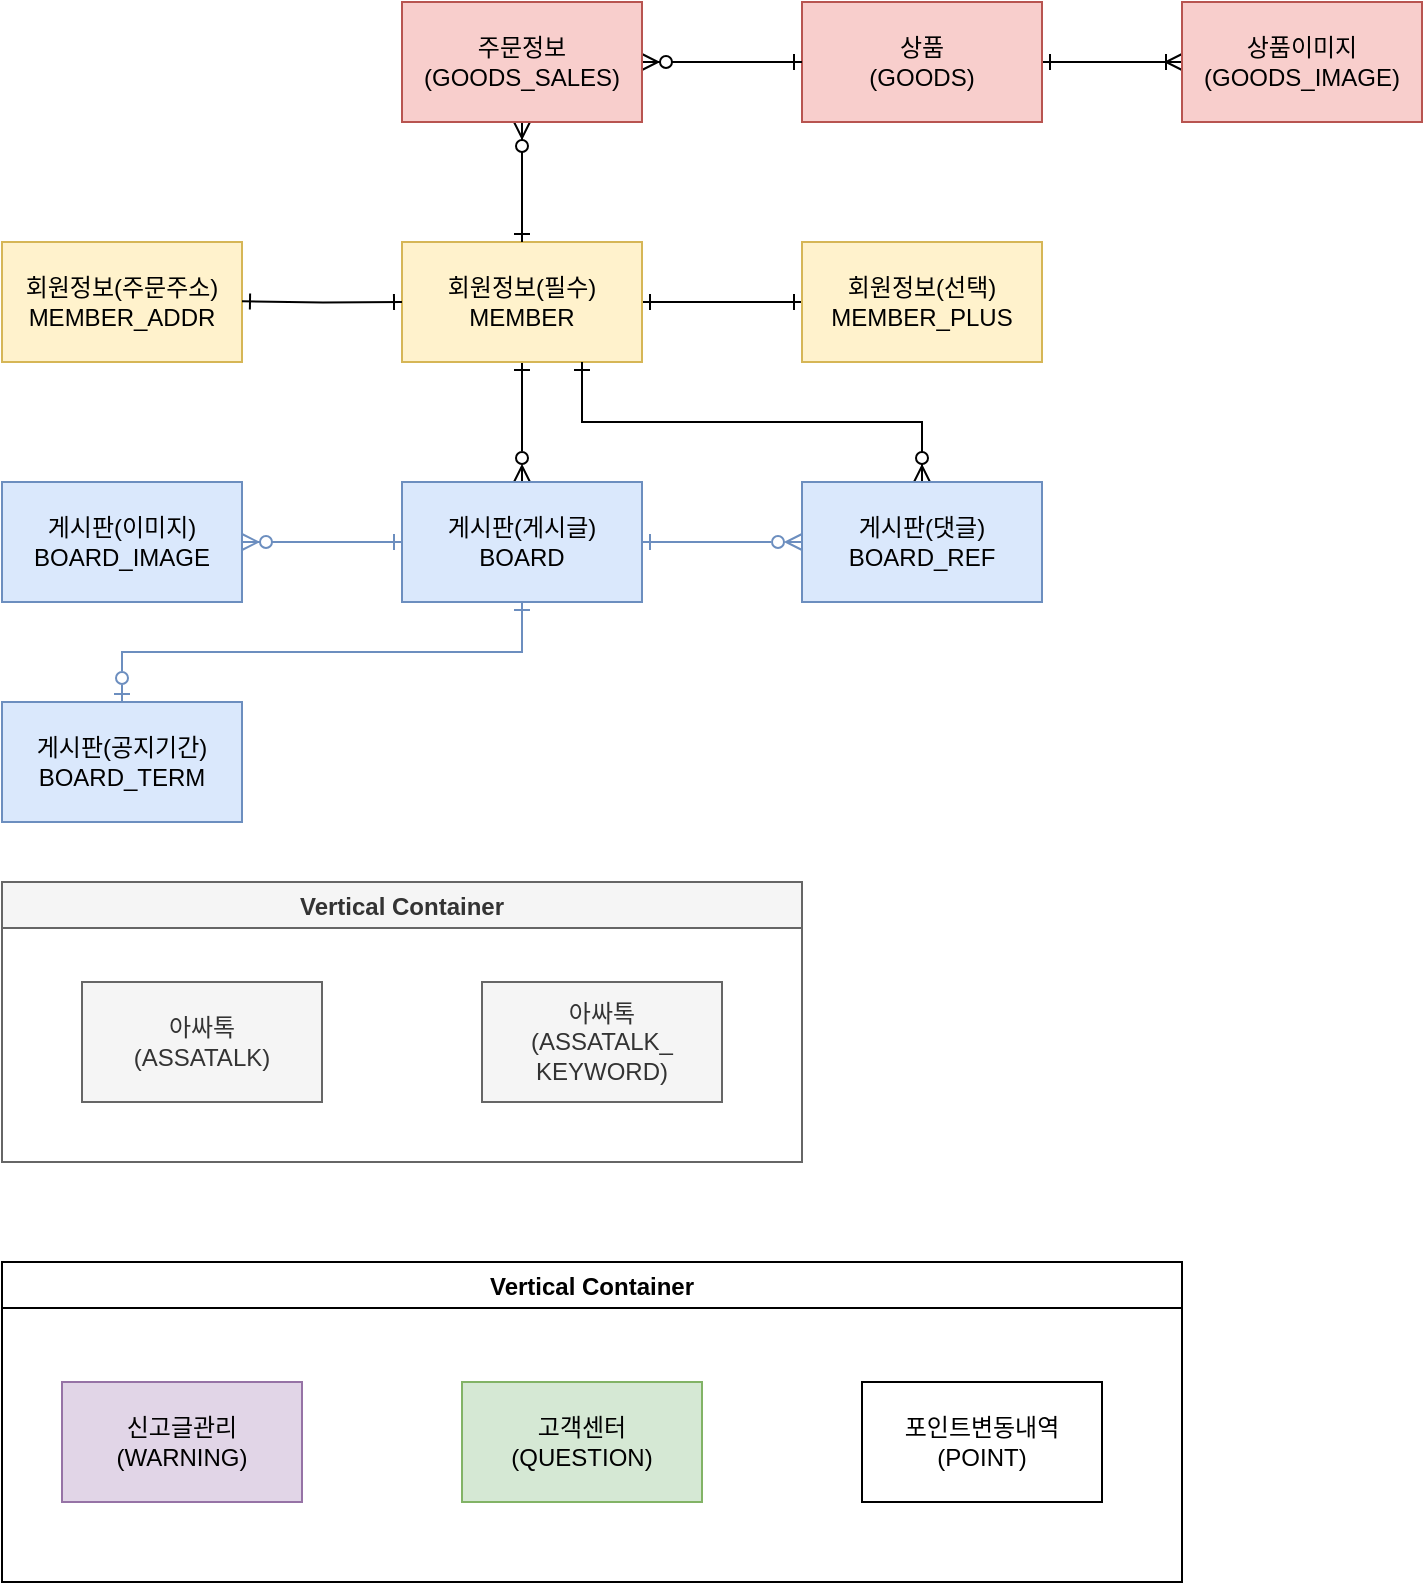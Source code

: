 <mxfile version="15.4.3" type="device" pages="3"><diagram name="개념설계" id="QKBPm2dbTK4rV2eXQpl7"><mxGraphModel dx="1944" dy="623" grid="1" gridSize="10" guides="1" tooltips="1" connect="1" arrows="1" fold="1" page="1" pageScale="1" pageWidth="827" pageHeight="1169" math="0" shadow="0"><root><mxCell id="0"/><mxCell id="1" parent="0"/><mxCell id="Akry9sG_VNy746LSq6DZ-23" value="" style="edgeStyle=orthogonalEdgeStyle;rounded=0;orthogonalLoop=1;jettySize=auto;html=1;endArrow=ERone;endFill=0;startArrow=ERone;startFill=0;" parent="1" source="Akry9sG_VNy746LSq6DZ-25" target="Akry9sG_VNy746LSq6DZ-26" edge="1"><mxGeometry relative="1" as="geometry"/></mxCell><mxCell id="Akry9sG_VNy746LSq6DZ-24" value="" style="edgeStyle=orthogonalEdgeStyle;rounded=0;orthogonalLoop=1;jettySize=auto;html=1;startArrow=ERone;startFill=0;endArrow=ERzeroToMany;endFill=0;" parent="1" source="Akry9sG_VNy746LSq6DZ-25" target="Akry9sG_VNy746LSq6DZ-29" edge="1"><mxGeometry relative="1" as="geometry"/></mxCell><mxCell id="Akry9sG_VNy746LSq6DZ-25" value="회원정보(필수)&lt;br&gt;MEMBER" style="rounded=0;whiteSpace=wrap;html=1;fillColor=#fff2cc;strokeColor=#d6b656;" parent="1" vertex="1"><mxGeometry x="-160" y="460" width="120" height="60" as="geometry"/></mxCell><mxCell id="Akry9sG_VNy746LSq6DZ-26" value="회원정보(선택)&lt;br&gt;MEMBER_PLUS" style="rounded=0;whiteSpace=wrap;html=1;fillColor=#fff2cc;strokeColor=#d6b656;" parent="1" vertex="1"><mxGeometry x="40" y="460" width="120" height="60" as="geometry"/></mxCell><mxCell id="Akry9sG_VNy746LSq6DZ-27" value="" style="edgeStyle=orthogonalEdgeStyle;rounded=0;orthogonalLoop=1;jettySize=auto;html=1;endArrow=ERzeroToMany;endFill=0;startArrow=ERone;startFill=0;fillColor=#dae8fc;strokeColor=#6c8ebf;" parent="1" source="Akry9sG_VNy746LSq6DZ-29" target="Akry9sG_VNy746LSq6DZ-31" edge="1"><mxGeometry relative="1" as="geometry"/></mxCell><mxCell id="Akry9sG_VNy746LSq6DZ-28" style="edgeStyle=orthogonalEdgeStyle;rounded=0;orthogonalLoop=1;jettySize=auto;html=1;exitX=0.5;exitY=1;exitDx=0;exitDy=0;entryX=0.5;entryY=0;entryDx=0;entryDy=0;startArrow=ERone;startFill=0;endArrow=ERzeroToOne;endFill=0;fillColor=#dae8fc;strokeColor=#6c8ebf;" parent="1" source="Akry9sG_VNy746LSq6DZ-29" target="Akry9sG_VNy746LSq6DZ-40" edge="1"><mxGeometry relative="1" as="geometry"/></mxCell><mxCell id="Akry9sG_VNy746LSq6DZ-29" value="게시판(게시글)&lt;br&gt;BOARD" style="rounded=0;whiteSpace=wrap;html=1;fillColor=#dae8fc;strokeColor=#6c8ebf;" parent="1" vertex="1"><mxGeometry x="-160" y="580" width="120" height="60" as="geometry"/></mxCell><mxCell id="Akry9sG_VNy746LSq6DZ-30" style="edgeStyle=orthogonalEdgeStyle;rounded=0;orthogonalLoop=1;jettySize=auto;html=1;exitX=0.5;exitY=0;exitDx=0;exitDy=0;entryX=0.75;entryY=1;entryDx=0;entryDy=0;startArrow=ERzeroToMany;startFill=1;endArrow=ERone;endFill=0;" parent="1" source="Akry9sG_VNy746LSq6DZ-31" target="Akry9sG_VNy746LSq6DZ-25" edge="1"><mxGeometry relative="1" as="geometry"/></mxCell><mxCell id="Akry9sG_VNy746LSq6DZ-31" value="게시판(댓글)&lt;br&gt;BOARD_REF" style="rounded=0;whiteSpace=wrap;html=1;fillColor=#dae8fc;strokeColor=#6c8ebf;" parent="1" vertex="1"><mxGeometry x="40" y="580" width="120" height="60" as="geometry"/></mxCell><mxCell id="Akry9sG_VNy746LSq6DZ-32" value="" style="edgeStyle=orthogonalEdgeStyle;rounded=0;orthogonalLoop=1;jettySize=auto;html=1;endArrow=ERone;endFill=0;startArrow=ERzeroToMany;startFill=1;fillColor=#dae8fc;strokeColor=#6c8ebf;" parent="1" source="Akry9sG_VNy746LSq6DZ-33" target="Akry9sG_VNy746LSq6DZ-29" edge="1"><mxGeometry relative="1" as="geometry"/></mxCell><mxCell id="Akry9sG_VNy746LSq6DZ-33" value="게시판(이미지)&lt;br&gt;BOARD_IMAGE" style="rounded=0;whiteSpace=wrap;html=1;fillColor=#dae8fc;strokeColor=#6c8ebf;" parent="1" vertex="1"><mxGeometry x="-360" y="580" width="120" height="60" as="geometry"/></mxCell><mxCell id="Akry9sG_VNy746LSq6DZ-34" value="" style="edgeStyle=orthogonalEdgeStyle;rounded=0;orthogonalLoop=1;jettySize=auto;html=1;startArrow=ERone;startFill=0;endArrow=ERoneToMany;endFill=0;" parent="1" source="Akry9sG_VNy746LSq6DZ-35" target="Akry9sG_VNy746LSq6DZ-36" edge="1"><mxGeometry relative="1" as="geometry"/></mxCell><mxCell id="Akry9sG_VNy746LSq6DZ-35" value="상품&lt;br&gt;(GOODS)" style="rounded=0;whiteSpace=wrap;html=1;fillColor=#f8cecc;strokeColor=#b85450;" parent="1" vertex="1"><mxGeometry x="40" y="340" width="120" height="60" as="geometry"/></mxCell><mxCell id="Akry9sG_VNy746LSq6DZ-36" value="상품이미지&lt;br&gt;(GOODS_IMAGE)" style="rounded=0;whiteSpace=wrap;html=1;fillColor=#f8cecc;strokeColor=#b85450;" parent="1" vertex="1"><mxGeometry x="230" y="340" width="120" height="60" as="geometry"/></mxCell><mxCell id="Akry9sG_VNy746LSq6DZ-40" value="게시판(공지기간)&lt;br&gt;BOARD_TERM" style="rounded=0;whiteSpace=wrap;html=1;fillColor=#dae8fc;strokeColor=#6c8ebf;" parent="1" vertex="1"><mxGeometry x="-360" y="690" width="120" height="60" as="geometry"/></mxCell><mxCell id="Akry9sG_VNy746LSq6DZ-41" value="" style="edgeStyle=orthogonalEdgeStyle;rounded=0;orthogonalLoop=1;jettySize=auto;html=1;startArrow=ERzeroToMany;startFill=1;endArrow=ERone;endFill=0;" parent="1" source="Akry9sG_VNy746LSq6DZ-43" target="Akry9sG_VNy746LSq6DZ-35" edge="1"><mxGeometry relative="1" as="geometry"/></mxCell><mxCell id="Akry9sG_VNy746LSq6DZ-42" value="" style="edgeStyle=orthogonalEdgeStyle;rounded=0;orthogonalLoop=1;jettySize=auto;html=1;startArrow=ERzeroToMany;startFill=1;endArrow=ERone;endFill=0;" parent="1" source="Akry9sG_VNy746LSq6DZ-43" target="Akry9sG_VNy746LSq6DZ-25" edge="1"><mxGeometry relative="1" as="geometry"/></mxCell><mxCell id="Akry9sG_VNy746LSq6DZ-43" value="주문정보&lt;br&gt;(GOODS_SALES)" style="rounded=0;whiteSpace=wrap;html=1;fillColor=#f8cecc;strokeColor=#b85450;" parent="1" vertex="1"><mxGeometry x="-160" y="340" width="120" height="60" as="geometry"/></mxCell><mxCell id="-itKY2aobaViy2BBKTmZ-1" value="회원정보(주문주소)&lt;br&gt;MEMBER_ADDR" style="rounded=0;whiteSpace=wrap;html=1;fillColor=#fff2cc;strokeColor=#d6b656;" vertex="1" parent="1"><mxGeometry x="-360" y="460" width="120" height="60" as="geometry"/></mxCell><mxCell id="-itKY2aobaViy2BBKTmZ-2" value="" style="edgeStyle=orthogonalEdgeStyle;rounded=0;orthogonalLoop=1;jettySize=auto;html=1;endArrow=ERone;endFill=0;startArrow=ERone;startFill=0;entryX=0;entryY=0.5;entryDx=0;entryDy=0;" edge="1" parent="1" target="Akry9sG_VNy746LSq6DZ-25"><mxGeometry relative="1" as="geometry"><mxPoint x="-240" y="489.66" as="sourcePoint"/><mxPoint x="-160" y="489.66" as="targetPoint"/></mxGeometry></mxCell><mxCell id="-itKY2aobaViy2BBKTmZ-5" value="Vertical Container" style="swimlane;" vertex="1" parent="1"><mxGeometry x="-360" y="970" width="590" height="160" as="geometry"><mxRectangle x="-360" y="970" width="130" height="23" as="alternateBounds"/></mxGeometry></mxCell><mxCell id="Akry9sG_VNy746LSq6DZ-39" value="신고글관리&lt;br&gt;(WARNING)" style="rounded=0;whiteSpace=wrap;html=1;fillColor=#e1d5e7;strokeColor=#9673a6;" parent="-itKY2aobaViy2BBKTmZ-5" vertex="1"><mxGeometry x="30" y="60" width="120" height="60" as="geometry"/></mxCell><mxCell id="Akry9sG_VNy746LSq6DZ-44" value="고객센터&lt;br&gt;(QUESTION)" style="rounded=0;whiteSpace=wrap;html=1;fillColor=#d5e8d4;strokeColor=#82b366;" parent="-itKY2aobaViy2BBKTmZ-5" vertex="1"><mxGeometry x="230" y="60" width="120" height="60" as="geometry"/></mxCell><mxCell id="Akry9sG_VNy746LSq6DZ-37" value="포인트변동내역&lt;br&gt;(POINT)" style="rounded=0;whiteSpace=wrap;html=1;" parent="-itKY2aobaViy2BBKTmZ-5" vertex="1"><mxGeometry x="430" y="60" width="120" height="60" as="geometry"/></mxCell><mxCell id="-itKY2aobaViy2BBKTmZ-8" value="Vertical Container" style="swimlane;fillColor=#f5f5f5;strokeColor=#666666;fontColor=#333333;" vertex="1" parent="1"><mxGeometry x="-360" y="780" width="400" height="140" as="geometry"/></mxCell><mxCell id="Akry9sG_VNy746LSq6DZ-38" value="아싸톡&lt;br&gt;(ASSATALK)" style="rounded=0;whiteSpace=wrap;html=1;fillColor=#f5f5f5;strokeColor=#666666;fontColor=#333333;" parent="-itKY2aobaViy2BBKTmZ-8" vertex="1"><mxGeometry x="40" y="50" width="120" height="60" as="geometry"/></mxCell><mxCell id="-itKY2aobaViy2BBKTmZ-6" value="아싸톡&lt;br&gt;(ASSATALK_&lt;br&gt;KEYWORD)" style="rounded=0;whiteSpace=wrap;html=1;fillColor=#f5f5f5;strokeColor=#666666;fontColor=#333333;" vertex="1" parent="-itKY2aobaViy2BBKTmZ-8"><mxGeometry x="240" y="50" width="120" height="60" as="geometry"/></mxCell></root></mxGraphModel></diagram><diagram name="논리설계" id="Y0E2kejIqrk4hLwGl9zI"><mxGraphModel dx="1955" dy="1090" grid="1" gridSize="10" guides="1" tooltips="1" connect="1" arrows="1" fold="1" page="1" pageScale="1" pageWidth="827" pageHeight="1169" math="0" shadow="0"><root><mxCell id="KKY7dVAri_gAfQ2pzmJ1-0"/><mxCell id="KKY7dVAri_gAfQ2pzmJ1-1" parent="KKY7dVAri_gAfQ2pzmJ1-0"/><mxCell id="KKY7dVAri_gAfQ2pzmJ1-2" value="" style="edgeStyle=orthogonalEdgeStyle;rounded=0;orthogonalLoop=1;jettySize=auto;html=1;endArrow=ERone;endFill=0;startArrow=ERone;startFill=0;exitX=1;exitY=0.5;exitDx=0;exitDy=0;entryX=0;entryY=0.5;entryDx=0;entryDy=0;" parent="KKY7dVAri_gAfQ2pzmJ1-1" source="KKY7dVAri_gAfQ2pzmJ1-18" edge="1"><mxGeometry relative="1" as="geometry"><mxPoint x="913" y="824" as="sourcePoint"/><mxPoint x="1020.0" y="959" as="targetPoint"/></mxGeometry></mxCell><mxCell id="KKY7dVAri_gAfQ2pzmJ1-3" value="" style="edgeStyle=orthogonalEdgeStyle;rounded=0;orthogonalLoop=1;jettySize=auto;html=1;startArrow=ERone;startFill=0;endArrow=ERzeroToMany;endFill=0;exitX=0.492;exitY=0.991;exitDx=0;exitDy=0;exitPerimeter=0;entryX=0.5;entryY=0;entryDx=0;entryDy=0;" parent="KKY7dVAri_gAfQ2pzmJ1-1" source="HSEeKq-v0urwMXM-1lY7-51" target="KKY7dVAri_gAfQ2pzmJ1-74" edge="1"><mxGeometry relative="1" as="geometry"><mxPoint x="853.029" y="770" as="sourcePoint"/><mxPoint x="854" y="1120" as="targetPoint"/></mxGeometry></mxCell><mxCell id="KKY7dVAri_gAfQ2pzmJ1-4" value="" style="edgeStyle=orthogonalEdgeStyle;rounded=0;orthogonalLoop=1;jettySize=auto;html=1;endArrow=ERzeroToMany;endFill=0;startArrow=ERone;startFill=0;fillColor=#f5f5f5;strokeColor=#242424;exitX=0.997;exitY=0.633;exitDx=0;exitDy=0;exitPerimeter=0;entryX=-0.017;entryY=0.652;entryDx=0;entryDy=0;entryPerimeter=0;" parent="KKY7dVAri_gAfQ2pzmJ1-1" source="KKY7dVAri_gAfQ2pzmJ1-81" target="KKY7dVAri_gAfQ2pzmJ1-109" edge="1"><mxGeometry relative="1" as="geometry"><mxPoint x="834" y="1190" as="sourcePoint"/><mxPoint x="974" y="1220" as="targetPoint"/></mxGeometry></mxCell><mxCell id="KKY7dVAri_gAfQ2pzmJ1-5" style="edgeStyle=orthogonalEdgeStyle;rounded=0;orthogonalLoop=1;jettySize=auto;html=1;exitX=0.5;exitY=0;exitDx=0;exitDy=0;startArrow=ERzeroToMany;startFill=1;endArrow=ERone;endFill=0;entryX=0.833;entryY=1;entryDx=0;entryDy=0;entryPerimeter=0;" parent="KKY7dVAri_gAfQ2pzmJ1-1" source="KKY7dVAri_gAfQ2pzmJ1-102" target="HSEeKq-v0urwMXM-1lY7-51" edge="1"><mxGeometry relative="1" as="geometry"><mxPoint x="1054" y="1120" as="sourcePoint"/><mxPoint x="910" y="1050.8" as="targetPoint"/><Array as="points"><mxPoint x="1110" y="1150"/><mxPoint x="910" y="1150"/></Array></mxGeometry></mxCell><mxCell id="KKY7dVAri_gAfQ2pzmJ1-6" value="" style="edgeStyle=orthogonalEdgeStyle;rounded=0;orthogonalLoop=1;jettySize=auto;html=1;endArrow=ERone;endFill=0;startArrow=ERzeroToMany;startFill=1;fillColor=#f5f5f5;strokeColor=#0A0A0A;entryX=0;entryY=0.5;entryDx=0;entryDy=0;exitX=1;exitY=0.5;exitDx=0;exitDy=0;exitPerimeter=0;" parent="KKY7dVAri_gAfQ2pzmJ1-1" source="KKY7dVAri_gAfQ2pzmJ1-134" target="KKY7dVAri_gAfQ2pzmJ1-81" edge="1"><mxGeometry relative="1" as="geometry"><mxPoint x="594" y="1220" as="sourcePoint"/><mxPoint x="724" y="1190" as="targetPoint"/></mxGeometry></mxCell><mxCell id="KKY7dVAri_gAfQ2pzmJ1-7" value="" style="edgeStyle=orthogonalEdgeStyle;rounded=0;orthogonalLoop=1;jettySize=auto;html=1;startArrow=ERone;startFill=0;endArrow=ERoneToMany;endFill=0;entryX=0;entryY=0.5;entryDx=0;entryDy=0;exitX=1;exitY=0.5;exitDx=0;exitDy=0;" parent="KKY7dVAri_gAfQ2pzmJ1-1" source="KKY7dVAri_gAfQ2pzmJ1-179" target="KKY7dVAri_gAfQ2pzmJ1-192" edge="1"><mxGeometry relative="1" as="geometry"><mxPoint x="1175" y="654" as="sourcePoint"/><mxPoint x="1245" y="654" as="targetPoint"/></mxGeometry></mxCell><mxCell id="KKY7dVAri_gAfQ2pzmJ1-9" value="" style="edgeStyle=orthogonalEdgeStyle;rounded=0;orthogonalLoop=1;jettySize=auto;html=1;startArrow=ERzeroToMany;startFill=1;endArrow=ERone;endFill=0;exitX=1;exitY=0.5;exitDx=0;exitDy=0;entryX=0;entryY=0.5;entryDx=0;entryDy=0;" parent="KKY7dVAri_gAfQ2pzmJ1-1" source="KKY7dVAri_gAfQ2pzmJ1-160" target="KKY7dVAri_gAfQ2pzmJ1-179" edge="1"><mxGeometry relative="1" as="geometry"><mxPoint x="916" y="544.029" as="sourcePoint"/><mxPoint x="1055" y="674" as="targetPoint"/></mxGeometry></mxCell><mxCell id="KKY7dVAri_gAfQ2pzmJ1-10" value="" style="edgeStyle=orthogonalEdgeStyle;rounded=0;orthogonalLoop=1;jettySize=auto;html=1;startArrow=ERzeroToMany;startFill=1;endArrow=ERone;endFill=0;entryX=0.5;entryY=0;entryDx=0;entryDy=0;exitX=0.488;exitY=0.998;exitDx=0;exitDy=0;exitPerimeter=0;" parent="KKY7dVAri_gAfQ2pzmJ1-1" source="KKY7dVAri_gAfQ2pzmJ1-169" target="KKY7dVAri_gAfQ2pzmJ1-11" edge="1"><mxGeometry relative="1" as="geometry"><mxPoint x="850.02" y="793.01" as="sourcePoint"/><mxPoint x="853" y="794" as="targetPoint"/></mxGeometry></mxCell><mxCell id="KKY7dVAri_gAfQ2pzmJ1-11" value="회원정보(필수)" style="shape=table;startSize=30;container=1;collapsible=0;childLayout=tableLayout;fixedRows=1;rowLines=0;fontStyle=1;align=center;pointerEvents=1;fontSize=12;fillColor=#fff2cc;strokeColor=#d6b656;" parent="KKY7dVAri_gAfQ2pzmJ1-1" vertex="1"><mxGeometry x="760" y="854" width="180" height="240" as="geometry"/></mxCell><mxCell id="KKY7dVAri_gAfQ2pzmJ1-12" value="" style="shape=partialRectangle;html=1;whiteSpace=wrap;collapsible=0;dropTarget=0;pointerEvents=1;fillColor=none;top=0;left=0;bottom=1;right=0;points=[[0,0.5],[1,0.5]];portConstraint=eastwest;" parent="KKY7dVAri_gAfQ2pzmJ1-11" vertex="1"><mxGeometry y="30" width="180" height="30" as="geometry"/></mxCell><mxCell id="KKY7dVAri_gAfQ2pzmJ1-13" value="PK" style="shape=partialRectangle;html=1;whiteSpace=wrap;connectable=0;fillColor=none;top=0;left=0;bottom=0;right=0;overflow=hidden;pointerEvents=1;" parent="KKY7dVAri_gAfQ2pzmJ1-12" vertex="1"><mxGeometry width="41" height="30" as="geometry"><mxRectangle width="41" height="30" as="alternateBounds"/></mxGeometry></mxCell><mxCell id="KKY7dVAri_gAfQ2pzmJ1-14" value="번호" style="shape=partialRectangle;html=1;whiteSpace=wrap;connectable=0;fillColor=none;top=0;left=0;bottom=0;right=0;align=left;spacingLeft=6;overflow=hidden;pointerEvents=1;" parent="KKY7dVAri_gAfQ2pzmJ1-12" vertex="1"><mxGeometry x="41" width="139" height="30" as="geometry"><mxRectangle width="139" height="30" as="alternateBounds"/></mxGeometry></mxCell><mxCell id="KKY7dVAri_gAfQ2pzmJ1-15" value="" style="shape=partialRectangle;html=1;whiteSpace=wrap;collapsible=0;dropTarget=0;pointerEvents=1;fillColor=none;top=0;left=0;bottom=0;right=0;points=[[0,0.5],[1,0.5]];portConstraint=eastwest;" parent="KKY7dVAri_gAfQ2pzmJ1-11" vertex="1"><mxGeometry y="60" width="180" height="30" as="geometry"/></mxCell><mxCell id="KKY7dVAri_gAfQ2pzmJ1-16" value="" style="shape=partialRectangle;html=1;whiteSpace=wrap;connectable=0;fillColor=none;top=0;left=0;bottom=0;right=0;overflow=hidden;pointerEvents=1;" parent="KKY7dVAri_gAfQ2pzmJ1-15" vertex="1"><mxGeometry width="41" height="30" as="geometry"><mxRectangle width="41" height="30" as="alternateBounds"/></mxGeometry></mxCell><mxCell id="KKY7dVAri_gAfQ2pzmJ1-17" value="이메일" style="shape=partialRectangle;html=1;whiteSpace=wrap;connectable=0;fillColor=none;top=0;left=0;bottom=0;right=0;align=left;spacingLeft=6;overflow=hidden;pointerEvents=1;" parent="KKY7dVAri_gAfQ2pzmJ1-15" vertex="1"><mxGeometry x="41" width="139" height="30" as="geometry"><mxRectangle width="139" height="30" as="alternateBounds"/></mxGeometry></mxCell><mxCell id="KKY7dVAri_gAfQ2pzmJ1-18" value="" style="shape=partialRectangle;html=1;whiteSpace=wrap;collapsible=0;dropTarget=0;pointerEvents=1;fillColor=none;top=0;left=0;bottom=0;right=0;points=[[0,0.5],[1,0.5]];portConstraint=eastwest;" parent="KKY7dVAri_gAfQ2pzmJ1-11" vertex="1"><mxGeometry y="90" width="180" height="30" as="geometry"/></mxCell><mxCell id="KKY7dVAri_gAfQ2pzmJ1-19" value="" style="shape=partialRectangle;html=1;whiteSpace=wrap;connectable=0;fillColor=none;top=0;left=0;bottom=0;right=0;overflow=hidden;pointerEvents=1;" parent="KKY7dVAri_gAfQ2pzmJ1-18" vertex="1"><mxGeometry width="41" height="30" as="geometry"><mxRectangle width="41" height="30" as="alternateBounds"/></mxGeometry></mxCell><mxCell id="KKY7dVAri_gAfQ2pzmJ1-20" value="비밀번호" style="shape=partialRectangle;html=1;whiteSpace=wrap;connectable=0;fillColor=none;top=0;left=0;bottom=0;right=0;align=left;spacingLeft=6;overflow=hidden;pointerEvents=1;" parent="KKY7dVAri_gAfQ2pzmJ1-18" vertex="1"><mxGeometry x="41" width="139" height="30" as="geometry"><mxRectangle width="139" height="30" as="alternateBounds"/></mxGeometry></mxCell><mxCell id="KKY7dVAri_gAfQ2pzmJ1-21" value="" style="shape=partialRectangle;html=1;whiteSpace=wrap;collapsible=0;dropTarget=0;pointerEvents=1;fillColor=none;top=0;left=0;bottom=0;right=0;points=[[0,0.5],[1,0.5]];portConstraint=eastwest;" parent="KKY7dVAri_gAfQ2pzmJ1-11" vertex="1"><mxGeometry y="120" width="180" height="30" as="geometry"/></mxCell><mxCell id="KKY7dVAri_gAfQ2pzmJ1-22" value="" style="shape=partialRectangle;html=1;whiteSpace=wrap;connectable=0;fillColor=none;top=0;left=0;bottom=0;right=0;overflow=hidden;pointerEvents=1;" parent="KKY7dVAri_gAfQ2pzmJ1-21" vertex="1"><mxGeometry width="41" height="30" as="geometry"><mxRectangle width="41" height="30" as="alternateBounds"/></mxGeometry></mxCell><mxCell id="KKY7dVAri_gAfQ2pzmJ1-23" value="이름" style="shape=partialRectangle;html=1;whiteSpace=wrap;connectable=0;fillColor=none;top=0;left=0;bottom=0;right=0;align=left;spacingLeft=6;overflow=hidden;pointerEvents=1;" parent="KKY7dVAri_gAfQ2pzmJ1-21" vertex="1"><mxGeometry x="41" width="139" height="30" as="geometry"><mxRectangle width="139" height="30" as="alternateBounds"/></mxGeometry></mxCell><mxCell id="KKY7dVAri_gAfQ2pzmJ1-24" value="" style="shape=partialRectangle;html=1;whiteSpace=wrap;collapsible=0;dropTarget=0;pointerEvents=1;fillColor=none;top=0;left=0;bottom=0;right=0;points=[[0,0.5],[1,0.5]];portConstraint=eastwest;" parent="KKY7dVAri_gAfQ2pzmJ1-11" vertex="1"><mxGeometry y="150" width="180" height="30" as="geometry"/></mxCell><mxCell id="KKY7dVAri_gAfQ2pzmJ1-25" value="" style="shape=partialRectangle;html=1;whiteSpace=wrap;connectable=0;fillColor=none;top=0;left=0;bottom=0;right=0;overflow=hidden;pointerEvents=1;" parent="KKY7dVAri_gAfQ2pzmJ1-24" vertex="1"><mxGeometry width="41" height="30" as="geometry"><mxRectangle width="41" height="30" as="alternateBounds"/></mxGeometry></mxCell><mxCell id="KKY7dVAri_gAfQ2pzmJ1-26" value="닉네임" style="shape=partialRectangle;html=1;whiteSpace=wrap;connectable=0;fillColor=none;top=0;left=0;bottom=0;right=0;align=left;spacingLeft=6;overflow=hidden;pointerEvents=1;" parent="KKY7dVAri_gAfQ2pzmJ1-24" vertex="1"><mxGeometry x="41" width="139" height="30" as="geometry"><mxRectangle width="139" height="30" as="alternateBounds"/></mxGeometry></mxCell><mxCell id="KKY7dVAri_gAfQ2pzmJ1-42" value="" style="shape=partialRectangle;html=1;whiteSpace=wrap;collapsible=0;dropTarget=0;pointerEvents=1;fillColor=none;top=0;left=0;bottom=0;right=0;points=[[0,0.5],[1,0.5]];portConstraint=eastwest;" parent="KKY7dVAri_gAfQ2pzmJ1-11" vertex="1"><mxGeometry y="180" width="180" height="30" as="geometry"/></mxCell><mxCell id="KKY7dVAri_gAfQ2pzmJ1-43" value="" style="shape=partialRectangle;html=1;whiteSpace=wrap;connectable=0;fillColor=none;top=0;left=0;bottom=0;right=0;overflow=hidden;pointerEvents=1;" parent="KKY7dVAri_gAfQ2pzmJ1-42" vertex="1"><mxGeometry width="41" height="30" as="geometry"><mxRectangle width="41" height="30" as="alternateBounds"/></mxGeometry></mxCell><mxCell id="KKY7dVAri_gAfQ2pzmJ1-44" value="신고횟수" style="shape=partialRectangle;html=1;whiteSpace=wrap;connectable=0;fillColor=none;top=0;left=0;bottom=0;right=0;align=left;spacingLeft=6;overflow=hidden;pointerEvents=1;" parent="KKY7dVAri_gAfQ2pzmJ1-42" vertex="1"><mxGeometry x="41" width="139" height="30" as="geometry"><mxRectangle width="139" height="30" as="alternateBounds"/></mxGeometry></mxCell><mxCell id="HSEeKq-v0urwMXM-1lY7-51" value="" style="shape=partialRectangle;html=1;whiteSpace=wrap;collapsible=0;dropTarget=0;pointerEvents=1;fillColor=none;top=0;left=0;bottom=0;right=0;points=[[0,0.5],[1,0.5]];portConstraint=eastwest;" vertex="1" parent="KKY7dVAri_gAfQ2pzmJ1-11"><mxGeometry y="210" width="180" height="30" as="geometry"/></mxCell><mxCell id="HSEeKq-v0urwMXM-1lY7-52" value="" style="shape=partialRectangle;html=1;whiteSpace=wrap;connectable=0;fillColor=none;top=0;left=0;bottom=0;right=0;overflow=hidden;pointerEvents=1;" vertex="1" parent="HSEeKq-v0urwMXM-1lY7-51"><mxGeometry width="41" height="30" as="geometry"><mxRectangle width="41" height="30" as="alternateBounds"/></mxGeometry></mxCell><mxCell id="HSEeKq-v0urwMXM-1lY7-53" value="탈퇴일자" style="shape=partialRectangle;html=1;whiteSpace=wrap;connectable=0;fillColor=none;top=0;left=0;bottom=0;right=0;align=left;spacingLeft=6;overflow=hidden;pointerEvents=1;" vertex="1" parent="HSEeKq-v0urwMXM-1lY7-51"><mxGeometry x="41" width="139" height="30" as="geometry"><mxRectangle width="139" height="30" as="alternateBounds"/></mxGeometry></mxCell><mxCell id="KKY7dVAri_gAfQ2pzmJ1-45" value="회원정보(선택)" style="shape=table;startSize=30;container=1;collapsible=0;childLayout=tableLayout;fixedRows=1;rowLines=0;fontStyle=1;align=center;pointerEvents=1;fontSize=12;fillColor=#fff2cc;strokeColor=#d6b656;" parent="KKY7dVAri_gAfQ2pzmJ1-1" vertex="1"><mxGeometry x="1020" y="854" width="180" height="180" as="geometry"/></mxCell><mxCell id="KKY7dVAri_gAfQ2pzmJ1-46" value="" style="shape=partialRectangle;html=1;whiteSpace=wrap;collapsible=0;dropTarget=0;pointerEvents=1;fillColor=none;top=0;left=0;bottom=1;right=0;points=[[0,0.5],[1,0.5]];portConstraint=eastwest;" parent="KKY7dVAri_gAfQ2pzmJ1-45" vertex="1"><mxGeometry y="30" width="180" height="30" as="geometry"/></mxCell><mxCell id="KKY7dVAri_gAfQ2pzmJ1-47" value="PK" style="shape=partialRectangle;html=1;whiteSpace=wrap;connectable=0;fillColor=none;top=0;left=0;bottom=0;right=0;overflow=hidden;pointerEvents=1;" parent="KKY7dVAri_gAfQ2pzmJ1-46" vertex="1"><mxGeometry width="41" height="30" as="geometry"><mxRectangle width="41" height="30" as="alternateBounds"/></mxGeometry></mxCell><mxCell id="KKY7dVAri_gAfQ2pzmJ1-48" value="번호" style="shape=partialRectangle;html=1;whiteSpace=wrap;connectable=0;fillColor=none;top=0;left=0;bottom=0;right=0;align=left;spacingLeft=6;overflow=hidden;pointerEvents=1;" parent="KKY7dVAri_gAfQ2pzmJ1-46" vertex="1"><mxGeometry x="41" width="139" height="30" as="geometry"><mxRectangle width="139" height="30" as="alternateBounds"/></mxGeometry></mxCell><mxCell id="KKY7dVAri_gAfQ2pzmJ1-52" value="" style="shape=partialRectangle;html=1;whiteSpace=wrap;collapsible=0;dropTarget=0;pointerEvents=1;fillColor=none;top=0;left=0;bottom=0;right=0;points=[[0,0.5],[1,0.5]];portConstraint=eastwest;" parent="KKY7dVAri_gAfQ2pzmJ1-45" vertex="1"><mxGeometry y="60" width="180" height="30" as="geometry"/></mxCell><mxCell id="KKY7dVAri_gAfQ2pzmJ1-53" value="" style="shape=partialRectangle;html=1;whiteSpace=wrap;connectable=0;fillColor=none;top=0;left=0;bottom=0;right=0;overflow=hidden;pointerEvents=1;" parent="KKY7dVAri_gAfQ2pzmJ1-52" vertex="1"><mxGeometry width="41" height="30" as="geometry"><mxRectangle width="41" height="30" as="alternateBounds"/></mxGeometry></mxCell><mxCell id="KKY7dVAri_gAfQ2pzmJ1-54" value="닉네임" style="shape=partialRectangle;html=1;whiteSpace=wrap;connectable=0;fillColor=none;top=0;left=0;bottom=0;right=0;align=left;spacingLeft=6;overflow=hidden;pointerEvents=1;" parent="KKY7dVAri_gAfQ2pzmJ1-52" vertex="1"><mxGeometry x="41" width="139" height="30" as="geometry"><mxRectangle width="139" height="30" as="alternateBounds"/></mxGeometry></mxCell><mxCell id="KKY7dVAri_gAfQ2pzmJ1-61" value="" style="shape=partialRectangle;html=1;whiteSpace=wrap;collapsible=0;dropTarget=0;pointerEvents=1;fillColor=none;top=0;left=0;bottom=0;right=0;points=[[0,0.5],[1,0.5]];portConstraint=eastwest;" parent="KKY7dVAri_gAfQ2pzmJ1-45" vertex="1"><mxGeometry y="90" width="180" height="30" as="geometry"/></mxCell><mxCell id="KKY7dVAri_gAfQ2pzmJ1-62" value="" style="shape=partialRectangle;html=1;whiteSpace=wrap;connectable=0;fillColor=none;top=0;left=0;bottom=0;right=0;overflow=hidden;pointerEvents=1;" parent="KKY7dVAri_gAfQ2pzmJ1-61" vertex="1"><mxGeometry width="41" height="30" as="geometry"><mxRectangle width="41" height="30" as="alternateBounds"/></mxGeometry></mxCell><mxCell id="KKY7dVAri_gAfQ2pzmJ1-63" value="성별" style="shape=partialRectangle;html=1;whiteSpace=wrap;connectable=0;fillColor=none;top=0;left=0;bottom=0;right=0;align=left;spacingLeft=6;overflow=hidden;pointerEvents=1;" parent="KKY7dVAri_gAfQ2pzmJ1-61" vertex="1"><mxGeometry x="41" width="139" height="30" as="geometry"><mxRectangle width="139" height="30" as="alternateBounds"/></mxGeometry></mxCell><mxCell id="KKY7dVAri_gAfQ2pzmJ1-64" value="" style="shape=partialRectangle;html=1;whiteSpace=wrap;collapsible=0;dropTarget=0;pointerEvents=1;fillColor=none;top=0;left=0;bottom=0;right=0;points=[[0,0.5],[1,0.5]];portConstraint=eastwest;" parent="KKY7dVAri_gAfQ2pzmJ1-45" vertex="1"><mxGeometry y="120" width="180" height="30" as="geometry"/></mxCell><mxCell id="KKY7dVAri_gAfQ2pzmJ1-65" value="" style="shape=partialRectangle;html=1;whiteSpace=wrap;connectable=0;fillColor=none;top=0;left=0;bottom=0;right=0;overflow=hidden;pointerEvents=1;" parent="KKY7dVAri_gAfQ2pzmJ1-64" vertex="1"><mxGeometry width="41" height="30" as="geometry"><mxRectangle width="41" height="30" as="alternateBounds"/></mxGeometry></mxCell><mxCell id="KKY7dVAri_gAfQ2pzmJ1-66" value="수정일" style="shape=partialRectangle;html=1;whiteSpace=wrap;connectable=0;fillColor=none;top=0;left=0;bottom=0;right=0;align=left;spacingLeft=6;overflow=hidden;pointerEvents=1;" parent="KKY7dVAri_gAfQ2pzmJ1-64" vertex="1"><mxGeometry x="41" width="139" height="30" as="geometry"><mxRectangle width="139" height="30" as="alternateBounds"/></mxGeometry></mxCell><mxCell id="KKY7dVAri_gAfQ2pzmJ1-67" value="" style="shape=partialRectangle;html=1;whiteSpace=wrap;collapsible=0;dropTarget=0;pointerEvents=1;fillColor=none;top=0;left=0;bottom=0;right=0;points=[[0,0.5],[1,0.5]];portConstraint=eastwest;" parent="KKY7dVAri_gAfQ2pzmJ1-45" vertex="1"><mxGeometry y="150" width="180" height="30" as="geometry"/></mxCell><mxCell id="KKY7dVAri_gAfQ2pzmJ1-68" value="" style="shape=partialRectangle;html=1;whiteSpace=wrap;connectable=0;fillColor=none;top=0;left=0;bottom=0;right=0;overflow=hidden;pointerEvents=1;" parent="KKY7dVAri_gAfQ2pzmJ1-67" vertex="1"><mxGeometry width="41" height="30" as="geometry"><mxRectangle width="41" height="30" as="alternateBounds"/></mxGeometry></mxCell><mxCell id="KKY7dVAri_gAfQ2pzmJ1-69" value="개인정보유지일자" style="shape=partialRectangle;html=1;whiteSpace=wrap;connectable=0;fillColor=none;top=0;left=0;bottom=0;right=0;align=left;spacingLeft=6;overflow=hidden;pointerEvents=1;" parent="KKY7dVAri_gAfQ2pzmJ1-67" vertex="1"><mxGeometry x="41" width="139" height="30" as="geometry"><mxRectangle width="139" height="30" as="alternateBounds"/></mxGeometry></mxCell><mxCell id="KKY7dVAri_gAfQ2pzmJ1-73" style="edgeStyle=orthogonalEdgeStyle;rounded=0;orthogonalLoop=1;jettySize=auto;html=1;fontSize=12;verticalAlign=middle;endArrow=ERzeroToOne;endFill=0;startArrow=ERone;startFill=0;" parent="KKY7dVAri_gAfQ2pzmJ1-1" source="KKY7dVAri_gAfQ2pzmJ1-74" target="KKY7dVAri_gAfQ2pzmJ1-143" edge="1"><mxGeometry relative="1" as="geometry"/></mxCell><mxCell id="KKY7dVAri_gAfQ2pzmJ1-74" value="게시판(게시글)" style="shape=table;startSize=30;container=1;collapsible=0;childLayout=tableLayout;fixedRows=1;rowLines=0;fontStyle=1;align=center;pointerEvents=1;fontSize=12;fillColor=#dae8fc;strokeColor=#6c8ebf;" parent="KKY7dVAri_gAfQ2pzmJ1-1" vertex="1"><mxGeometry x="759" y="1210" width="180" height="300" as="geometry"/></mxCell><mxCell id="KKY7dVAri_gAfQ2pzmJ1-75" value="" style="shape=partialRectangle;html=1;whiteSpace=wrap;collapsible=0;dropTarget=0;pointerEvents=1;fillColor=none;top=0;left=0;bottom=1;right=0;points=[[0,0.5],[1,0.5]];portConstraint=eastwest;" parent="KKY7dVAri_gAfQ2pzmJ1-74" vertex="1"><mxGeometry y="30" width="180" height="30" as="geometry"/></mxCell><mxCell id="KKY7dVAri_gAfQ2pzmJ1-76" value="PK" style="shape=partialRectangle;html=1;whiteSpace=wrap;connectable=0;fillColor=none;top=0;left=0;bottom=0;right=0;overflow=hidden;pointerEvents=1;" parent="KKY7dVAri_gAfQ2pzmJ1-75" vertex="1"><mxGeometry width="41" height="30" as="geometry"><mxRectangle width="41" height="30" as="alternateBounds"/></mxGeometry></mxCell><mxCell id="KKY7dVAri_gAfQ2pzmJ1-77" value="번호" style="shape=partialRectangle;html=1;whiteSpace=wrap;connectable=0;fillColor=none;top=0;left=0;bottom=0;right=0;align=left;spacingLeft=6;overflow=hidden;pointerEvents=1;" parent="KKY7dVAri_gAfQ2pzmJ1-75" vertex="1"><mxGeometry x="41" width="139" height="30" as="geometry"><mxRectangle width="139" height="30" as="alternateBounds"/></mxGeometry></mxCell><mxCell id="KKY7dVAri_gAfQ2pzmJ1-78" value="" style="shape=partialRectangle;html=1;whiteSpace=wrap;collapsible=0;dropTarget=0;pointerEvents=1;fillColor=none;top=0;left=0;bottom=0;right=0;points=[[0,0.5],[1,0.5]];portConstraint=eastwest;" parent="KKY7dVAri_gAfQ2pzmJ1-74" vertex="1"><mxGeometry y="60" width="180" height="30" as="geometry"/></mxCell><mxCell id="KKY7dVAri_gAfQ2pzmJ1-79" value="" style="shape=partialRectangle;html=1;whiteSpace=wrap;connectable=0;fillColor=none;top=0;left=0;bottom=0;right=0;overflow=hidden;pointerEvents=1;" parent="KKY7dVAri_gAfQ2pzmJ1-78" vertex="1"><mxGeometry width="41" height="30" as="geometry"><mxRectangle width="41" height="30" as="alternateBounds"/></mxGeometry></mxCell><mxCell id="KKY7dVAri_gAfQ2pzmJ1-80" value="게시판코드" style="shape=partialRectangle;html=1;whiteSpace=wrap;connectable=0;fillColor=none;top=0;left=0;bottom=0;right=0;align=left;spacingLeft=6;overflow=hidden;pointerEvents=1;" parent="KKY7dVAri_gAfQ2pzmJ1-78" vertex="1"><mxGeometry x="41" width="139" height="30" as="geometry"><mxRectangle width="139" height="30" as="alternateBounds"/></mxGeometry></mxCell><mxCell id="KKY7dVAri_gAfQ2pzmJ1-81" value="" style="shape=partialRectangle;html=1;whiteSpace=wrap;collapsible=0;dropTarget=0;pointerEvents=1;fillColor=none;top=0;left=0;bottom=0;right=0;points=[[0,0.5],[1,0.5]];portConstraint=eastwest;" parent="KKY7dVAri_gAfQ2pzmJ1-74" vertex="1"><mxGeometry y="90" width="180" height="30" as="geometry"/></mxCell><mxCell id="KKY7dVAri_gAfQ2pzmJ1-82" value="" style="shape=partialRectangle;html=1;whiteSpace=wrap;connectable=0;fillColor=none;top=0;left=0;bottom=0;right=0;overflow=hidden;pointerEvents=1;" parent="KKY7dVAri_gAfQ2pzmJ1-81" vertex="1"><mxGeometry width="41" height="30" as="geometry"><mxRectangle width="41" height="30" as="alternateBounds"/></mxGeometry></mxCell><mxCell id="KKY7dVAri_gAfQ2pzmJ1-83" value="작성자닉네임" style="shape=partialRectangle;html=1;whiteSpace=wrap;connectable=0;fillColor=none;top=0;left=0;bottom=0;right=0;align=left;spacingLeft=6;overflow=hidden;pointerEvents=1;" parent="KKY7dVAri_gAfQ2pzmJ1-81" vertex="1"><mxGeometry x="41" width="139" height="30" as="geometry"><mxRectangle width="139" height="30" as="alternateBounds"/></mxGeometry></mxCell><mxCell id="KKY7dVAri_gAfQ2pzmJ1-84" value="" style="shape=partialRectangle;html=1;whiteSpace=wrap;collapsible=0;dropTarget=0;pointerEvents=1;fillColor=none;top=0;left=0;bottom=0;right=0;points=[[0,0.5],[1,0.5]];portConstraint=eastwest;" parent="KKY7dVAri_gAfQ2pzmJ1-74" vertex="1"><mxGeometry y="120" width="180" height="30" as="geometry"/></mxCell><mxCell id="KKY7dVAri_gAfQ2pzmJ1-85" value="" style="shape=partialRectangle;html=1;whiteSpace=wrap;connectable=0;fillColor=none;top=0;left=0;bottom=0;right=0;overflow=hidden;pointerEvents=1;" parent="KKY7dVAri_gAfQ2pzmJ1-84" vertex="1"><mxGeometry width="41" height="30" as="geometry"><mxRectangle width="41" height="30" as="alternateBounds"/></mxGeometry></mxCell><mxCell id="KKY7dVAri_gAfQ2pzmJ1-86" value="제목" style="shape=partialRectangle;html=1;whiteSpace=wrap;connectable=0;fillColor=none;top=0;left=0;bottom=0;right=0;align=left;spacingLeft=6;overflow=hidden;pointerEvents=1;" parent="KKY7dVAri_gAfQ2pzmJ1-84" vertex="1"><mxGeometry x="41" width="139" height="30" as="geometry"><mxRectangle width="139" height="30" as="alternateBounds"/></mxGeometry></mxCell><mxCell id="KKY7dVAri_gAfQ2pzmJ1-87" value="" style="shape=partialRectangle;html=1;whiteSpace=wrap;collapsible=0;dropTarget=0;pointerEvents=1;fillColor=none;top=0;left=0;bottom=0;right=0;points=[[0,0.5],[1,0.5]];portConstraint=eastwest;" parent="KKY7dVAri_gAfQ2pzmJ1-74" vertex="1"><mxGeometry y="150" width="180" height="30" as="geometry"/></mxCell><mxCell id="KKY7dVAri_gAfQ2pzmJ1-88" value="" style="shape=partialRectangle;html=1;whiteSpace=wrap;connectable=0;fillColor=none;top=0;left=0;bottom=0;right=0;overflow=hidden;pointerEvents=1;" parent="KKY7dVAri_gAfQ2pzmJ1-87" vertex="1"><mxGeometry width="41" height="30" as="geometry"><mxRectangle width="41" height="30" as="alternateBounds"/></mxGeometry></mxCell><mxCell id="KKY7dVAri_gAfQ2pzmJ1-89" value="내용" style="shape=partialRectangle;html=1;whiteSpace=wrap;connectable=0;fillColor=none;top=0;left=0;bottom=0;right=0;align=left;spacingLeft=6;overflow=hidden;pointerEvents=1;" parent="KKY7dVAri_gAfQ2pzmJ1-87" vertex="1"><mxGeometry x="41" width="139" height="30" as="geometry"><mxRectangle width="139" height="30" as="alternateBounds"/></mxGeometry></mxCell><mxCell id="KKY7dVAri_gAfQ2pzmJ1-90" value="" style="shape=partialRectangle;html=1;whiteSpace=wrap;collapsible=0;dropTarget=0;pointerEvents=1;fillColor=none;top=0;left=0;bottom=0;right=0;points=[[0,0.5],[1,0.5]];portConstraint=eastwest;" parent="KKY7dVAri_gAfQ2pzmJ1-74" vertex="1"><mxGeometry y="180" width="180" height="30" as="geometry"/></mxCell><mxCell id="KKY7dVAri_gAfQ2pzmJ1-91" value="" style="shape=partialRectangle;html=1;whiteSpace=wrap;connectable=0;fillColor=none;top=0;left=0;bottom=0;right=0;overflow=hidden;pointerEvents=1;" parent="KKY7dVAri_gAfQ2pzmJ1-90" vertex="1"><mxGeometry width="41" height="30" as="geometry"><mxRectangle width="41" height="30" as="alternateBounds"/></mxGeometry></mxCell><mxCell id="KKY7dVAri_gAfQ2pzmJ1-92" value="작성일" style="shape=partialRectangle;html=1;whiteSpace=wrap;connectable=0;fillColor=none;top=0;left=0;bottom=0;right=0;align=left;spacingLeft=6;overflow=hidden;pointerEvents=1;" parent="KKY7dVAri_gAfQ2pzmJ1-90" vertex="1"><mxGeometry x="41" width="139" height="30" as="geometry"><mxRectangle width="139" height="30" as="alternateBounds"/></mxGeometry></mxCell><mxCell id="KKY7dVAri_gAfQ2pzmJ1-93" value="" style="shape=partialRectangle;html=1;whiteSpace=wrap;collapsible=0;dropTarget=0;pointerEvents=1;fillColor=none;top=0;left=0;bottom=0;right=0;points=[[0,0.5],[1,0.5]];portConstraint=eastwest;" parent="KKY7dVAri_gAfQ2pzmJ1-74" vertex="1"><mxGeometry y="210" width="180" height="30" as="geometry"/></mxCell><mxCell id="KKY7dVAri_gAfQ2pzmJ1-94" value="" style="shape=partialRectangle;html=1;whiteSpace=wrap;connectable=0;fillColor=none;top=0;left=0;bottom=0;right=0;overflow=hidden;pointerEvents=1;" parent="KKY7dVAri_gAfQ2pzmJ1-93" vertex="1"><mxGeometry width="41" height="30" as="geometry"><mxRectangle width="41" height="30" as="alternateBounds"/></mxGeometry></mxCell><mxCell id="KKY7dVAri_gAfQ2pzmJ1-95" value="수정일" style="shape=partialRectangle;html=1;whiteSpace=wrap;connectable=0;fillColor=none;top=0;left=0;bottom=0;right=0;align=left;spacingLeft=6;overflow=hidden;pointerEvents=1;" parent="KKY7dVAri_gAfQ2pzmJ1-93" vertex="1"><mxGeometry x="41" width="139" height="30" as="geometry"><mxRectangle width="139" height="30" as="alternateBounds"/></mxGeometry></mxCell><mxCell id="KKY7dVAri_gAfQ2pzmJ1-96" value="" style="shape=partialRectangle;html=1;whiteSpace=wrap;collapsible=0;dropTarget=0;pointerEvents=1;fillColor=none;top=0;left=0;bottom=0;right=0;points=[[0,0.5],[1,0.5]];portConstraint=eastwest;" parent="KKY7dVAri_gAfQ2pzmJ1-74" vertex="1"><mxGeometry y="240" width="180" height="30" as="geometry"/></mxCell><mxCell id="KKY7dVAri_gAfQ2pzmJ1-97" value="" style="shape=partialRectangle;html=1;whiteSpace=wrap;connectable=0;fillColor=none;top=0;left=0;bottom=0;right=0;overflow=hidden;pointerEvents=1;" parent="KKY7dVAri_gAfQ2pzmJ1-96" vertex="1"><mxGeometry width="41" height="30" as="geometry"><mxRectangle width="41" height="30" as="alternateBounds"/></mxGeometry></mxCell><mxCell id="KKY7dVAri_gAfQ2pzmJ1-98" value="조회수" style="shape=partialRectangle;html=1;whiteSpace=wrap;connectable=0;fillColor=none;top=0;left=0;bottom=0;right=0;align=left;spacingLeft=6;overflow=hidden;pointerEvents=1;" parent="KKY7dVAri_gAfQ2pzmJ1-96" vertex="1"><mxGeometry x="41" width="139" height="30" as="geometry"><mxRectangle width="139" height="30" as="alternateBounds"/></mxGeometry></mxCell><mxCell id="KKY7dVAri_gAfQ2pzmJ1-99" value="" style="shape=partialRectangle;html=1;whiteSpace=wrap;collapsible=0;dropTarget=0;pointerEvents=1;fillColor=none;top=0;left=0;bottom=0;right=0;points=[[0,0.5],[1,0.5]];portConstraint=eastwest;" parent="KKY7dVAri_gAfQ2pzmJ1-74" vertex="1"><mxGeometry y="270" width="180" height="30" as="geometry"/></mxCell><mxCell id="KKY7dVAri_gAfQ2pzmJ1-100" value="" style="shape=partialRectangle;html=1;whiteSpace=wrap;connectable=0;fillColor=none;top=0;left=0;bottom=0;right=0;overflow=hidden;pointerEvents=1;" parent="KKY7dVAri_gAfQ2pzmJ1-99" vertex="1"><mxGeometry width="41" height="30" as="geometry"><mxRectangle width="41" height="30" as="alternateBounds"/></mxGeometry></mxCell><mxCell id="KKY7dVAri_gAfQ2pzmJ1-101" value="추천수" style="shape=partialRectangle;html=1;whiteSpace=wrap;connectable=0;fillColor=none;top=0;left=0;bottom=0;right=0;align=left;spacingLeft=6;overflow=hidden;pointerEvents=1;" parent="KKY7dVAri_gAfQ2pzmJ1-99" vertex="1"><mxGeometry x="41" width="139" height="30" as="geometry"><mxRectangle width="139" height="30" as="alternateBounds"/></mxGeometry></mxCell><mxCell id="KKY7dVAri_gAfQ2pzmJ1-102" value="게시판(댓글)" style="shape=table;startSize=30;container=1;collapsible=0;childLayout=tableLayout;fixedRows=1;rowLines=0;fontStyle=1;align=center;pointerEvents=1;fontSize=12;fillColor=#dae8fc;strokeColor=#6c8ebf;" parent="KKY7dVAri_gAfQ2pzmJ1-1" vertex="1"><mxGeometry x="1020" y="1210" width="180" height="270" as="geometry"/></mxCell><mxCell id="KKY7dVAri_gAfQ2pzmJ1-103" value="" style="shape=partialRectangle;html=1;whiteSpace=wrap;collapsible=0;dropTarget=0;pointerEvents=1;fillColor=none;top=0;left=0;bottom=1;right=0;points=[[0,0.5],[1,0.5]];portConstraint=eastwest;" parent="KKY7dVAri_gAfQ2pzmJ1-102" vertex="1"><mxGeometry y="30" width="180" height="30" as="geometry"/></mxCell><mxCell id="KKY7dVAri_gAfQ2pzmJ1-104" value="PK" style="shape=partialRectangle;html=1;whiteSpace=wrap;connectable=0;fillColor=none;top=0;left=0;bottom=0;right=0;overflow=hidden;pointerEvents=1;" parent="KKY7dVAri_gAfQ2pzmJ1-103" vertex="1"><mxGeometry width="41" height="30" as="geometry"><mxRectangle width="41" height="30" as="alternateBounds"/></mxGeometry></mxCell><mxCell id="KKY7dVAri_gAfQ2pzmJ1-105" value="번호" style="shape=partialRectangle;html=1;whiteSpace=wrap;connectable=0;fillColor=none;top=0;left=0;bottom=0;right=0;align=left;spacingLeft=6;overflow=hidden;pointerEvents=1;" parent="KKY7dVAri_gAfQ2pzmJ1-103" vertex="1"><mxGeometry x="41" width="139" height="30" as="geometry"><mxRectangle width="139" height="30" as="alternateBounds"/></mxGeometry></mxCell><mxCell id="KKY7dVAri_gAfQ2pzmJ1-106" value="" style="shape=partialRectangle;html=1;whiteSpace=wrap;collapsible=0;dropTarget=0;pointerEvents=1;fillColor=none;top=0;left=0;bottom=0;right=0;points=[[0,0.5],[1,0.5]];portConstraint=eastwest;" parent="KKY7dVAri_gAfQ2pzmJ1-102" vertex="1"><mxGeometry y="60" width="180" height="30" as="geometry"/></mxCell><mxCell id="KKY7dVAri_gAfQ2pzmJ1-107" value="" style="shape=partialRectangle;html=1;whiteSpace=wrap;connectable=0;fillColor=none;top=0;left=0;bottom=0;right=0;overflow=hidden;pointerEvents=1;" parent="KKY7dVAri_gAfQ2pzmJ1-106" vertex="1"><mxGeometry width="41" height="30" as="geometry"><mxRectangle width="41" height="30" as="alternateBounds"/></mxGeometry></mxCell><mxCell id="KKY7dVAri_gAfQ2pzmJ1-108" value="게시글번호" style="shape=partialRectangle;html=1;whiteSpace=wrap;connectable=0;fillColor=none;top=0;left=0;bottom=0;right=0;align=left;spacingLeft=6;overflow=hidden;pointerEvents=1;" parent="KKY7dVAri_gAfQ2pzmJ1-106" vertex="1"><mxGeometry x="41" width="139" height="30" as="geometry"><mxRectangle width="139" height="30" as="alternateBounds"/></mxGeometry></mxCell><mxCell id="KKY7dVAri_gAfQ2pzmJ1-109" value="" style="shape=partialRectangle;html=1;whiteSpace=wrap;collapsible=0;dropTarget=0;pointerEvents=1;fillColor=none;top=0;left=0;bottom=0;right=0;points=[[0,0.5],[1,0.5]];portConstraint=eastwest;" parent="KKY7dVAri_gAfQ2pzmJ1-102" vertex="1"><mxGeometry y="90" width="180" height="30" as="geometry"/></mxCell><mxCell id="KKY7dVAri_gAfQ2pzmJ1-110" value="" style="shape=partialRectangle;html=1;whiteSpace=wrap;connectable=0;fillColor=none;top=0;left=0;bottom=0;right=0;overflow=hidden;pointerEvents=1;" parent="KKY7dVAri_gAfQ2pzmJ1-109" vertex="1"><mxGeometry width="41" height="30" as="geometry"><mxRectangle width="41" height="30" as="alternateBounds"/></mxGeometry></mxCell><mxCell id="KKY7dVAri_gAfQ2pzmJ1-111" value="작성자닉네임" style="shape=partialRectangle;html=1;whiteSpace=wrap;connectable=0;fillColor=none;top=0;left=0;bottom=0;right=0;align=left;spacingLeft=6;overflow=hidden;pointerEvents=1;" parent="KKY7dVAri_gAfQ2pzmJ1-109" vertex="1"><mxGeometry x="41" width="139" height="30" as="geometry"><mxRectangle width="139" height="30" as="alternateBounds"/></mxGeometry></mxCell><mxCell id="KKY7dVAri_gAfQ2pzmJ1-112" value="" style="shape=partialRectangle;html=1;whiteSpace=wrap;collapsible=0;dropTarget=0;pointerEvents=1;fillColor=none;top=0;left=0;bottom=0;right=0;points=[[0,0.5],[1,0.5]];portConstraint=eastwest;" parent="KKY7dVAri_gAfQ2pzmJ1-102" vertex="1"><mxGeometry y="120" width="180" height="30" as="geometry"/></mxCell><mxCell id="KKY7dVAri_gAfQ2pzmJ1-113" value="" style="shape=partialRectangle;html=1;whiteSpace=wrap;connectable=0;fillColor=none;top=0;left=0;bottom=0;right=0;overflow=hidden;pointerEvents=1;" parent="KKY7dVAri_gAfQ2pzmJ1-112" vertex="1"><mxGeometry width="41" height="30" as="geometry"><mxRectangle width="41" height="30" as="alternateBounds"/></mxGeometry></mxCell><mxCell id="KKY7dVAri_gAfQ2pzmJ1-114" value="내용" style="shape=partialRectangle;html=1;whiteSpace=wrap;connectable=0;fillColor=none;top=0;left=0;bottom=0;right=0;align=left;spacingLeft=6;overflow=hidden;pointerEvents=1;" parent="KKY7dVAri_gAfQ2pzmJ1-112" vertex="1"><mxGeometry x="41" width="139" height="30" as="geometry"><mxRectangle width="139" height="30" as="alternateBounds"/></mxGeometry></mxCell><mxCell id="KKY7dVAri_gAfQ2pzmJ1-115" value="" style="shape=partialRectangle;html=1;whiteSpace=wrap;collapsible=0;dropTarget=0;pointerEvents=1;fillColor=none;top=0;left=0;bottom=0;right=0;points=[[0,0.5],[1,0.5]];portConstraint=eastwest;" parent="KKY7dVAri_gAfQ2pzmJ1-102" vertex="1"><mxGeometry y="150" width="180" height="30" as="geometry"/></mxCell><mxCell id="KKY7dVAri_gAfQ2pzmJ1-116" value="" style="shape=partialRectangle;html=1;whiteSpace=wrap;connectable=0;fillColor=none;top=0;left=0;bottom=0;right=0;overflow=hidden;pointerEvents=1;" parent="KKY7dVAri_gAfQ2pzmJ1-115" vertex="1"><mxGeometry width="41" height="30" as="geometry"><mxRectangle width="41" height="30" as="alternateBounds"/></mxGeometry></mxCell><mxCell id="KKY7dVAri_gAfQ2pzmJ1-117" value="작성일" style="shape=partialRectangle;html=1;whiteSpace=wrap;connectable=0;fillColor=none;top=0;left=0;bottom=0;right=0;align=left;spacingLeft=6;overflow=hidden;pointerEvents=1;" parent="KKY7dVAri_gAfQ2pzmJ1-115" vertex="1"><mxGeometry x="41" width="139" height="30" as="geometry"><mxRectangle width="139" height="30" as="alternateBounds"/></mxGeometry></mxCell><mxCell id="KKY7dVAri_gAfQ2pzmJ1-118" value="" style="shape=partialRectangle;html=1;whiteSpace=wrap;collapsible=0;dropTarget=0;pointerEvents=1;fillColor=none;top=0;left=0;bottom=0;right=0;points=[[0,0.5],[1,0.5]];portConstraint=eastwest;" parent="KKY7dVAri_gAfQ2pzmJ1-102" vertex="1"><mxGeometry y="180" width="180" height="30" as="geometry"/></mxCell><mxCell id="KKY7dVAri_gAfQ2pzmJ1-119" value="" style="shape=partialRectangle;html=1;whiteSpace=wrap;connectable=0;fillColor=none;top=0;left=0;bottom=0;right=0;overflow=hidden;pointerEvents=1;" parent="KKY7dVAri_gAfQ2pzmJ1-118" vertex="1"><mxGeometry width="41" height="30" as="geometry"><mxRectangle width="41" height="30" as="alternateBounds"/></mxGeometry></mxCell><mxCell id="KKY7dVAri_gAfQ2pzmJ1-120" value="수정일" style="shape=partialRectangle;html=1;whiteSpace=wrap;connectable=0;fillColor=none;top=0;left=0;bottom=0;right=0;align=left;spacingLeft=6;overflow=hidden;pointerEvents=1;" parent="KKY7dVAri_gAfQ2pzmJ1-118" vertex="1"><mxGeometry x="41" width="139" height="30" as="geometry"><mxRectangle width="139" height="30" as="alternateBounds"/></mxGeometry></mxCell><mxCell id="KKY7dVAri_gAfQ2pzmJ1-121" value="" style="shape=partialRectangle;html=1;whiteSpace=wrap;collapsible=0;dropTarget=0;pointerEvents=1;fillColor=none;top=0;left=0;bottom=0;right=0;points=[[0,0.5],[1,0.5]];portConstraint=eastwest;" parent="KKY7dVAri_gAfQ2pzmJ1-102" vertex="1"><mxGeometry y="210" width="180" height="30" as="geometry"/></mxCell><mxCell id="KKY7dVAri_gAfQ2pzmJ1-122" value="" style="shape=partialRectangle;html=1;whiteSpace=wrap;connectable=0;fillColor=none;top=0;left=0;bottom=0;right=0;overflow=hidden;pointerEvents=1;" parent="KKY7dVAri_gAfQ2pzmJ1-121" vertex="1"><mxGeometry width="41" height="30" as="geometry"><mxRectangle width="41" height="30" as="alternateBounds"/></mxGeometry></mxCell><mxCell id="KKY7dVAri_gAfQ2pzmJ1-123" value="깊이" style="shape=partialRectangle;html=1;whiteSpace=wrap;connectable=0;fillColor=none;top=0;left=0;bottom=0;right=0;align=left;spacingLeft=6;overflow=hidden;pointerEvents=1;" parent="KKY7dVAri_gAfQ2pzmJ1-121" vertex="1"><mxGeometry x="41" width="139" height="30" as="geometry"><mxRectangle width="139" height="30" as="alternateBounds"/></mxGeometry></mxCell><mxCell id="KKY7dVAri_gAfQ2pzmJ1-124" value="" style="shape=partialRectangle;html=1;whiteSpace=wrap;collapsible=0;dropTarget=0;pointerEvents=1;fillColor=none;top=0;left=0;bottom=0;right=0;points=[[0,0.5],[1,0.5]];portConstraint=eastwest;" parent="KKY7dVAri_gAfQ2pzmJ1-102" vertex="1"><mxGeometry y="240" width="180" height="30" as="geometry"/></mxCell><mxCell id="KKY7dVAri_gAfQ2pzmJ1-125" value="" style="shape=partialRectangle;html=1;whiteSpace=wrap;connectable=0;fillColor=none;top=0;left=0;bottom=0;right=0;overflow=hidden;pointerEvents=1;" parent="KKY7dVAri_gAfQ2pzmJ1-124" vertex="1"><mxGeometry width="41" height="30" as="geometry"><mxRectangle width="41" height="30" as="alternateBounds"/></mxGeometry></mxCell><mxCell id="KKY7dVAri_gAfQ2pzmJ1-126" value="참조번호" style="shape=partialRectangle;html=1;whiteSpace=wrap;connectable=0;fillColor=none;top=0;left=0;bottom=0;right=0;align=left;spacingLeft=6;overflow=hidden;pointerEvents=1;" parent="KKY7dVAri_gAfQ2pzmJ1-124" vertex="1"><mxGeometry x="41" width="139" height="30" as="geometry"><mxRectangle width="139" height="30" as="alternateBounds"/></mxGeometry></mxCell><mxCell id="KKY7dVAri_gAfQ2pzmJ1-127" value="게시판(이미지)" style="shape=table;startSize=30;container=1;collapsible=0;childLayout=tableLayout;fixedRows=1;rowLines=0;fontStyle=1;align=center;pointerEvents=1;fontSize=12;fillColor=#dae8fc;strokeColor=#6c8ebf;" parent="KKY7dVAri_gAfQ2pzmJ1-1" vertex="1"><mxGeometry x="500" y="1210" width="180" height="180" as="geometry"/></mxCell><mxCell id="KKY7dVAri_gAfQ2pzmJ1-128" value="" style="shape=partialRectangle;html=1;whiteSpace=wrap;collapsible=0;dropTarget=0;pointerEvents=1;fillColor=none;top=0;left=0;bottom=1;right=0;points=[[0,0.5],[1,0.5]];portConstraint=eastwest;" parent="KKY7dVAri_gAfQ2pzmJ1-127" vertex="1"><mxGeometry y="30" width="180" height="30" as="geometry"/></mxCell><mxCell id="KKY7dVAri_gAfQ2pzmJ1-129" value="PK" style="shape=partialRectangle;html=1;whiteSpace=wrap;connectable=0;fillColor=none;top=0;left=0;bottom=0;right=0;overflow=hidden;pointerEvents=1;" parent="KKY7dVAri_gAfQ2pzmJ1-128" vertex="1"><mxGeometry width="41" height="30" as="geometry"><mxRectangle width="41" height="30" as="alternateBounds"/></mxGeometry></mxCell><mxCell id="KKY7dVAri_gAfQ2pzmJ1-130" value="번호" style="shape=partialRectangle;html=1;whiteSpace=wrap;connectable=0;fillColor=none;top=0;left=0;bottom=0;right=0;align=left;spacingLeft=6;overflow=hidden;pointerEvents=1;" parent="KKY7dVAri_gAfQ2pzmJ1-128" vertex="1"><mxGeometry x="41" width="139" height="30" as="geometry"><mxRectangle width="139" height="30" as="alternateBounds"/></mxGeometry></mxCell><mxCell id="KKY7dVAri_gAfQ2pzmJ1-131" value="" style="shape=partialRectangle;html=1;whiteSpace=wrap;collapsible=0;dropTarget=0;pointerEvents=1;fillColor=none;top=0;left=0;bottom=0;right=0;points=[[0,0.5],[1,0.5]];portConstraint=eastwest;" parent="KKY7dVAri_gAfQ2pzmJ1-127" vertex="1"><mxGeometry y="60" width="180" height="30" as="geometry"/></mxCell><mxCell id="KKY7dVAri_gAfQ2pzmJ1-132" value="" style="shape=partialRectangle;html=1;whiteSpace=wrap;connectable=0;fillColor=none;top=0;left=0;bottom=0;right=0;overflow=hidden;pointerEvents=1;" parent="KKY7dVAri_gAfQ2pzmJ1-131" vertex="1"><mxGeometry width="41" height="30" as="geometry"><mxRectangle width="41" height="30" as="alternateBounds"/></mxGeometry></mxCell><mxCell id="KKY7dVAri_gAfQ2pzmJ1-133" value="게시글번호" style="shape=partialRectangle;html=1;whiteSpace=wrap;connectable=0;fillColor=none;top=0;left=0;bottom=0;right=0;align=left;spacingLeft=6;overflow=hidden;pointerEvents=1;" parent="KKY7dVAri_gAfQ2pzmJ1-131" vertex="1"><mxGeometry x="41" width="139" height="30" as="geometry"><mxRectangle width="139" height="30" as="alternateBounds"/></mxGeometry></mxCell><mxCell id="KKY7dVAri_gAfQ2pzmJ1-134" value="" style="shape=partialRectangle;html=1;whiteSpace=wrap;collapsible=0;dropTarget=0;pointerEvents=1;fillColor=none;top=0;left=0;bottom=0;right=0;points=[[0,0.5],[1,0.5]];portConstraint=eastwest;" parent="KKY7dVAri_gAfQ2pzmJ1-127" vertex="1"><mxGeometry y="90" width="180" height="30" as="geometry"/></mxCell><mxCell id="KKY7dVAri_gAfQ2pzmJ1-135" value="" style="shape=partialRectangle;html=1;whiteSpace=wrap;connectable=0;fillColor=none;top=0;left=0;bottom=0;right=0;overflow=hidden;pointerEvents=1;" parent="KKY7dVAri_gAfQ2pzmJ1-134" vertex="1"><mxGeometry width="41" height="30" as="geometry"><mxRectangle width="41" height="30" as="alternateBounds"/></mxGeometry></mxCell><mxCell id="KKY7dVAri_gAfQ2pzmJ1-136" value="파일원본이름" style="shape=partialRectangle;html=1;whiteSpace=wrap;connectable=0;fillColor=none;top=0;left=0;bottom=0;right=0;align=left;spacingLeft=6;overflow=hidden;pointerEvents=1;" parent="KKY7dVAri_gAfQ2pzmJ1-134" vertex="1"><mxGeometry x="41" width="139" height="30" as="geometry"><mxRectangle width="139" height="30" as="alternateBounds"/></mxGeometry></mxCell><mxCell id="KKY7dVAri_gAfQ2pzmJ1-137" value="" style="shape=partialRectangle;html=1;whiteSpace=wrap;collapsible=0;dropTarget=0;pointerEvents=1;fillColor=none;top=0;left=0;bottom=0;right=0;points=[[0,0.5],[1,0.5]];portConstraint=eastwest;" parent="KKY7dVAri_gAfQ2pzmJ1-127" vertex="1"><mxGeometry y="120" width="180" height="30" as="geometry"/></mxCell><mxCell id="KKY7dVAri_gAfQ2pzmJ1-138" value="" style="shape=partialRectangle;html=1;whiteSpace=wrap;connectable=0;fillColor=none;top=0;left=0;bottom=0;right=0;overflow=hidden;pointerEvents=1;" parent="KKY7dVAri_gAfQ2pzmJ1-137" vertex="1"><mxGeometry width="41" height="30" as="geometry"><mxRectangle width="41" height="30" as="alternateBounds"/></mxGeometry></mxCell><mxCell id="KKY7dVAri_gAfQ2pzmJ1-139" value="파일저장이름" style="shape=partialRectangle;html=1;whiteSpace=wrap;connectable=0;fillColor=none;top=0;left=0;bottom=0;right=0;align=left;spacingLeft=6;overflow=hidden;pointerEvents=1;" parent="KKY7dVAri_gAfQ2pzmJ1-137" vertex="1"><mxGeometry x="41" width="139" height="30" as="geometry"><mxRectangle width="139" height="30" as="alternateBounds"/></mxGeometry></mxCell><mxCell id="KKY7dVAri_gAfQ2pzmJ1-140" value="" style="shape=partialRectangle;html=1;whiteSpace=wrap;collapsible=0;dropTarget=0;pointerEvents=1;fillColor=none;top=0;left=0;bottom=0;right=0;points=[[0,0.5],[1,0.5]];portConstraint=eastwest;" parent="KKY7dVAri_gAfQ2pzmJ1-127" vertex="1"><mxGeometry y="150" width="180" height="30" as="geometry"/></mxCell><mxCell id="KKY7dVAri_gAfQ2pzmJ1-141" value="" style="shape=partialRectangle;html=1;whiteSpace=wrap;connectable=0;fillColor=none;top=0;left=0;bottom=0;right=0;overflow=hidden;pointerEvents=1;" parent="KKY7dVAri_gAfQ2pzmJ1-140" vertex="1"><mxGeometry width="41" height="30" as="geometry"><mxRectangle width="41" height="30" as="alternateBounds"/></mxGeometry></mxCell><mxCell id="KKY7dVAri_gAfQ2pzmJ1-142" value="파일확장자" style="shape=partialRectangle;html=1;whiteSpace=wrap;connectable=0;fillColor=none;top=0;left=0;bottom=0;right=0;align=left;spacingLeft=6;overflow=hidden;pointerEvents=1;" parent="KKY7dVAri_gAfQ2pzmJ1-140" vertex="1"><mxGeometry x="41" width="139" height="30" as="geometry"><mxRectangle width="139" height="30" as="alternateBounds"/></mxGeometry></mxCell><mxCell id="KKY7dVAri_gAfQ2pzmJ1-143" value="게시판(공지기간)" style="shape=table;startSize=30;container=1;collapsible=0;childLayout=tableLayout;fixedRows=1;rowLines=0;fontStyle=1;align=center;pointerEvents=1;fontSize=12;fillColor=#dae8fc;strokeColor=#6c8ebf;" parent="KKY7dVAri_gAfQ2pzmJ1-1" vertex="1"><mxGeometry x="500" y="1430" width="180" height="150" as="geometry"/></mxCell><mxCell id="KKY7dVAri_gAfQ2pzmJ1-144" value="" style="shape=partialRectangle;html=1;whiteSpace=wrap;collapsible=0;dropTarget=0;pointerEvents=1;fillColor=none;top=0;left=0;bottom=1;right=0;points=[[0,0.5],[1,0.5]];portConstraint=eastwest;" parent="KKY7dVAri_gAfQ2pzmJ1-143" vertex="1"><mxGeometry y="30" width="180" height="30" as="geometry"/></mxCell><mxCell id="KKY7dVAri_gAfQ2pzmJ1-145" value="PK" style="shape=partialRectangle;html=1;whiteSpace=wrap;connectable=0;fillColor=none;top=0;left=0;bottom=0;right=0;overflow=hidden;pointerEvents=1;" parent="KKY7dVAri_gAfQ2pzmJ1-144" vertex="1"><mxGeometry width="41" height="30" as="geometry"><mxRectangle width="41" height="30" as="alternateBounds"/></mxGeometry></mxCell><mxCell id="KKY7dVAri_gAfQ2pzmJ1-146" value="번호" style="shape=partialRectangle;html=1;whiteSpace=wrap;connectable=0;fillColor=none;top=0;left=0;bottom=0;right=0;align=left;spacingLeft=6;overflow=hidden;pointerEvents=1;" parent="KKY7dVAri_gAfQ2pzmJ1-144" vertex="1"><mxGeometry x="41" width="139" height="30" as="geometry"><mxRectangle width="139" height="30" as="alternateBounds"/></mxGeometry></mxCell><mxCell id="KKY7dVAri_gAfQ2pzmJ1-147" value="" style="shape=partialRectangle;html=1;whiteSpace=wrap;collapsible=0;dropTarget=0;pointerEvents=1;fillColor=none;top=0;left=0;bottom=0;right=0;points=[[0,0.5],[1,0.5]];portConstraint=eastwest;" parent="KKY7dVAri_gAfQ2pzmJ1-143" vertex="1"><mxGeometry y="60" width="180" height="30" as="geometry"/></mxCell><mxCell id="KKY7dVAri_gAfQ2pzmJ1-148" value="" style="shape=partialRectangle;html=1;whiteSpace=wrap;connectable=0;fillColor=none;top=0;left=0;bottom=0;right=0;overflow=hidden;pointerEvents=1;" parent="KKY7dVAri_gAfQ2pzmJ1-147" vertex="1"><mxGeometry width="41" height="30" as="geometry"><mxRectangle width="41" height="30" as="alternateBounds"/></mxGeometry></mxCell><mxCell id="KKY7dVAri_gAfQ2pzmJ1-149" value="게시글번호" style="shape=partialRectangle;html=1;whiteSpace=wrap;connectable=0;fillColor=none;top=0;left=0;bottom=0;right=0;align=left;spacingLeft=6;overflow=hidden;pointerEvents=1;" parent="KKY7dVAri_gAfQ2pzmJ1-147" vertex="1"><mxGeometry x="41" width="139" height="30" as="geometry"><mxRectangle width="139" height="30" as="alternateBounds"/></mxGeometry></mxCell><mxCell id="KKY7dVAri_gAfQ2pzmJ1-150" value="" style="shape=partialRectangle;html=1;whiteSpace=wrap;collapsible=0;dropTarget=0;pointerEvents=1;fillColor=none;top=0;left=0;bottom=0;right=0;points=[[0,0.5],[1,0.5]];portConstraint=eastwest;" parent="KKY7dVAri_gAfQ2pzmJ1-143" vertex="1"><mxGeometry y="90" width="180" height="30" as="geometry"/></mxCell><mxCell id="KKY7dVAri_gAfQ2pzmJ1-151" value="" style="shape=partialRectangle;html=1;whiteSpace=wrap;connectable=0;fillColor=none;top=0;left=0;bottom=0;right=0;overflow=hidden;pointerEvents=1;" parent="KKY7dVAri_gAfQ2pzmJ1-150" vertex="1"><mxGeometry width="41" height="30" as="geometry"><mxRectangle width="41" height="30" as="alternateBounds"/></mxGeometry></mxCell><mxCell id="KKY7dVAri_gAfQ2pzmJ1-152" value="시작일자" style="shape=partialRectangle;html=1;whiteSpace=wrap;connectable=0;fillColor=none;top=0;left=0;bottom=0;right=0;align=left;spacingLeft=6;overflow=hidden;pointerEvents=1;" parent="KKY7dVAri_gAfQ2pzmJ1-150" vertex="1"><mxGeometry x="41" width="139" height="30" as="geometry"><mxRectangle width="139" height="30" as="alternateBounds"/></mxGeometry></mxCell><mxCell id="KKY7dVAri_gAfQ2pzmJ1-153" value="" style="shape=partialRectangle;html=1;whiteSpace=wrap;collapsible=0;dropTarget=0;pointerEvents=1;fillColor=none;top=0;left=0;bottom=0;right=0;points=[[0,0.5],[1,0.5]];portConstraint=eastwest;" parent="KKY7dVAri_gAfQ2pzmJ1-143" vertex="1"><mxGeometry y="120" width="180" height="30" as="geometry"/></mxCell><mxCell id="KKY7dVAri_gAfQ2pzmJ1-154" value="" style="shape=partialRectangle;html=1;whiteSpace=wrap;connectable=0;fillColor=none;top=0;left=0;bottom=0;right=0;overflow=hidden;pointerEvents=1;" parent="KKY7dVAri_gAfQ2pzmJ1-153" vertex="1"><mxGeometry width="41" height="30" as="geometry"><mxRectangle width="41" height="30" as="alternateBounds"/></mxGeometry></mxCell><mxCell id="KKY7dVAri_gAfQ2pzmJ1-155" value="종료일자" style="shape=partialRectangle;html=1;whiteSpace=wrap;connectable=0;fillColor=none;top=0;left=0;bottom=0;right=0;align=left;spacingLeft=6;overflow=hidden;pointerEvents=1;" parent="KKY7dVAri_gAfQ2pzmJ1-153" vertex="1"><mxGeometry x="41" width="139" height="30" as="geometry"><mxRectangle width="139" height="30" as="alternateBounds"/></mxGeometry></mxCell><mxCell id="KKY7dVAri_gAfQ2pzmJ1-156" value="주문정보" style="shape=table;startSize=30;container=1;collapsible=0;childLayout=tableLayout;fixedRows=1;rowLines=0;fontStyle=1;align=center;pointerEvents=1;fontSize=12;fillColor=#f8cecc;strokeColor=#b85450;" parent="KKY7dVAri_gAfQ2pzmJ1-1" vertex="1"><mxGeometry x="762" y="584" width="180" height="180" as="geometry"/></mxCell><mxCell id="KKY7dVAri_gAfQ2pzmJ1-157" value="" style="shape=partialRectangle;html=1;whiteSpace=wrap;collapsible=0;dropTarget=0;pointerEvents=1;fillColor=none;top=0;left=0;bottom=1;right=0;points=[[0,0.5],[1,0.5]];portConstraint=eastwest;" parent="KKY7dVAri_gAfQ2pzmJ1-156" vertex="1"><mxGeometry y="30" width="180" height="30" as="geometry"/></mxCell><mxCell id="KKY7dVAri_gAfQ2pzmJ1-158" value="PK" style="shape=partialRectangle;html=1;whiteSpace=wrap;connectable=0;fillColor=none;top=0;left=0;bottom=0;right=0;overflow=hidden;pointerEvents=1;" parent="KKY7dVAri_gAfQ2pzmJ1-157" vertex="1"><mxGeometry width="41" height="30" as="geometry"><mxRectangle width="41" height="30" as="alternateBounds"/></mxGeometry></mxCell><mxCell id="KKY7dVAri_gAfQ2pzmJ1-159" value="주문번호" style="shape=partialRectangle;html=1;whiteSpace=wrap;connectable=0;fillColor=none;top=0;left=0;bottom=0;right=0;align=left;spacingLeft=6;overflow=hidden;pointerEvents=1;" parent="KKY7dVAri_gAfQ2pzmJ1-157" vertex="1"><mxGeometry x="41" width="139" height="30" as="geometry"><mxRectangle width="139" height="30" as="alternateBounds"/></mxGeometry></mxCell><mxCell id="KKY7dVAri_gAfQ2pzmJ1-160" value="" style="shape=partialRectangle;html=1;whiteSpace=wrap;collapsible=0;dropTarget=0;pointerEvents=1;fillColor=none;top=0;left=0;bottom=0;right=0;points=[[0,0.5],[1,0.5]];portConstraint=eastwest;" parent="KKY7dVAri_gAfQ2pzmJ1-156" vertex="1"><mxGeometry y="60" width="180" height="30" as="geometry"/></mxCell><mxCell id="KKY7dVAri_gAfQ2pzmJ1-161" value="" style="shape=partialRectangle;html=1;whiteSpace=wrap;connectable=0;fillColor=none;top=0;left=0;bottom=0;right=0;overflow=hidden;pointerEvents=1;" parent="KKY7dVAri_gAfQ2pzmJ1-160" vertex="1"><mxGeometry width="41" height="30" as="geometry"><mxRectangle width="41" height="30" as="alternateBounds"/></mxGeometry></mxCell><mxCell id="KKY7dVAri_gAfQ2pzmJ1-162" value="상품코드" style="shape=partialRectangle;html=1;whiteSpace=wrap;connectable=0;fillColor=none;top=0;left=0;bottom=0;right=0;align=left;spacingLeft=6;overflow=hidden;pointerEvents=1;" parent="KKY7dVAri_gAfQ2pzmJ1-160" vertex="1"><mxGeometry x="41" width="139" height="30" as="geometry"><mxRectangle width="139" height="30" as="alternateBounds"/></mxGeometry></mxCell><mxCell id="KKY7dVAri_gAfQ2pzmJ1-163" value="" style="shape=partialRectangle;html=1;whiteSpace=wrap;collapsible=0;dropTarget=0;pointerEvents=1;fillColor=none;top=0;left=0;bottom=0;right=0;points=[[0,0.5],[1,0.5]];portConstraint=eastwest;" parent="KKY7dVAri_gAfQ2pzmJ1-156" vertex="1"><mxGeometry y="90" width="180" height="30" as="geometry"/></mxCell><mxCell id="KKY7dVAri_gAfQ2pzmJ1-164" value="" style="shape=partialRectangle;html=1;whiteSpace=wrap;connectable=0;fillColor=none;top=0;left=0;bottom=0;right=0;overflow=hidden;pointerEvents=1;" parent="KKY7dVAri_gAfQ2pzmJ1-163" vertex="1"><mxGeometry width="41" height="30" as="geometry"><mxRectangle width="41" height="30" as="alternateBounds"/></mxGeometry></mxCell><mxCell id="KKY7dVAri_gAfQ2pzmJ1-165" value="주문자닉네임" style="shape=partialRectangle;html=1;whiteSpace=wrap;connectable=0;fillColor=none;top=0;left=0;bottom=0;right=0;align=left;spacingLeft=6;overflow=hidden;pointerEvents=1;" parent="KKY7dVAri_gAfQ2pzmJ1-163" vertex="1"><mxGeometry x="41" width="139" height="30" as="geometry"><mxRectangle width="139" height="30" as="alternateBounds"/></mxGeometry></mxCell><mxCell id="KKY7dVAri_gAfQ2pzmJ1-166" value="" style="shape=partialRectangle;html=1;whiteSpace=wrap;collapsible=0;dropTarget=0;pointerEvents=1;fillColor=none;top=0;left=0;bottom=0;right=0;points=[[0,0.5],[1,0.5]];portConstraint=eastwest;" parent="KKY7dVAri_gAfQ2pzmJ1-156" vertex="1"><mxGeometry y="120" width="180" height="30" as="geometry"/></mxCell><mxCell id="KKY7dVAri_gAfQ2pzmJ1-167" value="" style="shape=partialRectangle;html=1;whiteSpace=wrap;connectable=0;fillColor=none;top=0;left=0;bottom=0;right=0;overflow=hidden;pointerEvents=1;" parent="KKY7dVAri_gAfQ2pzmJ1-166" vertex="1"><mxGeometry width="41" height="30" as="geometry"><mxRectangle width="41" height="30" as="alternateBounds"/></mxGeometry></mxCell><mxCell id="KKY7dVAri_gAfQ2pzmJ1-168" value="주문수량" style="shape=partialRectangle;html=1;whiteSpace=wrap;connectable=0;fillColor=none;top=0;left=0;bottom=0;right=0;align=left;spacingLeft=6;overflow=hidden;pointerEvents=1;" parent="KKY7dVAri_gAfQ2pzmJ1-166" vertex="1"><mxGeometry x="41" width="139" height="30" as="geometry"><mxRectangle width="139" height="30" as="alternateBounds"/></mxGeometry></mxCell><mxCell id="KKY7dVAri_gAfQ2pzmJ1-169" value="" style="shape=partialRectangle;html=1;whiteSpace=wrap;collapsible=0;dropTarget=0;pointerEvents=1;fillColor=none;top=0;left=0;bottom=0;right=0;points=[[0,0.5],[1,0.5]];portConstraint=eastwest;" parent="KKY7dVAri_gAfQ2pzmJ1-156" vertex="1"><mxGeometry y="150" width="180" height="30" as="geometry"/></mxCell><mxCell id="KKY7dVAri_gAfQ2pzmJ1-170" value="" style="shape=partialRectangle;html=1;whiteSpace=wrap;connectable=0;fillColor=none;top=0;left=0;bottom=0;right=0;overflow=hidden;pointerEvents=1;" parent="KKY7dVAri_gAfQ2pzmJ1-169" vertex="1"><mxGeometry width="41" height="30" as="geometry"><mxRectangle width="41" height="30" as="alternateBounds"/></mxGeometry></mxCell><mxCell id="KKY7dVAri_gAfQ2pzmJ1-171" value="주문일자" style="shape=partialRectangle;html=1;whiteSpace=wrap;connectable=0;fillColor=none;top=0;left=0;bottom=0;right=0;align=left;spacingLeft=6;overflow=hidden;pointerEvents=1;" parent="KKY7dVAri_gAfQ2pzmJ1-169" vertex="1"><mxGeometry x="41" width="139" height="30" as="geometry"><mxRectangle width="139" height="30" as="alternateBounds"/></mxGeometry></mxCell><mxCell id="KKY7dVAri_gAfQ2pzmJ1-175" value="상품" style="shape=table;startSize=30;container=1;collapsible=0;childLayout=tableLayout;fixedRows=1;rowLines=0;fontStyle=1;align=center;pointerEvents=1;fontSize=12;fillColor=#f8cecc;strokeColor=#b85450;" parent="KKY7dVAri_gAfQ2pzmJ1-1" vertex="1"><mxGeometry x="1022" y="584" width="180" height="180" as="geometry"/></mxCell><mxCell id="KKY7dVAri_gAfQ2pzmJ1-176" value="" style="shape=partialRectangle;html=1;whiteSpace=wrap;collapsible=0;dropTarget=0;pointerEvents=1;fillColor=none;top=0;left=0;bottom=1;right=0;points=[[0,0.5],[1,0.5]];portConstraint=eastwest;" parent="KKY7dVAri_gAfQ2pzmJ1-175" vertex="1"><mxGeometry y="30" width="180" height="30" as="geometry"/></mxCell><mxCell id="KKY7dVAri_gAfQ2pzmJ1-177" value="PK" style="shape=partialRectangle;html=1;whiteSpace=wrap;connectable=0;fillColor=none;top=0;left=0;bottom=0;right=0;overflow=hidden;pointerEvents=1;" parent="KKY7dVAri_gAfQ2pzmJ1-176" vertex="1"><mxGeometry width="41" height="30" as="geometry"><mxRectangle width="41" height="30" as="alternateBounds"/></mxGeometry></mxCell><mxCell id="KKY7dVAri_gAfQ2pzmJ1-178" value="번호" style="shape=partialRectangle;html=1;whiteSpace=wrap;connectable=0;fillColor=none;top=0;left=0;bottom=0;right=0;align=left;spacingLeft=6;overflow=hidden;pointerEvents=1;" parent="KKY7dVAri_gAfQ2pzmJ1-176" vertex="1"><mxGeometry x="41" width="139" height="30" as="geometry"><mxRectangle width="139" height="30" as="alternateBounds"/></mxGeometry></mxCell><mxCell id="KKY7dVAri_gAfQ2pzmJ1-179" value="" style="shape=partialRectangle;html=1;whiteSpace=wrap;collapsible=0;dropTarget=0;pointerEvents=1;fillColor=none;top=0;left=0;bottom=0;right=0;points=[[0,0.5],[1,0.5]];portConstraint=eastwest;" parent="KKY7dVAri_gAfQ2pzmJ1-175" vertex="1"><mxGeometry y="60" width="180" height="30" as="geometry"/></mxCell><mxCell id="KKY7dVAri_gAfQ2pzmJ1-180" value="" style="shape=partialRectangle;html=1;whiteSpace=wrap;connectable=0;fillColor=none;top=0;left=0;bottom=0;right=0;overflow=hidden;pointerEvents=1;" parent="KKY7dVAri_gAfQ2pzmJ1-179" vertex="1"><mxGeometry width="41" height="30" as="geometry"><mxRectangle width="41" height="30" as="alternateBounds"/></mxGeometry></mxCell><mxCell id="KKY7dVAri_gAfQ2pzmJ1-181" value="상품코드" style="shape=partialRectangle;html=1;whiteSpace=wrap;connectable=0;fillColor=none;top=0;left=0;bottom=0;right=0;align=left;spacingLeft=6;overflow=hidden;pointerEvents=1;" parent="KKY7dVAri_gAfQ2pzmJ1-179" vertex="1"><mxGeometry x="41" width="139" height="30" as="geometry"><mxRectangle width="139" height="30" as="alternateBounds"/></mxGeometry></mxCell><mxCell id="HSEeKq-v0urwMXM-1lY7-60" value="" style="shape=partialRectangle;html=1;whiteSpace=wrap;collapsible=0;dropTarget=0;pointerEvents=1;fillColor=none;top=0;left=0;bottom=0;right=0;points=[[0,0.5],[1,0.5]];portConstraint=eastwest;" vertex="1" parent="KKY7dVAri_gAfQ2pzmJ1-175"><mxGeometry y="90" width="180" height="30" as="geometry"/></mxCell><mxCell id="HSEeKq-v0urwMXM-1lY7-61" value="" style="shape=partialRectangle;html=1;whiteSpace=wrap;connectable=0;fillColor=none;top=0;left=0;bottom=0;right=0;overflow=hidden;pointerEvents=1;" vertex="1" parent="HSEeKq-v0urwMXM-1lY7-60"><mxGeometry width="41" height="30" as="geometry"><mxRectangle width="41" height="30" as="alternateBounds"/></mxGeometry></mxCell><mxCell id="HSEeKq-v0urwMXM-1lY7-62" value="상품명" style="shape=partialRectangle;html=1;whiteSpace=wrap;connectable=0;fillColor=none;top=0;left=0;bottom=0;right=0;align=left;spacingLeft=6;overflow=hidden;pointerEvents=1;" vertex="1" parent="HSEeKq-v0urwMXM-1lY7-60"><mxGeometry x="41" width="139" height="30" as="geometry"><mxRectangle width="139" height="30" as="alternateBounds"/></mxGeometry></mxCell><mxCell id="KKY7dVAri_gAfQ2pzmJ1-182" value="" style="shape=partialRectangle;html=1;whiteSpace=wrap;collapsible=0;dropTarget=0;pointerEvents=1;fillColor=none;top=0;left=0;bottom=0;right=0;points=[[0,0.5],[1,0.5]];portConstraint=eastwest;" parent="KKY7dVAri_gAfQ2pzmJ1-175" vertex="1"><mxGeometry y="120" width="180" height="30" as="geometry"/></mxCell><mxCell id="KKY7dVAri_gAfQ2pzmJ1-183" value="" style="shape=partialRectangle;html=1;whiteSpace=wrap;connectable=0;fillColor=none;top=0;left=0;bottom=0;right=0;overflow=hidden;pointerEvents=1;" parent="KKY7dVAri_gAfQ2pzmJ1-182" vertex="1"><mxGeometry width="41" height="30" as="geometry"><mxRectangle width="41" height="30" as="alternateBounds"/></mxGeometry></mxCell><mxCell id="KKY7dVAri_gAfQ2pzmJ1-184" value="내용" style="shape=partialRectangle;html=1;whiteSpace=wrap;connectable=0;fillColor=none;top=0;left=0;bottom=0;right=0;align=left;spacingLeft=6;overflow=hidden;pointerEvents=1;" parent="KKY7dVAri_gAfQ2pzmJ1-182" vertex="1"><mxGeometry x="41" width="139" height="30" as="geometry"><mxRectangle width="139" height="30" as="alternateBounds"/></mxGeometry></mxCell><mxCell id="KKY7dVAri_gAfQ2pzmJ1-185" value="" style="shape=partialRectangle;html=1;whiteSpace=wrap;collapsible=0;dropTarget=0;pointerEvents=1;fillColor=none;top=0;left=0;bottom=0;right=0;points=[[0,0.5],[1,0.5]];portConstraint=eastwest;" parent="KKY7dVAri_gAfQ2pzmJ1-175" vertex="1"><mxGeometry y="150" width="180" height="30" as="geometry"/></mxCell><mxCell id="KKY7dVAri_gAfQ2pzmJ1-186" value="" style="shape=partialRectangle;html=1;whiteSpace=wrap;connectable=0;fillColor=none;top=0;left=0;bottom=0;right=0;overflow=hidden;pointerEvents=1;" parent="KKY7dVAri_gAfQ2pzmJ1-185" vertex="1"><mxGeometry width="41" height="30" as="geometry"><mxRectangle width="41" height="30" as="alternateBounds"/></mxGeometry></mxCell><mxCell id="KKY7dVAri_gAfQ2pzmJ1-187" value="가격" style="shape=partialRectangle;html=1;whiteSpace=wrap;connectable=0;fillColor=none;top=0;left=0;bottom=0;right=0;align=left;spacingLeft=6;overflow=hidden;pointerEvents=1;" parent="KKY7dVAri_gAfQ2pzmJ1-185" vertex="1"><mxGeometry x="41" width="139" height="30" as="geometry"><mxRectangle width="139" height="30" as="alternateBounds"/></mxGeometry></mxCell><mxCell id="KKY7dVAri_gAfQ2pzmJ1-188" value="상품(이미지)" style="shape=table;startSize=30;container=1;collapsible=0;childLayout=tableLayout;fixedRows=1;rowLines=0;fontStyle=1;align=center;pointerEvents=1;fontSize=12;fillColor=#f8cecc;strokeColor=#b85450;" parent="KKY7dVAri_gAfQ2pzmJ1-1" vertex="1"><mxGeometry x="1282" y="584" width="180" height="120" as="geometry"/></mxCell><mxCell id="KKY7dVAri_gAfQ2pzmJ1-189" value="" style="shape=partialRectangle;html=1;whiteSpace=wrap;collapsible=0;dropTarget=0;pointerEvents=1;fillColor=none;top=0;left=0;bottom=1;right=0;points=[[0,0.5],[1,0.5]];portConstraint=eastwest;" parent="KKY7dVAri_gAfQ2pzmJ1-188" vertex="1"><mxGeometry y="30" width="180" height="30" as="geometry"/></mxCell><mxCell id="KKY7dVAri_gAfQ2pzmJ1-190" value="PK" style="shape=partialRectangle;html=1;whiteSpace=wrap;connectable=0;fillColor=none;top=0;left=0;bottom=0;right=0;overflow=hidden;pointerEvents=1;" parent="KKY7dVAri_gAfQ2pzmJ1-189" vertex="1"><mxGeometry width="41" height="30" as="geometry"><mxRectangle width="41" height="30" as="alternateBounds"/></mxGeometry></mxCell><mxCell id="KKY7dVAri_gAfQ2pzmJ1-191" value="번호" style="shape=partialRectangle;html=1;whiteSpace=wrap;connectable=0;fillColor=none;top=0;left=0;bottom=0;right=0;align=left;spacingLeft=6;overflow=hidden;pointerEvents=1;" parent="KKY7dVAri_gAfQ2pzmJ1-189" vertex="1"><mxGeometry x="41" width="139" height="30" as="geometry"><mxRectangle width="139" height="30" as="alternateBounds"/></mxGeometry></mxCell><mxCell id="KKY7dVAri_gAfQ2pzmJ1-192" value="" style="shape=partialRectangle;html=1;whiteSpace=wrap;collapsible=0;dropTarget=0;pointerEvents=1;fillColor=none;top=0;left=0;bottom=0;right=0;points=[[0,0.5],[1,0.5]];portConstraint=eastwest;" parent="KKY7dVAri_gAfQ2pzmJ1-188" vertex="1"><mxGeometry y="60" width="180" height="30" as="geometry"/></mxCell><mxCell id="KKY7dVAri_gAfQ2pzmJ1-193" value="" style="shape=partialRectangle;html=1;whiteSpace=wrap;connectable=0;fillColor=none;top=0;left=0;bottom=0;right=0;overflow=hidden;pointerEvents=1;" parent="KKY7dVAri_gAfQ2pzmJ1-192" vertex="1"><mxGeometry width="41" height="30" as="geometry"><mxRectangle width="41" height="30" as="alternateBounds"/></mxGeometry></mxCell><mxCell id="KKY7dVAri_gAfQ2pzmJ1-194" value="상품코드" style="shape=partialRectangle;html=1;whiteSpace=wrap;connectable=0;fillColor=none;top=0;left=0;bottom=0;right=0;align=left;spacingLeft=6;overflow=hidden;pointerEvents=1;" parent="KKY7dVAri_gAfQ2pzmJ1-192" vertex="1"><mxGeometry x="41" width="139" height="30" as="geometry"><mxRectangle width="139" height="30" as="alternateBounds"/></mxGeometry></mxCell><mxCell id="KKY7dVAri_gAfQ2pzmJ1-195" value="" style="shape=partialRectangle;html=1;whiteSpace=wrap;collapsible=0;dropTarget=0;pointerEvents=1;fillColor=none;top=0;left=0;bottom=0;right=0;points=[[0,0.5],[1,0.5]];portConstraint=eastwest;" parent="KKY7dVAri_gAfQ2pzmJ1-188" vertex="1"><mxGeometry y="90" width="180" height="30" as="geometry"/></mxCell><mxCell id="KKY7dVAri_gAfQ2pzmJ1-196" value="" style="shape=partialRectangle;html=1;whiteSpace=wrap;connectable=0;fillColor=none;top=0;left=0;bottom=0;right=0;overflow=hidden;pointerEvents=1;" parent="KKY7dVAri_gAfQ2pzmJ1-195" vertex="1"><mxGeometry width="41" height="30" as="geometry"><mxRectangle width="41" height="30" as="alternateBounds"/></mxGeometry></mxCell><mxCell id="KKY7dVAri_gAfQ2pzmJ1-197" value="파일저장이름" style="shape=partialRectangle;html=1;whiteSpace=wrap;connectable=0;fillColor=none;top=0;left=0;bottom=0;right=0;align=left;spacingLeft=6;overflow=hidden;pointerEvents=1;" parent="KKY7dVAri_gAfQ2pzmJ1-195" vertex="1"><mxGeometry x="41" width="139" height="30" as="geometry"><mxRectangle width="139" height="30" as="alternateBounds"/></mxGeometry></mxCell><mxCell id="HSEeKq-v0urwMXM-1lY7-0" value="회원정보(선택)" style="shape=table;startSize=30;container=1;collapsible=0;childLayout=tableLayout;fixedRows=1;rowLines=0;fontStyle=1;align=center;pointerEvents=1;fontSize=12;fillColor=#fff2cc;strokeColor=#d6b656;" vertex="1" parent="KKY7dVAri_gAfQ2pzmJ1-1"><mxGeometry x="500" y="854" width="180" height="270" as="geometry"/></mxCell><mxCell id="HSEeKq-v0urwMXM-1lY7-1" value="" style="shape=partialRectangle;html=1;whiteSpace=wrap;collapsible=0;dropTarget=0;pointerEvents=1;fillColor=none;top=0;left=0;bottom=1;right=0;points=[[0,0.5],[1,0.5]];portConstraint=eastwest;" vertex="1" parent="HSEeKq-v0urwMXM-1lY7-0"><mxGeometry y="30" width="180" height="30" as="geometry"/></mxCell><mxCell id="HSEeKq-v0urwMXM-1lY7-2" value="PK" style="shape=partialRectangle;html=1;whiteSpace=wrap;connectable=0;fillColor=none;top=0;left=0;bottom=0;right=0;overflow=hidden;pointerEvents=1;" vertex="1" parent="HSEeKq-v0urwMXM-1lY7-1"><mxGeometry width="41" height="30" as="geometry"><mxRectangle width="41" height="30" as="alternateBounds"/></mxGeometry></mxCell><mxCell id="HSEeKq-v0urwMXM-1lY7-3" value="번호" style="shape=partialRectangle;html=1;whiteSpace=wrap;connectable=0;fillColor=none;top=0;left=0;bottom=0;right=0;align=left;spacingLeft=6;overflow=hidden;pointerEvents=1;" vertex="1" parent="HSEeKq-v0urwMXM-1lY7-1"><mxGeometry x="41" width="139" height="30" as="geometry"><mxRectangle width="139" height="30" as="alternateBounds"/></mxGeometry></mxCell><mxCell id="HSEeKq-v0urwMXM-1lY7-4" value="" style="shape=partialRectangle;html=1;whiteSpace=wrap;collapsible=0;dropTarget=0;pointerEvents=1;fillColor=none;top=0;left=0;bottom=0;right=0;points=[[0,0.5],[1,0.5]];portConstraint=eastwest;" vertex="1" parent="HSEeKq-v0urwMXM-1lY7-0"><mxGeometry y="60" width="180" height="30" as="geometry"/></mxCell><mxCell id="HSEeKq-v0urwMXM-1lY7-5" value="" style="shape=partialRectangle;html=1;whiteSpace=wrap;connectable=0;fillColor=none;top=0;left=0;bottom=0;right=0;overflow=hidden;pointerEvents=1;" vertex="1" parent="HSEeKq-v0urwMXM-1lY7-4"><mxGeometry width="41" height="30" as="geometry"><mxRectangle width="41" height="30" as="alternateBounds"/></mxGeometry></mxCell><mxCell id="HSEeKq-v0urwMXM-1lY7-6" value="닉네임" style="shape=partialRectangle;html=1;whiteSpace=wrap;connectable=0;fillColor=none;top=0;left=0;bottom=0;right=0;align=left;spacingLeft=6;overflow=hidden;pointerEvents=1;" vertex="1" parent="HSEeKq-v0urwMXM-1lY7-4"><mxGeometry x="41" width="139" height="30" as="geometry"><mxRectangle width="139" height="30" as="alternateBounds"/></mxGeometry></mxCell><mxCell id="HSEeKq-v0urwMXM-1lY7-7" value="" style="shape=partialRectangle;html=1;whiteSpace=wrap;collapsible=0;dropTarget=0;pointerEvents=1;fillColor=none;top=0;left=0;bottom=0;right=0;points=[[0,0.5],[1,0.5]];portConstraint=eastwest;" vertex="1" parent="HSEeKq-v0urwMXM-1lY7-0"><mxGeometry y="90" width="180" height="30" as="geometry"/></mxCell><mxCell id="HSEeKq-v0urwMXM-1lY7-8" value="" style="shape=partialRectangle;html=1;whiteSpace=wrap;connectable=0;fillColor=none;top=0;left=0;bottom=0;right=0;overflow=hidden;pointerEvents=1;" vertex="1" parent="HSEeKq-v0urwMXM-1lY7-7"><mxGeometry width="41" height="30" as="geometry"><mxRectangle width="41" height="30" as="alternateBounds"/></mxGeometry></mxCell><mxCell id="HSEeKq-v0urwMXM-1lY7-9" value="전화번호1" style="shape=partialRectangle;html=1;whiteSpace=wrap;connectable=0;fillColor=none;top=0;left=0;bottom=0;right=0;align=left;spacingLeft=6;overflow=hidden;pointerEvents=1;" vertex="1" parent="HSEeKq-v0urwMXM-1lY7-7"><mxGeometry x="41" width="139" height="30" as="geometry"><mxRectangle width="139" height="30" as="alternateBounds"/></mxGeometry></mxCell><mxCell id="HSEeKq-v0urwMXM-1lY7-54" value="" style="shape=partialRectangle;html=1;whiteSpace=wrap;collapsible=0;dropTarget=0;pointerEvents=1;fillColor=none;top=0;left=0;bottom=0;right=0;points=[[0,0.5],[1,0.5]];portConstraint=eastwest;" vertex="1" parent="HSEeKq-v0urwMXM-1lY7-0"><mxGeometry y="120" width="180" height="30" as="geometry"/></mxCell><mxCell id="HSEeKq-v0urwMXM-1lY7-55" value="" style="shape=partialRectangle;html=1;whiteSpace=wrap;connectable=0;fillColor=none;top=0;left=0;bottom=0;right=0;overflow=hidden;pointerEvents=1;" vertex="1" parent="HSEeKq-v0urwMXM-1lY7-54"><mxGeometry width="41" height="30" as="geometry"><mxRectangle width="41" height="30" as="alternateBounds"/></mxGeometry></mxCell><mxCell id="HSEeKq-v0urwMXM-1lY7-56" value="전화번호2" style="shape=partialRectangle;html=1;whiteSpace=wrap;connectable=0;fillColor=none;top=0;left=0;bottom=0;right=0;align=left;spacingLeft=6;overflow=hidden;pointerEvents=1;" vertex="1" parent="HSEeKq-v0urwMXM-1lY7-54"><mxGeometry x="41" width="139" height="30" as="geometry"><mxRectangle width="139" height="30" as="alternateBounds"/></mxGeometry></mxCell><mxCell id="HSEeKq-v0urwMXM-1lY7-57" value="" style="shape=partialRectangle;html=1;whiteSpace=wrap;collapsible=0;dropTarget=0;pointerEvents=1;fillColor=none;top=0;left=0;bottom=0;right=0;points=[[0,0.5],[1,0.5]];portConstraint=eastwest;" vertex="1" parent="HSEeKq-v0urwMXM-1lY7-0"><mxGeometry y="150" width="180" height="30" as="geometry"/></mxCell><mxCell id="HSEeKq-v0urwMXM-1lY7-58" value="" style="shape=partialRectangle;html=1;whiteSpace=wrap;connectable=0;fillColor=none;top=0;left=0;bottom=0;right=0;overflow=hidden;pointerEvents=1;" vertex="1" parent="HSEeKq-v0urwMXM-1lY7-57"><mxGeometry width="41" height="30" as="geometry"><mxRectangle width="41" height="30" as="alternateBounds"/></mxGeometry></mxCell><mxCell id="HSEeKq-v0urwMXM-1lY7-59" value="우편번호" style="shape=partialRectangle;html=1;whiteSpace=wrap;connectable=0;fillColor=none;top=0;left=0;bottom=0;right=0;align=left;spacingLeft=6;overflow=hidden;pointerEvents=1;" vertex="1" parent="HSEeKq-v0urwMXM-1lY7-57"><mxGeometry x="41" width="139" height="30" as="geometry"><mxRectangle width="139" height="30" as="alternateBounds"/></mxGeometry></mxCell><mxCell id="HSEeKq-v0urwMXM-1lY7-10" value="" style="shape=partialRectangle;html=1;whiteSpace=wrap;collapsible=0;dropTarget=0;pointerEvents=1;fillColor=none;top=0;left=0;bottom=0;right=0;points=[[0,0.5],[1,0.5]];portConstraint=eastwest;" vertex="1" parent="HSEeKq-v0urwMXM-1lY7-0"><mxGeometry y="180" width="180" height="30" as="geometry"/></mxCell><mxCell id="HSEeKq-v0urwMXM-1lY7-11" value="" style="shape=partialRectangle;html=1;whiteSpace=wrap;connectable=0;fillColor=none;top=0;left=0;bottom=0;right=0;overflow=hidden;pointerEvents=1;" vertex="1" parent="HSEeKq-v0urwMXM-1lY7-10"><mxGeometry width="41" height="30" as="geometry"><mxRectangle width="41" height="30" as="alternateBounds"/></mxGeometry></mxCell><mxCell id="HSEeKq-v0urwMXM-1lY7-12" value="주소" style="shape=partialRectangle;html=1;whiteSpace=wrap;connectable=0;fillColor=none;top=0;left=0;bottom=0;right=0;align=left;spacingLeft=6;overflow=hidden;pointerEvents=1;" vertex="1" parent="HSEeKq-v0urwMXM-1lY7-10"><mxGeometry x="41" width="139" height="30" as="geometry"><mxRectangle width="139" height="30" as="alternateBounds"/></mxGeometry></mxCell><mxCell id="HSEeKq-v0urwMXM-1lY7-13" value="" style="shape=partialRectangle;html=1;whiteSpace=wrap;collapsible=0;dropTarget=0;pointerEvents=1;fillColor=none;top=0;left=0;bottom=0;right=0;points=[[0,0.5],[1,0.5]];portConstraint=eastwest;" vertex="1" parent="HSEeKq-v0urwMXM-1lY7-0"><mxGeometry y="210" width="180" height="30" as="geometry"/></mxCell><mxCell id="HSEeKq-v0urwMXM-1lY7-14" value="" style="shape=partialRectangle;html=1;whiteSpace=wrap;connectable=0;fillColor=none;top=0;left=0;bottom=0;right=0;overflow=hidden;pointerEvents=1;" vertex="1" parent="HSEeKq-v0urwMXM-1lY7-13"><mxGeometry width="41" height="30" as="geometry"><mxRectangle width="41" height="30" as="alternateBounds"/></mxGeometry></mxCell><mxCell id="HSEeKq-v0urwMXM-1lY7-15" value="상세주소" style="shape=partialRectangle;html=1;whiteSpace=wrap;connectable=0;fillColor=none;top=0;left=0;bottom=0;right=0;align=left;spacingLeft=6;overflow=hidden;pointerEvents=1;" vertex="1" parent="HSEeKq-v0urwMXM-1lY7-13"><mxGeometry x="41" width="139" height="30" as="geometry"><mxRectangle width="139" height="30" as="alternateBounds"/></mxGeometry></mxCell><mxCell id="HSEeKq-v0urwMXM-1lY7-25" value="" style="shape=partialRectangle;html=1;whiteSpace=wrap;collapsible=0;dropTarget=0;pointerEvents=1;fillColor=none;top=0;left=0;bottom=0;right=0;points=[[0,0.5],[1,0.5]];portConstraint=eastwest;" vertex="1" parent="HSEeKq-v0urwMXM-1lY7-0"><mxGeometry y="240" width="180" height="30" as="geometry"/></mxCell><mxCell id="HSEeKq-v0urwMXM-1lY7-26" value="" style="shape=partialRectangle;html=1;whiteSpace=wrap;connectable=0;fillColor=none;top=0;left=0;bottom=0;right=0;overflow=hidden;pointerEvents=1;" vertex="1" parent="HSEeKq-v0urwMXM-1lY7-25"><mxGeometry width="41" height="30" as="geometry"><mxRectangle width="41" height="30" as="alternateBounds"/></mxGeometry></mxCell><mxCell id="HSEeKq-v0urwMXM-1lY7-27" value="포인트" style="shape=partialRectangle;html=1;whiteSpace=wrap;connectable=0;fillColor=none;top=0;left=0;bottom=0;right=0;align=left;spacingLeft=6;overflow=hidden;pointerEvents=1;" vertex="1" parent="HSEeKq-v0urwMXM-1lY7-25"><mxGeometry x="41" width="139" height="30" as="geometry"><mxRectangle width="139" height="30" as="alternateBounds"/></mxGeometry></mxCell><mxCell id="HSEeKq-v0urwMXM-1lY7-28" value="" style="edgeStyle=orthogonalEdgeStyle;rounded=0;orthogonalLoop=1;jettySize=auto;html=1;endArrow=ERone;endFill=0;startArrow=ERone;startFill=0;exitX=1;exitY=0.5;exitDx=0;exitDy=0;entryX=0;entryY=0.5;entryDx=0;entryDy=0;" edge="1" parent="KKY7dVAri_gAfQ2pzmJ1-1" source="HSEeKq-v0urwMXM-1lY7-7" target="KKY7dVAri_gAfQ2pzmJ1-18"><mxGeometry relative="1" as="geometry"><mxPoint x="680" y="1014" as="sourcePoint"/><mxPoint x="760" y="1014" as="targetPoint"/></mxGeometry></mxCell><mxCell id="HSEeKq-v0urwMXM-1lY7-33" value="Vertical Container" style="swimlane;" vertex="1" parent="KKY7dVAri_gAfQ2pzmJ1-1"><mxGeometry x="500" y="1930" width="800" height="380" as="geometry"/></mxCell><mxCell id="KKY7dVAri_gAfQ2pzmJ1-230" value="신고글관리" style="shape=table;startSize=30;container=1;collapsible=0;childLayout=tableLayout;fixedRows=1;rowLines=0;fontStyle=1;align=center;pointerEvents=1;fontSize=12;fillColor=#e1d5e7;strokeColor=#9673a6;" parent="HSEeKq-v0urwMXM-1lY7-33" vertex="1"><mxGeometry x="50" y="65" width="180" height="210" as="geometry"/></mxCell><mxCell id="KKY7dVAri_gAfQ2pzmJ1-231" value="" style="shape=partialRectangle;html=1;whiteSpace=wrap;collapsible=0;dropTarget=0;pointerEvents=1;fillColor=none;top=0;left=0;bottom=1;right=0;points=[[0,0.5],[1,0.5]];portConstraint=eastwest;" parent="KKY7dVAri_gAfQ2pzmJ1-230" vertex="1"><mxGeometry y="30" width="180" height="30" as="geometry"/></mxCell><mxCell id="KKY7dVAri_gAfQ2pzmJ1-232" value="PK" style="shape=partialRectangle;html=1;whiteSpace=wrap;connectable=0;fillColor=none;top=0;left=0;bottom=0;right=0;overflow=hidden;pointerEvents=1;" parent="KKY7dVAri_gAfQ2pzmJ1-231" vertex="1"><mxGeometry width="41" height="30" as="geometry"><mxRectangle width="41" height="30" as="alternateBounds"/></mxGeometry></mxCell><mxCell id="KKY7dVAri_gAfQ2pzmJ1-233" value="번호" style="shape=partialRectangle;html=1;whiteSpace=wrap;connectable=0;fillColor=none;top=0;left=0;bottom=0;right=0;align=left;spacingLeft=6;overflow=hidden;pointerEvents=1;" parent="KKY7dVAri_gAfQ2pzmJ1-231" vertex="1"><mxGeometry x="41" width="139" height="30" as="geometry"><mxRectangle width="139" height="30" as="alternateBounds"/></mxGeometry></mxCell><mxCell id="KKY7dVAri_gAfQ2pzmJ1-234" value="" style="shape=partialRectangle;html=1;whiteSpace=wrap;collapsible=0;dropTarget=0;pointerEvents=1;fillColor=none;top=0;left=0;bottom=0;right=0;points=[[0,0.5],[1,0.5]];portConstraint=eastwest;" parent="KKY7dVAri_gAfQ2pzmJ1-230" vertex="1"><mxGeometry y="60" width="180" height="30" as="geometry"/></mxCell><mxCell id="KKY7dVAri_gAfQ2pzmJ1-235" value="" style="shape=partialRectangle;html=1;whiteSpace=wrap;connectable=0;fillColor=none;top=0;left=0;bottom=0;right=0;overflow=hidden;pointerEvents=1;" parent="KKY7dVAri_gAfQ2pzmJ1-234" vertex="1"><mxGeometry width="41" height="30" as="geometry"><mxRectangle width="41" height="30" as="alternateBounds"/></mxGeometry></mxCell><mxCell id="KKY7dVAri_gAfQ2pzmJ1-236" value="회원닉네임" style="shape=partialRectangle;html=1;whiteSpace=wrap;connectable=0;fillColor=none;top=0;left=0;bottom=0;right=0;align=left;spacingLeft=6;overflow=hidden;pointerEvents=1;" parent="KKY7dVAri_gAfQ2pzmJ1-234" vertex="1"><mxGeometry x="41" width="139" height="30" as="geometry"><mxRectangle width="139" height="30" as="alternateBounds"/></mxGeometry></mxCell><mxCell id="KKY7dVAri_gAfQ2pzmJ1-237" value="" style="shape=partialRectangle;html=1;whiteSpace=wrap;collapsible=0;dropTarget=0;pointerEvents=1;fillColor=none;top=0;left=0;bottom=0;right=0;points=[[0,0.5],[1,0.5]];portConstraint=eastwest;" parent="KKY7dVAri_gAfQ2pzmJ1-230" vertex="1"><mxGeometry y="90" width="180" height="30" as="geometry"/></mxCell><mxCell id="KKY7dVAri_gAfQ2pzmJ1-238" value="" style="shape=partialRectangle;html=1;whiteSpace=wrap;connectable=0;fillColor=none;top=0;left=0;bottom=0;right=0;overflow=hidden;pointerEvents=1;" parent="KKY7dVAri_gAfQ2pzmJ1-237" vertex="1"><mxGeometry width="41" height="30" as="geometry"><mxRectangle width="41" height="30" as="alternateBounds"/></mxGeometry></mxCell><mxCell id="KKY7dVAri_gAfQ2pzmJ1-239" value="게시글번호" style="shape=partialRectangle;html=1;whiteSpace=wrap;connectable=0;fillColor=none;top=0;left=0;bottom=0;right=0;align=left;spacingLeft=6;overflow=hidden;pointerEvents=1;" parent="KKY7dVAri_gAfQ2pzmJ1-237" vertex="1"><mxGeometry x="41" width="139" height="30" as="geometry"><mxRectangle width="139" height="30" as="alternateBounds"/></mxGeometry></mxCell><mxCell id="KKY7dVAri_gAfQ2pzmJ1-240" value="" style="shape=partialRectangle;html=1;whiteSpace=wrap;collapsible=0;dropTarget=0;pointerEvents=1;fillColor=none;top=0;left=0;bottom=0;right=0;points=[[0,0.5],[1,0.5]];portConstraint=eastwest;" parent="KKY7dVAri_gAfQ2pzmJ1-230" vertex="1"><mxGeometry y="120" width="180" height="30" as="geometry"/></mxCell><mxCell id="KKY7dVAri_gAfQ2pzmJ1-241" value="" style="shape=partialRectangle;html=1;whiteSpace=wrap;connectable=0;fillColor=none;top=0;left=0;bottom=0;right=0;overflow=hidden;pointerEvents=1;" parent="KKY7dVAri_gAfQ2pzmJ1-240" vertex="1"><mxGeometry width="41" height="30" as="geometry"><mxRectangle width="41" height="30" as="alternateBounds"/></mxGeometry></mxCell><mxCell id="KKY7dVAri_gAfQ2pzmJ1-242" value="신고타입" style="shape=partialRectangle;html=1;whiteSpace=wrap;connectable=0;fillColor=none;top=0;left=0;bottom=0;right=0;align=left;spacingLeft=6;overflow=hidden;pointerEvents=1;" parent="KKY7dVAri_gAfQ2pzmJ1-240" vertex="1"><mxGeometry x="41" width="139" height="30" as="geometry"><mxRectangle width="139" height="30" as="alternateBounds"/></mxGeometry></mxCell><mxCell id="KKY7dVAri_gAfQ2pzmJ1-243" value="" style="shape=partialRectangle;html=1;whiteSpace=wrap;collapsible=0;dropTarget=0;pointerEvents=1;fillColor=none;top=0;left=0;bottom=0;right=0;points=[[0,0.5],[1,0.5]];portConstraint=eastwest;" parent="KKY7dVAri_gAfQ2pzmJ1-230" vertex="1"><mxGeometry y="150" width="180" height="30" as="geometry"/></mxCell><mxCell id="KKY7dVAri_gAfQ2pzmJ1-244" value="" style="shape=partialRectangle;html=1;whiteSpace=wrap;connectable=0;fillColor=none;top=0;left=0;bottom=0;right=0;overflow=hidden;pointerEvents=1;" parent="KKY7dVAri_gAfQ2pzmJ1-243" vertex="1"><mxGeometry width="41" height="30" as="geometry"><mxRectangle width="41" height="30" as="alternateBounds"/></mxGeometry></mxCell><mxCell id="KKY7dVAri_gAfQ2pzmJ1-245" value="신고사유" style="shape=partialRectangle;html=1;whiteSpace=wrap;connectable=0;fillColor=none;top=0;left=0;bottom=0;right=0;align=left;spacingLeft=6;overflow=hidden;pointerEvents=1;" parent="KKY7dVAri_gAfQ2pzmJ1-243" vertex="1"><mxGeometry x="41" width="139" height="30" as="geometry"><mxRectangle width="139" height="30" as="alternateBounds"/></mxGeometry></mxCell><mxCell id="KKY7dVAri_gAfQ2pzmJ1-246" value="" style="shape=partialRectangle;html=1;whiteSpace=wrap;collapsible=0;dropTarget=0;pointerEvents=1;fillColor=none;top=0;left=0;bottom=0;right=0;points=[[0,0.5],[1,0.5]];portConstraint=eastwest;" parent="KKY7dVAri_gAfQ2pzmJ1-230" vertex="1"><mxGeometry y="180" width="180" height="30" as="geometry"/></mxCell><mxCell id="KKY7dVAri_gAfQ2pzmJ1-247" value="" style="shape=partialRectangle;html=1;whiteSpace=wrap;connectable=0;fillColor=none;top=0;left=0;bottom=0;right=0;overflow=hidden;pointerEvents=1;" parent="KKY7dVAri_gAfQ2pzmJ1-246" vertex="1"><mxGeometry width="41" height="30" as="geometry"><mxRectangle width="41" height="30" as="alternateBounds"/></mxGeometry></mxCell><mxCell id="KKY7dVAri_gAfQ2pzmJ1-248" value="신고시간" style="shape=partialRectangle;html=1;whiteSpace=wrap;connectable=0;fillColor=none;top=0;left=0;bottom=0;right=0;align=left;spacingLeft=6;overflow=hidden;pointerEvents=1;" parent="KKY7dVAri_gAfQ2pzmJ1-246" vertex="1"><mxGeometry x="41" width="139" height="30" as="geometry"><mxRectangle width="139" height="30" as="alternateBounds"/></mxGeometry></mxCell><mxCell id="KKY7dVAri_gAfQ2pzmJ1-249" value="고객센터" style="shape=table;startSize=30;container=1;collapsible=0;childLayout=tableLayout;fixedRows=1;rowLines=0;fontStyle=1;align=center;pointerEvents=1;fontSize=12;fillColor=#d5e8d4;strokeColor=#82b366;" parent="HSEeKq-v0urwMXM-1lY7-33" vertex="1"><mxGeometry x="310" y="65" width="180" height="270" as="geometry"/></mxCell><mxCell id="KKY7dVAri_gAfQ2pzmJ1-250" value="" style="shape=partialRectangle;html=1;whiteSpace=wrap;collapsible=0;dropTarget=0;pointerEvents=1;fillColor=none;top=0;left=0;bottom=1;right=0;points=[[0,0.5],[1,0.5]];portConstraint=eastwest;" parent="KKY7dVAri_gAfQ2pzmJ1-249" vertex="1"><mxGeometry y="30" width="180" height="30" as="geometry"/></mxCell><mxCell id="KKY7dVAri_gAfQ2pzmJ1-251" value="PK" style="shape=partialRectangle;html=1;whiteSpace=wrap;connectable=0;fillColor=none;top=0;left=0;bottom=0;right=0;overflow=hidden;pointerEvents=1;" parent="KKY7dVAri_gAfQ2pzmJ1-250" vertex="1"><mxGeometry width="41" height="30" as="geometry"><mxRectangle width="41" height="30" as="alternateBounds"/></mxGeometry></mxCell><mxCell id="KKY7dVAri_gAfQ2pzmJ1-252" value="번호" style="shape=partialRectangle;html=1;whiteSpace=wrap;connectable=0;fillColor=none;top=0;left=0;bottom=0;right=0;align=left;spacingLeft=6;overflow=hidden;pointerEvents=1;" parent="KKY7dVAri_gAfQ2pzmJ1-250" vertex="1"><mxGeometry x="41" width="139" height="30" as="geometry"><mxRectangle width="139" height="30" as="alternateBounds"/></mxGeometry></mxCell><mxCell id="KKY7dVAri_gAfQ2pzmJ1-253" value="" style="shape=partialRectangle;html=1;whiteSpace=wrap;collapsible=0;dropTarget=0;pointerEvents=1;fillColor=none;top=0;left=0;bottom=0;right=0;points=[[0,0.5],[1,0.5]];portConstraint=eastwest;" parent="KKY7dVAri_gAfQ2pzmJ1-249" vertex="1"><mxGeometry y="60" width="180" height="30" as="geometry"/></mxCell><mxCell id="KKY7dVAri_gAfQ2pzmJ1-254" value="" style="shape=partialRectangle;html=1;whiteSpace=wrap;connectable=0;fillColor=none;top=0;left=0;bottom=0;right=0;overflow=hidden;pointerEvents=1;" parent="KKY7dVAri_gAfQ2pzmJ1-253" vertex="1"><mxGeometry width="41" height="30" as="geometry"><mxRectangle width="41" height="30" as="alternateBounds"/></mxGeometry></mxCell><mxCell id="KKY7dVAri_gAfQ2pzmJ1-255" value="문의종류" style="shape=partialRectangle;html=1;whiteSpace=wrap;connectable=0;fillColor=none;top=0;left=0;bottom=0;right=0;align=left;spacingLeft=6;overflow=hidden;pointerEvents=1;" parent="KKY7dVAri_gAfQ2pzmJ1-253" vertex="1"><mxGeometry x="41" width="139" height="30" as="geometry"><mxRectangle width="139" height="30" as="alternateBounds"/></mxGeometry></mxCell><mxCell id="KKY7dVAri_gAfQ2pzmJ1-256" value="" style="shape=partialRectangle;html=1;whiteSpace=wrap;collapsible=0;dropTarget=0;pointerEvents=1;fillColor=none;top=0;left=0;bottom=0;right=0;points=[[0,0.5],[1,0.5]];portConstraint=eastwest;" parent="KKY7dVAri_gAfQ2pzmJ1-249" vertex="1"><mxGeometry y="90" width="180" height="30" as="geometry"/></mxCell><mxCell id="KKY7dVAri_gAfQ2pzmJ1-257" value="" style="shape=partialRectangle;html=1;whiteSpace=wrap;connectable=0;fillColor=none;top=0;left=0;bottom=0;right=0;overflow=hidden;pointerEvents=1;" parent="KKY7dVAri_gAfQ2pzmJ1-256" vertex="1"><mxGeometry width="41" height="30" as="geometry"><mxRectangle width="41" height="30" as="alternateBounds"/></mxGeometry></mxCell><mxCell id="KKY7dVAri_gAfQ2pzmJ1-258" value="작성자닉네임(문의자)" style="shape=partialRectangle;html=1;whiteSpace=wrap;connectable=0;fillColor=none;top=0;left=0;bottom=0;right=0;align=left;spacingLeft=6;overflow=hidden;pointerEvents=1;" parent="KKY7dVAri_gAfQ2pzmJ1-256" vertex="1"><mxGeometry x="41" width="139" height="30" as="geometry"><mxRectangle width="139" height="30" as="alternateBounds"/></mxGeometry></mxCell><mxCell id="KKY7dVAri_gAfQ2pzmJ1-259" value="" style="shape=partialRectangle;html=1;whiteSpace=wrap;collapsible=0;dropTarget=0;pointerEvents=1;fillColor=none;top=0;left=0;bottom=0;right=0;points=[[0,0.5],[1,0.5]];portConstraint=eastwest;" parent="KKY7dVAri_gAfQ2pzmJ1-249" vertex="1"><mxGeometry y="120" width="180" height="30" as="geometry"/></mxCell><mxCell id="KKY7dVAri_gAfQ2pzmJ1-260" value="" style="shape=partialRectangle;html=1;whiteSpace=wrap;connectable=0;fillColor=none;top=0;left=0;bottom=0;right=0;overflow=hidden;pointerEvents=1;" parent="KKY7dVAri_gAfQ2pzmJ1-259" vertex="1"><mxGeometry width="41" height="30" as="geometry"><mxRectangle width="41" height="30" as="alternateBounds"/></mxGeometry></mxCell><mxCell id="KKY7dVAri_gAfQ2pzmJ1-261" value="제목" style="shape=partialRectangle;html=1;whiteSpace=wrap;connectable=0;fillColor=none;top=0;left=0;bottom=0;right=0;align=left;spacingLeft=6;overflow=hidden;pointerEvents=1;" parent="KKY7dVAri_gAfQ2pzmJ1-259" vertex="1"><mxGeometry x="41" width="139" height="30" as="geometry"><mxRectangle width="139" height="30" as="alternateBounds"/></mxGeometry></mxCell><mxCell id="KKY7dVAri_gAfQ2pzmJ1-262" value="" style="shape=partialRectangle;html=1;whiteSpace=wrap;collapsible=0;dropTarget=0;pointerEvents=1;fillColor=none;top=0;left=0;bottom=0;right=0;points=[[0,0.5],[1,0.5]];portConstraint=eastwest;" parent="KKY7dVAri_gAfQ2pzmJ1-249" vertex="1"><mxGeometry y="150" width="180" height="30" as="geometry"/></mxCell><mxCell id="KKY7dVAri_gAfQ2pzmJ1-263" value="" style="shape=partialRectangle;html=1;whiteSpace=wrap;connectable=0;fillColor=none;top=0;left=0;bottom=0;right=0;overflow=hidden;pointerEvents=1;" parent="KKY7dVAri_gAfQ2pzmJ1-262" vertex="1"><mxGeometry width="41" height="30" as="geometry"><mxRectangle width="41" height="30" as="alternateBounds"/></mxGeometry></mxCell><mxCell id="KKY7dVAri_gAfQ2pzmJ1-264" value="내용" style="shape=partialRectangle;html=1;whiteSpace=wrap;connectable=0;fillColor=none;top=0;left=0;bottom=0;right=0;align=left;spacingLeft=6;overflow=hidden;pointerEvents=1;" parent="KKY7dVAri_gAfQ2pzmJ1-262" vertex="1"><mxGeometry x="41" width="139" height="30" as="geometry"><mxRectangle width="139" height="30" as="alternateBounds"/></mxGeometry></mxCell><mxCell id="KKY7dVAri_gAfQ2pzmJ1-265" value="" style="shape=partialRectangle;html=1;whiteSpace=wrap;collapsible=0;dropTarget=0;pointerEvents=1;fillColor=none;top=0;left=0;bottom=0;right=0;points=[[0,0.5],[1,0.5]];portConstraint=eastwest;" parent="KKY7dVAri_gAfQ2pzmJ1-249" vertex="1"><mxGeometry y="180" width="180" height="30" as="geometry"/></mxCell><mxCell id="KKY7dVAri_gAfQ2pzmJ1-266" value="" style="shape=partialRectangle;html=1;whiteSpace=wrap;connectable=0;fillColor=none;top=0;left=0;bottom=0;right=0;overflow=hidden;pointerEvents=1;" parent="KKY7dVAri_gAfQ2pzmJ1-265" vertex="1"><mxGeometry width="41" height="30" as="geometry"><mxRectangle width="41" height="30" as="alternateBounds"/></mxGeometry></mxCell><mxCell id="KKY7dVAri_gAfQ2pzmJ1-267" value="답변" style="shape=partialRectangle;html=1;whiteSpace=wrap;connectable=0;fillColor=none;top=0;left=0;bottom=0;right=0;align=left;spacingLeft=6;overflow=hidden;pointerEvents=1;" parent="KKY7dVAri_gAfQ2pzmJ1-265" vertex="1"><mxGeometry x="41" width="139" height="30" as="geometry"><mxRectangle width="139" height="30" as="alternateBounds"/></mxGeometry></mxCell><mxCell id="KKY7dVAri_gAfQ2pzmJ1-268" value="" style="shape=partialRectangle;html=1;whiteSpace=wrap;collapsible=0;dropTarget=0;pointerEvents=1;fillColor=none;top=0;left=0;bottom=0;right=0;points=[[0,0.5],[1,0.5]];portConstraint=eastwest;" parent="KKY7dVAri_gAfQ2pzmJ1-249" vertex="1"><mxGeometry y="210" width="180" height="30" as="geometry"/></mxCell><mxCell id="KKY7dVAri_gAfQ2pzmJ1-269" value="" style="shape=partialRectangle;html=1;whiteSpace=wrap;connectable=0;fillColor=none;top=0;left=0;bottom=0;right=0;overflow=hidden;pointerEvents=1;" parent="KKY7dVAri_gAfQ2pzmJ1-268" vertex="1"><mxGeometry width="41" height="30" as="geometry"><mxRectangle width="41" height="30" as="alternateBounds"/></mxGeometry></mxCell><mxCell id="KKY7dVAri_gAfQ2pzmJ1-270" value="문의일자" style="shape=partialRectangle;html=1;whiteSpace=wrap;connectable=0;fillColor=none;top=0;left=0;bottom=0;right=0;align=left;spacingLeft=6;overflow=hidden;pointerEvents=1;" parent="KKY7dVAri_gAfQ2pzmJ1-268" vertex="1"><mxGeometry x="41" width="139" height="30" as="geometry"><mxRectangle width="139" height="30" as="alternateBounds"/></mxGeometry></mxCell><mxCell id="KKY7dVAri_gAfQ2pzmJ1-271" value="" style="shape=partialRectangle;html=1;whiteSpace=wrap;collapsible=0;dropTarget=0;pointerEvents=1;fillColor=none;top=0;left=0;bottom=0;right=0;points=[[0,0.5],[1,0.5]];portConstraint=eastwest;" parent="KKY7dVAri_gAfQ2pzmJ1-249" vertex="1"><mxGeometry y="240" width="180" height="30" as="geometry"/></mxCell><mxCell id="KKY7dVAri_gAfQ2pzmJ1-272" value="" style="shape=partialRectangle;html=1;whiteSpace=wrap;connectable=0;fillColor=none;top=0;left=0;bottom=0;right=0;overflow=hidden;pointerEvents=1;" parent="KKY7dVAri_gAfQ2pzmJ1-271" vertex="1"><mxGeometry width="41" height="30" as="geometry"><mxRectangle width="41" height="30" as="alternateBounds"/></mxGeometry></mxCell><mxCell id="KKY7dVAri_gAfQ2pzmJ1-273" value="답변일자" style="shape=partialRectangle;html=1;whiteSpace=wrap;connectable=0;fillColor=none;top=0;left=0;bottom=0;right=0;align=left;spacingLeft=6;overflow=hidden;pointerEvents=1;" parent="KKY7dVAri_gAfQ2pzmJ1-271" vertex="1"><mxGeometry x="41" width="139" height="30" as="geometry"><mxRectangle width="139" height="30" as="alternateBounds"/></mxGeometry></mxCell><mxCell id="KKY7dVAri_gAfQ2pzmJ1-198" value="포인트변동내역" style="shape=table;startSize=30;container=1;collapsible=0;childLayout=tableLayout;fixedRows=1;rowLines=0;fontStyle=1;align=center;pointerEvents=1;fontSize=12;" parent="HSEeKq-v0urwMXM-1lY7-33" vertex="1"><mxGeometry x="572" y="65" width="180" height="180" as="geometry"/></mxCell><mxCell id="KKY7dVAri_gAfQ2pzmJ1-199" value="" style="shape=partialRectangle;html=1;whiteSpace=wrap;collapsible=0;dropTarget=0;pointerEvents=1;fillColor=none;top=0;left=0;bottom=1;right=0;points=[[0,0.5],[1,0.5]];portConstraint=eastwest;" parent="KKY7dVAri_gAfQ2pzmJ1-198" vertex="1"><mxGeometry y="30" width="180" height="30" as="geometry"/></mxCell><mxCell id="KKY7dVAri_gAfQ2pzmJ1-200" value="PK" style="shape=partialRectangle;html=1;whiteSpace=wrap;connectable=0;fillColor=none;top=0;left=0;bottom=0;right=0;overflow=hidden;pointerEvents=1;" parent="KKY7dVAri_gAfQ2pzmJ1-199" vertex="1"><mxGeometry width="41" height="30" as="geometry"><mxRectangle width="41" height="30" as="alternateBounds"/></mxGeometry></mxCell><mxCell id="KKY7dVAri_gAfQ2pzmJ1-201" value="번호" style="shape=partialRectangle;html=1;whiteSpace=wrap;connectable=0;fillColor=none;top=0;left=0;bottom=0;right=0;align=left;spacingLeft=6;overflow=hidden;pointerEvents=1;" parent="KKY7dVAri_gAfQ2pzmJ1-199" vertex="1"><mxGeometry x="41" width="139" height="30" as="geometry"><mxRectangle width="139" height="30" as="alternateBounds"/></mxGeometry></mxCell><mxCell id="KKY7dVAri_gAfQ2pzmJ1-202" value="" style="shape=partialRectangle;html=1;whiteSpace=wrap;collapsible=0;dropTarget=0;pointerEvents=1;fillColor=none;top=0;left=0;bottom=0;right=0;points=[[0,0.5],[1,0.5]];portConstraint=eastwest;" parent="KKY7dVAri_gAfQ2pzmJ1-198" vertex="1"><mxGeometry y="60" width="180" height="30" as="geometry"/></mxCell><mxCell id="KKY7dVAri_gAfQ2pzmJ1-203" value="" style="shape=partialRectangle;html=1;whiteSpace=wrap;connectable=0;fillColor=none;top=0;left=0;bottom=0;right=0;overflow=hidden;pointerEvents=1;" parent="KKY7dVAri_gAfQ2pzmJ1-202" vertex="1"><mxGeometry width="41" height="30" as="geometry"><mxRectangle width="41" height="30" as="alternateBounds"/></mxGeometry></mxCell><mxCell id="KKY7dVAri_gAfQ2pzmJ1-204" value="회원닉네임" style="shape=partialRectangle;html=1;whiteSpace=wrap;connectable=0;fillColor=none;top=0;left=0;bottom=0;right=0;align=left;spacingLeft=6;overflow=hidden;pointerEvents=1;" parent="KKY7dVAri_gAfQ2pzmJ1-202" vertex="1"><mxGeometry x="41" width="139" height="30" as="geometry"><mxRectangle width="139" height="30" as="alternateBounds"/></mxGeometry></mxCell><mxCell id="KKY7dVAri_gAfQ2pzmJ1-205" value="" style="shape=partialRectangle;html=1;whiteSpace=wrap;collapsible=0;dropTarget=0;pointerEvents=1;fillColor=none;top=0;left=0;bottom=0;right=0;points=[[0,0.5],[1,0.5]];portConstraint=eastwest;" parent="KKY7dVAri_gAfQ2pzmJ1-198" vertex="1"><mxGeometry y="90" width="180" height="30" as="geometry"/></mxCell><mxCell id="KKY7dVAri_gAfQ2pzmJ1-206" value="" style="shape=partialRectangle;html=1;whiteSpace=wrap;connectable=0;fillColor=none;top=0;left=0;bottom=0;right=0;overflow=hidden;pointerEvents=1;" parent="KKY7dVAri_gAfQ2pzmJ1-205" vertex="1"><mxGeometry width="41" height="30" as="geometry"><mxRectangle width="41" height="30" as="alternateBounds"/></mxGeometry></mxCell><mxCell id="KKY7dVAri_gAfQ2pzmJ1-207" value="변동일" style="shape=partialRectangle;html=1;whiteSpace=wrap;connectable=0;fillColor=none;top=0;left=0;bottom=0;right=0;align=left;spacingLeft=6;overflow=hidden;pointerEvents=1;" parent="KKY7dVAri_gAfQ2pzmJ1-205" vertex="1"><mxGeometry x="41" width="139" height="30" as="geometry"><mxRectangle width="139" height="30" as="alternateBounds"/></mxGeometry></mxCell><mxCell id="KKY7dVAri_gAfQ2pzmJ1-208" value="" style="shape=partialRectangle;html=1;whiteSpace=wrap;collapsible=0;dropTarget=0;pointerEvents=1;fillColor=none;top=0;left=0;bottom=0;right=0;points=[[0,0.5],[1,0.5]];portConstraint=eastwest;" parent="KKY7dVAri_gAfQ2pzmJ1-198" vertex="1"><mxGeometry y="120" width="180" height="30" as="geometry"/></mxCell><mxCell id="KKY7dVAri_gAfQ2pzmJ1-209" value="" style="shape=partialRectangle;html=1;whiteSpace=wrap;connectable=0;fillColor=none;top=0;left=0;bottom=0;right=0;overflow=hidden;pointerEvents=1;" parent="KKY7dVAri_gAfQ2pzmJ1-208" vertex="1"><mxGeometry width="41" height="30" as="geometry"><mxRectangle width="41" height="30" as="alternateBounds"/></mxGeometry></mxCell><mxCell id="KKY7dVAri_gAfQ2pzmJ1-210" value="변동포인트" style="shape=partialRectangle;html=1;whiteSpace=wrap;connectable=0;fillColor=none;top=0;left=0;bottom=0;right=0;align=left;spacingLeft=6;overflow=hidden;pointerEvents=1;" parent="KKY7dVAri_gAfQ2pzmJ1-208" vertex="1"><mxGeometry x="41" width="139" height="30" as="geometry"><mxRectangle width="139" height="30" as="alternateBounds"/></mxGeometry></mxCell><mxCell id="KKY7dVAri_gAfQ2pzmJ1-211" value="" style="shape=partialRectangle;html=1;whiteSpace=wrap;collapsible=0;dropTarget=0;pointerEvents=1;fillColor=none;top=0;left=0;bottom=0;right=0;points=[[0,0.5],[1,0.5]];portConstraint=eastwest;" parent="KKY7dVAri_gAfQ2pzmJ1-198" vertex="1"><mxGeometry y="150" width="180" height="30" as="geometry"/></mxCell><mxCell id="KKY7dVAri_gAfQ2pzmJ1-212" value="" style="shape=partialRectangle;html=1;whiteSpace=wrap;connectable=0;fillColor=none;top=0;left=0;bottom=0;right=0;overflow=hidden;pointerEvents=1;" parent="KKY7dVAri_gAfQ2pzmJ1-211" vertex="1"><mxGeometry width="41" height="30" as="geometry"><mxRectangle width="41" height="30" as="alternateBounds"/></mxGeometry></mxCell><mxCell id="KKY7dVAri_gAfQ2pzmJ1-213" value="변동사유" style="shape=partialRectangle;html=1;whiteSpace=wrap;connectable=0;fillColor=none;top=0;left=0;bottom=0;right=0;align=left;spacingLeft=6;overflow=hidden;pointerEvents=1;" parent="KKY7dVAri_gAfQ2pzmJ1-211" vertex="1"><mxGeometry x="41" width="139" height="30" as="geometry"><mxRectangle width="139" height="30" as="alternateBounds"/></mxGeometry></mxCell><mxCell id="HSEeKq-v0urwMXM-1lY7-34" value="Vertical Container" style="swimlane;" vertex="1" parent="KKY7dVAri_gAfQ2pzmJ1-1"><mxGeometry x="500" y="1620" width="580" height="280" as="geometry"/></mxCell><mxCell id="KKY7dVAri_gAfQ2pzmJ1-214" value="아싸톡" style="shape=table;startSize=30;container=1;collapsible=0;childLayout=tableLayout;fixedRows=1;rowLines=0;fontStyle=1;align=center;pointerEvents=1;fontSize=12;fillColor=#f5f5f5;strokeColor=#666666;fontColor=#333333;" parent="HSEeKq-v0urwMXM-1lY7-34" vertex="1"><mxGeometry x="41" y="70" width="180" height="180" as="geometry"/></mxCell><mxCell id="KKY7dVAri_gAfQ2pzmJ1-215" value="" style="shape=partialRectangle;html=1;whiteSpace=wrap;collapsible=0;dropTarget=0;pointerEvents=1;fillColor=none;top=0;left=0;bottom=1;right=0;points=[[0,0.5],[1,0.5]];portConstraint=eastwest;" parent="KKY7dVAri_gAfQ2pzmJ1-214" vertex="1"><mxGeometry y="30" width="180" height="30" as="geometry"/></mxCell><mxCell id="KKY7dVAri_gAfQ2pzmJ1-216" value="PK" style="shape=partialRectangle;html=1;whiteSpace=wrap;connectable=0;fillColor=none;top=0;left=0;bottom=0;right=0;overflow=hidden;pointerEvents=1;" parent="KKY7dVAri_gAfQ2pzmJ1-215" vertex="1"><mxGeometry width="41" height="30" as="geometry"><mxRectangle width="41" height="30" as="alternateBounds"/></mxGeometry></mxCell><mxCell id="KKY7dVAri_gAfQ2pzmJ1-217" value="번호" style="shape=partialRectangle;html=1;whiteSpace=wrap;connectable=0;fillColor=none;top=0;left=0;bottom=0;right=0;align=left;spacingLeft=6;overflow=hidden;pointerEvents=1;" parent="KKY7dVAri_gAfQ2pzmJ1-215" vertex="1"><mxGeometry x="41" width="139" height="30" as="geometry"><mxRectangle width="139" height="30" as="alternateBounds"/></mxGeometry></mxCell><mxCell id="KKY7dVAri_gAfQ2pzmJ1-218" value="" style="shape=partialRectangle;html=1;whiteSpace=wrap;collapsible=0;dropTarget=0;pointerEvents=1;fillColor=none;top=0;left=0;bottom=0;right=0;points=[[0,0.5],[1,0.5]];portConstraint=eastwest;" parent="KKY7dVAri_gAfQ2pzmJ1-214" vertex="1"><mxGeometry y="60" width="180" height="30" as="geometry"/></mxCell><mxCell id="KKY7dVAri_gAfQ2pzmJ1-219" value="" style="shape=partialRectangle;html=1;whiteSpace=wrap;connectable=0;fillColor=none;top=0;left=0;bottom=0;right=0;overflow=hidden;pointerEvents=1;" parent="KKY7dVAri_gAfQ2pzmJ1-218" vertex="1"><mxGeometry width="41" height="30" as="geometry"><mxRectangle width="41" height="30" as="alternateBounds"/></mxGeometry></mxCell><mxCell id="KKY7dVAri_gAfQ2pzmJ1-220" value="보내는사람" style="shape=partialRectangle;html=1;whiteSpace=wrap;connectable=0;fillColor=none;top=0;left=0;bottom=0;right=0;align=left;spacingLeft=6;overflow=hidden;pointerEvents=1;" parent="KKY7dVAri_gAfQ2pzmJ1-218" vertex="1"><mxGeometry x="41" width="139" height="30" as="geometry"><mxRectangle width="139" height="30" as="alternateBounds"/></mxGeometry></mxCell><mxCell id="KKY7dVAri_gAfQ2pzmJ1-221" value="" style="shape=partialRectangle;html=1;whiteSpace=wrap;collapsible=0;dropTarget=0;pointerEvents=1;fillColor=none;top=0;left=0;bottom=0;right=0;points=[[0,0.5],[1,0.5]];portConstraint=eastwest;" parent="KKY7dVAri_gAfQ2pzmJ1-214" vertex="1"><mxGeometry y="90" width="180" height="30" as="geometry"/></mxCell><mxCell id="KKY7dVAri_gAfQ2pzmJ1-222" value="" style="shape=partialRectangle;html=1;whiteSpace=wrap;connectable=0;fillColor=none;top=0;left=0;bottom=0;right=0;overflow=hidden;pointerEvents=1;" parent="KKY7dVAri_gAfQ2pzmJ1-221" vertex="1"><mxGeometry width="41" height="30" as="geometry"><mxRectangle width="41" height="30" as="alternateBounds"/></mxGeometry></mxCell><mxCell id="KKY7dVAri_gAfQ2pzmJ1-223" value="받는사람" style="shape=partialRectangle;html=1;whiteSpace=wrap;connectable=0;fillColor=none;top=0;left=0;bottom=0;right=0;align=left;spacingLeft=6;overflow=hidden;pointerEvents=1;" parent="KKY7dVAri_gAfQ2pzmJ1-221" vertex="1"><mxGeometry x="41" width="139" height="30" as="geometry"><mxRectangle width="139" height="30" as="alternateBounds"/></mxGeometry></mxCell><mxCell id="KKY7dVAri_gAfQ2pzmJ1-224" value="" style="shape=partialRectangle;html=1;whiteSpace=wrap;collapsible=0;dropTarget=0;pointerEvents=1;fillColor=none;top=0;left=0;bottom=0;right=0;points=[[0,0.5],[1,0.5]];portConstraint=eastwest;" parent="KKY7dVAri_gAfQ2pzmJ1-214" vertex="1"><mxGeometry y="120" width="180" height="30" as="geometry"/></mxCell><mxCell id="KKY7dVAri_gAfQ2pzmJ1-225" value="" style="shape=partialRectangle;html=1;whiteSpace=wrap;connectable=0;fillColor=none;top=0;left=0;bottom=0;right=0;overflow=hidden;pointerEvents=1;" parent="KKY7dVAri_gAfQ2pzmJ1-224" vertex="1"><mxGeometry width="41" height="30" as="geometry"><mxRectangle width="41" height="30" as="alternateBounds"/></mxGeometry></mxCell><mxCell id="KKY7dVAri_gAfQ2pzmJ1-226" value="내용" style="shape=partialRectangle;html=1;whiteSpace=wrap;connectable=0;fillColor=none;top=0;left=0;bottom=0;right=0;align=left;spacingLeft=6;overflow=hidden;pointerEvents=1;" parent="KKY7dVAri_gAfQ2pzmJ1-224" vertex="1"><mxGeometry x="41" width="139" height="30" as="geometry"><mxRectangle width="139" height="30" as="alternateBounds"/></mxGeometry></mxCell><mxCell id="KKY7dVAri_gAfQ2pzmJ1-227" value="" style="shape=partialRectangle;html=1;whiteSpace=wrap;collapsible=0;dropTarget=0;pointerEvents=1;fillColor=none;top=0;left=0;bottom=0;right=0;points=[[0,0.5],[1,0.5]];portConstraint=eastwest;" parent="KKY7dVAri_gAfQ2pzmJ1-214" vertex="1"><mxGeometry y="150" width="180" height="30" as="geometry"/></mxCell><mxCell id="KKY7dVAri_gAfQ2pzmJ1-228" value="" style="shape=partialRectangle;html=1;whiteSpace=wrap;connectable=0;fillColor=none;top=0;left=0;bottom=0;right=0;overflow=hidden;pointerEvents=1;" parent="KKY7dVAri_gAfQ2pzmJ1-227" vertex="1"><mxGeometry width="41" height="30" as="geometry"><mxRectangle width="41" height="30" as="alternateBounds"/></mxGeometry></mxCell><mxCell id="KKY7dVAri_gAfQ2pzmJ1-229" value="보내는시간" style="shape=partialRectangle;html=1;whiteSpace=wrap;connectable=0;fillColor=none;top=0;left=0;bottom=0;right=0;align=left;spacingLeft=6;overflow=hidden;pointerEvents=1;" parent="KKY7dVAri_gAfQ2pzmJ1-227" vertex="1"><mxGeometry x="41" width="139" height="30" as="geometry"><mxRectangle width="139" height="30" as="alternateBounds"/></mxGeometry></mxCell><mxCell id="HSEeKq-v0urwMXM-1lY7-35" value="아싸톡 키워드" style="shape=table;startSize=30;container=1;collapsible=0;childLayout=tableLayout;fixedRows=1;rowLines=0;fontStyle=1;align=center;pointerEvents=1;fontSize=12;fillColor=#f5f5f5;strokeColor=#666666;fontColor=#333333;" vertex="1" parent="HSEeKq-v0urwMXM-1lY7-34"><mxGeometry x="327" y="70" width="180" height="150" as="geometry"/></mxCell><mxCell id="HSEeKq-v0urwMXM-1lY7-36" value="" style="shape=partialRectangle;html=1;whiteSpace=wrap;collapsible=0;dropTarget=0;pointerEvents=1;fillColor=none;top=0;left=0;bottom=1;right=0;points=[[0,0.5],[1,0.5]];portConstraint=eastwest;" vertex="1" parent="HSEeKq-v0urwMXM-1lY7-35"><mxGeometry y="30" width="180" height="30" as="geometry"/></mxCell><mxCell id="HSEeKq-v0urwMXM-1lY7-37" value="PK" style="shape=partialRectangle;html=1;whiteSpace=wrap;connectable=0;fillColor=none;top=0;left=0;bottom=0;right=0;overflow=hidden;pointerEvents=1;" vertex="1" parent="HSEeKq-v0urwMXM-1lY7-36"><mxGeometry width="41" height="30" as="geometry"><mxRectangle width="41" height="30" as="alternateBounds"/></mxGeometry></mxCell><mxCell id="HSEeKq-v0urwMXM-1lY7-38" value="번호" style="shape=partialRectangle;html=1;whiteSpace=wrap;connectable=0;fillColor=none;top=0;left=0;bottom=0;right=0;align=left;spacingLeft=6;overflow=hidden;pointerEvents=1;" vertex="1" parent="HSEeKq-v0urwMXM-1lY7-36"><mxGeometry x="41" width="139" height="30" as="geometry"><mxRectangle width="139" height="30" as="alternateBounds"/></mxGeometry></mxCell><mxCell id="HSEeKq-v0urwMXM-1lY7-39" value="" style="shape=partialRectangle;html=1;whiteSpace=wrap;collapsible=0;dropTarget=0;pointerEvents=1;fillColor=none;top=0;left=0;bottom=0;right=0;points=[[0,0.5],[1,0.5]];portConstraint=eastwest;" vertex="1" parent="HSEeKq-v0urwMXM-1lY7-35"><mxGeometry y="60" width="180" height="30" as="geometry"/></mxCell><mxCell id="HSEeKq-v0urwMXM-1lY7-40" value="" style="shape=partialRectangle;html=1;whiteSpace=wrap;connectable=0;fillColor=none;top=0;left=0;bottom=0;right=0;overflow=hidden;pointerEvents=1;" vertex="1" parent="HSEeKq-v0urwMXM-1lY7-39"><mxGeometry width="41" height="30" as="geometry"><mxRectangle width="41" height="30" as="alternateBounds"/></mxGeometry></mxCell><mxCell id="HSEeKq-v0urwMXM-1lY7-41" value="선택 키워드" style="shape=partialRectangle;html=1;whiteSpace=wrap;connectable=0;fillColor=none;top=0;left=0;bottom=0;right=0;align=left;spacingLeft=6;overflow=hidden;pointerEvents=1;" vertex="1" parent="HSEeKq-v0urwMXM-1lY7-39"><mxGeometry x="41" width="139" height="30" as="geometry"><mxRectangle width="139" height="30" as="alternateBounds"/></mxGeometry></mxCell><mxCell id="HSEeKq-v0urwMXM-1lY7-42" value="" style="shape=partialRectangle;html=1;whiteSpace=wrap;collapsible=0;dropTarget=0;pointerEvents=1;fillColor=none;top=0;left=0;bottom=0;right=0;points=[[0,0.5],[1,0.5]];portConstraint=eastwest;" vertex="1" parent="HSEeKq-v0urwMXM-1lY7-35"><mxGeometry y="90" width="180" height="30" as="geometry"/></mxCell><mxCell id="HSEeKq-v0urwMXM-1lY7-43" value="" style="shape=partialRectangle;html=1;whiteSpace=wrap;connectable=0;fillColor=none;top=0;left=0;bottom=0;right=0;overflow=hidden;pointerEvents=1;" vertex="1" parent="HSEeKq-v0urwMXM-1lY7-42"><mxGeometry width="41" height="30" as="geometry"><mxRectangle width="41" height="30" as="alternateBounds"/></mxGeometry></mxCell><mxCell id="HSEeKq-v0urwMXM-1lY7-44" value="답변종류" style="shape=partialRectangle;html=1;whiteSpace=wrap;connectable=0;fillColor=none;top=0;left=0;bottom=0;right=0;align=left;spacingLeft=6;overflow=hidden;pointerEvents=1;" vertex="1" parent="HSEeKq-v0urwMXM-1lY7-42"><mxGeometry x="41" width="139" height="30" as="geometry"><mxRectangle width="139" height="30" as="alternateBounds"/></mxGeometry></mxCell><mxCell id="HSEeKq-v0urwMXM-1lY7-45" value="" style="shape=partialRectangle;html=1;whiteSpace=wrap;collapsible=0;dropTarget=0;pointerEvents=1;fillColor=none;top=0;left=0;bottom=0;right=0;points=[[0,0.5],[1,0.5]];portConstraint=eastwest;" vertex="1" parent="HSEeKq-v0urwMXM-1lY7-35"><mxGeometry y="120" width="180" height="30" as="geometry"/></mxCell><mxCell id="HSEeKq-v0urwMXM-1lY7-46" value="" style="shape=partialRectangle;html=1;whiteSpace=wrap;connectable=0;fillColor=none;top=0;left=0;bottom=0;right=0;overflow=hidden;pointerEvents=1;" vertex="1" parent="HSEeKq-v0urwMXM-1lY7-45"><mxGeometry width="41" height="30" as="geometry"><mxRectangle width="41" height="30" as="alternateBounds"/></mxGeometry></mxCell><mxCell id="HSEeKq-v0urwMXM-1lY7-47" value="답변내용" style="shape=partialRectangle;html=1;whiteSpace=wrap;connectable=0;fillColor=none;top=0;left=0;bottom=0;right=0;align=left;spacingLeft=6;overflow=hidden;pointerEvents=1;" vertex="1" parent="HSEeKq-v0urwMXM-1lY7-45"><mxGeometry x="41" width="139" height="30" as="geometry"><mxRectangle width="139" height="30" as="alternateBounds"/></mxGeometry></mxCell></root></mxGraphModel></diagram><diagram name="물리설계" id="VYq2doNlzshKdd6AZP5i"><mxGraphModel dx="782" dy="436" grid="1" gridSize="10" guides="1" tooltips="1" connect="1" arrows="1" fold="1" page="1" pageScale="1" pageWidth="827" pageHeight="1169" math="0" shadow="0"><root><mxCell id="TLaf4t6ZKocjvhz-h1Ew-0"/><mxCell id="TLaf4t6ZKocjvhz-h1Ew-1" parent="TLaf4t6ZKocjvhz-h1Ew-0"/><mxCell id="o1LeUmx4smfUwGS9mmP6-0" value="" style="edgeStyle=orthogonalEdgeStyle;rounded=0;orthogonalLoop=1;jettySize=auto;html=1;endArrow=ERone;endFill=0;startArrow=ERone;startFill=0;exitX=1;exitY=0.5;exitDx=0;exitDy=0;entryX=0;entryY=0.5;entryDx=0;entryDy=0;" parent="TLaf4t6ZKocjvhz-h1Ew-1" source="o1LeUmx4smfUwGS9mmP6-15" edge="1"><mxGeometry relative="1" as="geometry"><mxPoint x="913" y="740" as="sourcePoint"/><mxPoint x="1020" y="875" as="targetPoint"/></mxGeometry></mxCell><mxCell id="o1LeUmx4smfUwGS9mmP6-1" value="" style="edgeStyle=orthogonalEdgeStyle;rounded=0;orthogonalLoop=1;jettySize=auto;html=1;startArrow=ERone;startFill=0;endArrow=ERzeroToMany;endFill=0;exitX=0.498;exitY=1.026;exitDx=0;exitDy=0;exitPerimeter=0;entryX=0.5;entryY=0;entryDx=0;entryDy=0;" parent="TLaf4t6ZKocjvhz-h1Ew-1" source="o1LeUmx4smfUwGS9mmP6-39" target="o1LeUmx4smfUwGS9mmP6-71" edge="1"><mxGeometry relative="1" as="geometry"><mxPoint x="853.029" y="770" as="sourcePoint"/><mxPoint x="854" y="1120" as="targetPoint"/></mxGeometry></mxCell><mxCell id="o1LeUmx4smfUwGS9mmP6-2" value="" style="edgeStyle=orthogonalEdgeStyle;rounded=0;orthogonalLoop=1;jettySize=auto;html=1;endArrow=ERzeroToMany;endFill=0;startArrow=ERone;startFill=0;fillColor=#dae8fc;strokeColor=#6c8ebf;exitX=0.997;exitY=0.633;exitDx=0;exitDy=0;exitPerimeter=0;entryX=-0.017;entryY=0.652;entryDx=0;entryDy=0;entryPerimeter=0;" parent="TLaf4t6ZKocjvhz-h1Ew-1" source="o1LeUmx4smfUwGS9mmP6-78" target="o1LeUmx4smfUwGS9mmP6-106" edge="1"><mxGeometry relative="1" as="geometry"><mxPoint x="834" y="1190" as="sourcePoint"/><mxPoint x="974" y="1220" as="targetPoint"/></mxGeometry></mxCell><mxCell id="o1LeUmx4smfUwGS9mmP6-3" style="edgeStyle=orthogonalEdgeStyle;rounded=0;orthogonalLoop=1;jettySize=auto;html=1;exitX=0.5;exitY=0;exitDx=0;exitDy=0;entryX=0.773;entryY=1.014;entryDx=0;entryDy=0;startArrow=ERzeroToMany;startFill=1;endArrow=ERone;endFill=0;entryPerimeter=0;" parent="TLaf4t6ZKocjvhz-h1Ew-1" source="o1LeUmx4smfUwGS9mmP6-99" target="o1LeUmx4smfUwGS9mmP6-39" edge="1"><mxGeometry relative="1" as="geometry"><mxPoint x="1054" y="1120" as="sourcePoint"/><mxPoint x="883" y="770" as="targetPoint"/><Array as="points"><mxPoint x="1140" y="1150"/><mxPoint x="898" y="1150"/><mxPoint x="898" y="1010"/></Array></mxGeometry></mxCell><mxCell id="o1LeUmx4smfUwGS9mmP6-4" value="" style="edgeStyle=orthogonalEdgeStyle;rounded=0;orthogonalLoop=1;jettySize=auto;html=1;endArrow=ERone;endFill=0;startArrow=ERzeroToMany;startFill=1;fillColor=#dae8fc;strokeColor=#6c8ebf;entryX=0;entryY=0.5;entryDx=0;entryDy=0;exitX=1;exitY=0.5;exitDx=0;exitDy=0;exitPerimeter=0;" parent="TLaf4t6ZKocjvhz-h1Ew-1" source="o1LeUmx4smfUwGS9mmP6-131" target="o1LeUmx4smfUwGS9mmP6-78" edge="1"><mxGeometry relative="1" as="geometry"><mxPoint x="594" y="1220" as="sourcePoint"/><mxPoint x="724" y="1190" as="targetPoint"/></mxGeometry></mxCell><mxCell id="o1LeUmx4smfUwGS9mmP6-5" value="" style="edgeStyle=orthogonalEdgeStyle;rounded=0;orthogonalLoop=1;jettySize=auto;html=1;startArrow=ERone;startFill=0;endArrow=ERoneToMany;endFill=0;entryX=0;entryY=0.5;entryDx=0;entryDy=0;exitX=1;exitY=0.5;exitDx=0;exitDy=0;" parent="TLaf4t6ZKocjvhz-h1Ew-1" source="gJd_5iP7t-bLtK1Am3Nh-45" target="o1LeUmx4smfUwGS9mmP6-189" edge="1"><mxGeometry relative="1" as="geometry"><mxPoint x="1175" y="570" as="sourcePoint"/><mxPoint x="1245" y="570" as="targetPoint"/></mxGeometry></mxCell><mxCell id="o1LeUmx4smfUwGS9mmP6-6" value="" style="edgeStyle=orthogonalEdgeStyle;rounded=0;orthogonalLoop=1;jettySize=auto;html=1;startArrow=ERzeroToMany;startFill=1;endArrow=ERone;endFill=0;exitX=1;exitY=0.5;exitDx=0;exitDy=0;entryX=0;entryY=0.5;entryDx=0;entryDy=0;" parent="TLaf4t6ZKocjvhz-h1Ew-1" source="o1LeUmx4smfUwGS9mmP6-157" target="gJd_5iP7t-bLtK1Am3Nh-45" edge="1"><mxGeometry relative="1" as="geometry"><mxPoint x="916" y="460.029" as="sourcePoint"/><mxPoint x="1055" y="590" as="targetPoint"/></mxGeometry></mxCell><mxCell id="o1LeUmx4smfUwGS9mmP6-7" value="" style="edgeStyle=orthogonalEdgeStyle;rounded=0;orthogonalLoop=1;jettySize=auto;html=1;startArrow=ERzeroToMany;startFill=1;endArrow=ERone;endFill=0;entryX=0.5;entryY=0;entryDx=0;entryDy=0;exitX=0.497;exitY=0.967;exitDx=0;exitDy=0;exitPerimeter=0;" parent="TLaf4t6ZKocjvhz-h1Ew-1" source="o1LeUmx4smfUwGS9mmP6-166" target="o1LeUmx4smfUwGS9mmP6-8" edge="1"><mxGeometry relative="1" as="geometry"><mxPoint x="833.448" y="709.01" as="sourcePoint"/><mxPoint x="853" y="710" as="targetPoint"/></mxGeometry></mxCell><mxCell id="o1LeUmx4smfUwGS9mmP6-8" value="MEMBER" style="shape=table;startSize=30;container=1;collapsible=0;childLayout=tableLayout;fixedRows=1;rowLines=0;fontStyle=1;align=center;pointerEvents=1;fontSize=12;fillColor=#fff2cc;strokeColor=#d6b656;" parent="TLaf4t6ZKocjvhz-h1Ew-1" vertex="1"><mxGeometry x="720" y="770" width="230" height="240" as="geometry"/></mxCell><mxCell id="o1LeUmx4smfUwGS9mmP6-9" value="" style="shape=partialRectangle;html=1;whiteSpace=wrap;collapsible=0;dropTarget=0;pointerEvents=1;fillColor=none;top=0;left=0;bottom=1;right=0;points=[[0,0.5],[1,0.5]];portConstraint=eastwest;" parent="o1LeUmx4smfUwGS9mmP6-8" vertex="1"><mxGeometry y="30" width="230" height="30" as="geometry"/></mxCell><mxCell id="o1LeUmx4smfUwGS9mmP6-10" value="PK" style="shape=partialRectangle;html=1;whiteSpace=wrap;connectable=0;fillColor=none;top=0;left=0;bottom=0;right=0;overflow=hidden;pointerEvents=1;" parent="o1LeUmx4smfUwGS9mmP6-9" vertex="1"><mxGeometry width="52" height="30" as="geometry"><mxRectangle width="52" height="30" as="alternateBounds"/></mxGeometry></mxCell><mxCell id="o1LeUmx4smfUwGS9mmP6-11" value="NUM : number" style="shape=partialRectangle;html=1;whiteSpace=wrap;connectable=0;fillColor=none;top=0;left=0;bottom=0;right=0;align=left;spacingLeft=6;overflow=hidden;pointerEvents=1;" parent="o1LeUmx4smfUwGS9mmP6-9" vertex="1"><mxGeometry x="52" width="178" height="30" as="geometry"><mxRectangle width="178" height="30" as="alternateBounds"/></mxGeometry></mxCell><mxCell id="o1LeUmx4smfUwGS9mmP6-12" value="" style="shape=partialRectangle;html=1;whiteSpace=wrap;collapsible=0;dropTarget=0;pointerEvents=1;fillColor=none;top=0;left=0;bottom=0;right=0;points=[[0,0.5],[1,0.5]];portConstraint=eastwest;" parent="o1LeUmx4smfUwGS9mmP6-8" vertex="1"><mxGeometry y="60" width="230" height="30" as="geometry"/></mxCell><mxCell id="o1LeUmx4smfUwGS9mmP6-13" value="" style="shape=partialRectangle;html=1;whiteSpace=wrap;connectable=0;fillColor=none;top=0;left=0;bottom=0;right=0;overflow=hidden;pointerEvents=1;" parent="o1LeUmx4smfUwGS9mmP6-12" vertex="1"><mxGeometry width="52" height="30" as="geometry"><mxRectangle width="52" height="30" as="alternateBounds"/></mxGeometry></mxCell><mxCell id="o1LeUmx4smfUwGS9mmP6-14" value="EMAIL : varchar2(50)" style="shape=partialRectangle;html=1;whiteSpace=wrap;connectable=0;fillColor=none;top=0;left=0;bottom=0;right=0;align=left;spacingLeft=6;overflow=hidden;pointerEvents=1;" parent="o1LeUmx4smfUwGS9mmP6-12" vertex="1"><mxGeometry x="52" width="178" height="30" as="geometry"><mxRectangle width="178" height="30" as="alternateBounds"/></mxGeometry></mxCell><mxCell id="o1LeUmx4smfUwGS9mmP6-15" value="" style="shape=partialRectangle;html=1;whiteSpace=wrap;collapsible=0;dropTarget=0;pointerEvents=1;fillColor=none;top=0;left=0;bottom=0;right=0;points=[[0,0.5],[1,0.5]];portConstraint=eastwest;" parent="o1LeUmx4smfUwGS9mmP6-8" vertex="1"><mxGeometry y="90" width="230" height="30" as="geometry"/></mxCell><mxCell id="o1LeUmx4smfUwGS9mmP6-16" value="" style="shape=partialRectangle;html=1;whiteSpace=wrap;connectable=0;fillColor=none;top=0;left=0;bottom=0;right=0;overflow=hidden;pointerEvents=1;" parent="o1LeUmx4smfUwGS9mmP6-15" vertex="1"><mxGeometry width="52" height="30" as="geometry"><mxRectangle width="52" height="30" as="alternateBounds"/></mxGeometry></mxCell><mxCell id="o1LeUmx4smfUwGS9mmP6-17" value="PASSWORD : varchar2(50)" style="shape=partialRectangle;html=1;whiteSpace=wrap;connectable=0;fillColor=none;top=0;left=0;bottom=0;right=0;align=left;spacingLeft=6;overflow=hidden;pointerEvents=1;" parent="o1LeUmx4smfUwGS9mmP6-15" vertex="1"><mxGeometry x="52" width="178" height="30" as="geometry"><mxRectangle width="178" height="30" as="alternateBounds"/></mxGeometry></mxCell><mxCell id="o1LeUmx4smfUwGS9mmP6-18" value="" style="shape=partialRectangle;html=1;whiteSpace=wrap;collapsible=0;dropTarget=0;pointerEvents=1;fillColor=none;top=0;left=0;bottom=0;right=0;points=[[0,0.5],[1,0.5]];portConstraint=eastwest;" parent="o1LeUmx4smfUwGS9mmP6-8" vertex="1"><mxGeometry y="120" width="230" height="30" as="geometry"/></mxCell><mxCell id="o1LeUmx4smfUwGS9mmP6-19" value="" style="shape=partialRectangle;html=1;whiteSpace=wrap;connectable=0;fillColor=none;top=0;left=0;bottom=0;right=0;overflow=hidden;pointerEvents=1;" parent="o1LeUmx4smfUwGS9mmP6-18" vertex="1"><mxGeometry width="52" height="30" as="geometry"><mxRectangle width="52" height="30" as="alternateBounds"/></mxGeometry></mxCell><mxCell id="o1LeUmx4smfUwGS9mmP6-20" value="NAME : varchar2(20)" style="shape=partialRectangle;html=1;whiteSpace=wrap;connectable=0;fillColor=none;top=0;left=0;bottom=0;right=0;align=left;spacingLeft=6;overflow=hidden;pointerEvents=1;" parent="o1LeUmx4smfUwGS9mmP6-18" vertex="1"><mxGeometry x="52" width="178" height="30" as="geometry"><mxRectangle width="178" height="30" as="alternateBounds"/></mxGeometry></mxCell><mxCell id="o1LeUmx4smfUwGS9mmP6-21" value="" style="shape=partialRectangle;html=1;whiteSpace=wrap;collapsible=0;dropTarget=0;pointerEvents=1;fillColor=none;top=0;left=0;bottom=0;right=0;points=[[0,0.5],[1,0.5]];portConstraint=eastwest;" parent="o1LeUmx4smfUwGS9mmP6-8" vertex="1"><mxGeometry y="150" width="230" height="30" as="geometry"/></mxCell><mxCell id="o1LeUmx4smfUwGS9mmP6-22" value="" style="shape=partialRectangle;html=1;whiteSpace=wrap;connectable=0;fillColor=none;top=0;left=0;bottom=0;right=0;overflow=hidden;pointerEvents=1;" parent="o1LeUmx4smfUwGS9mmP6-21" vertex="1"><mxGeometry width="52" height="30" as="geometry"><mxRectangle width="52" height="30" as="alternateBounds"/></mxGeometry></mxCell><mxCell id="o1LeUmx4smfUwGS9mmP6-23" value="NICKNAME : varchar2(20)" style="shape=partialRectangle;html=1;whiteSpace=wrap;connectable=0;fillColor=none;top=0;left=0;bottom=0;right=0;align=left;spacingLeft=6;overflow=hidden;pointerEvents=1;" parent="o1LeUmx4smfUwGS9mmP6-21" vertex="1"><mxGeometry x="52" width="178" height="30" as="geometry"><mxRectangle width="178" height="30" as="alternateBounds"/></mxGeometry></mxCell><mxCell id="gJd_5iP7t-bLtK1Am3Nh-37" value="" style="shape=partialRectangle;html=1;whiteSpace=wrap;collapsible=0;dropTarget=0;pointerEvents=1;fillColor=none;top=0;left=0;bottom=0;right=0;points=[[0,0.5],[1,0.5]];portConstraint=eastwest;" vertex="1" parent="o1LeUmx4smfUwGS9mmP6-8"><mxGeometry y="180" width="230" height="30" as="geometry"/></mxCell><mxCell id="gJd_5iP7t-bLtK1Am3Nh-38" value="" style="shape=partialRectangle;html=1;whiteSpace=wrap;connectable=0;fillColor=none;top=0;left=0;bottom=0;right=0;overflow=hidden;pointerEvents=1;" vertex="1" parent="gJd_5iP7t-bLtK1Am3Nh-37"><mxGeometry width="52" height="30" as="geometry"><mxRectangle width="52" height="30" as="alternateBounds"/></mxGeometry></mxCell><mxCell id="gJd_5iP7t-bLtK1Am3Nh-39" value="WARNCOUNT : number" style="shape=partialRectangle;html=1;whiteSpace=wrap;connectable=0;fillColor=none;top=0;left=0;bottom=0;right=0;align=left;spacingLeft=6;overflow=hidden;pointerEvents=1;" vertex="1" parent="gJd_5iP7t-bLtK1Am3Nh-37"><mxGeometry x="52" width="178" height="30" as="geometry"><mxRectangle width="178" height="30" as="alternateBounds"/></mxGeometry></mxCell><mxCell id="o1LeUmx4smfUwGS9mmP6-39" value="" style="shape=partialRectangle;html=1;whiteSpace=wrap;collapsible=0;dropTarget=0;pointerEvents=1;fillColor=none;top=0;left=0;bottom=0;right=0;points=[[0,0.5],[1,0.5]];portConstraint=eastwest;" parent="o1LeUmx4smfUwGS9mmP6-8" vertex="1"><mxGeometry y="210" width="230" height="30" as="geometry"/></mxCell><mxCell id="o1LeUmx4smfUwGS9mmP6-40" value="" style="shape=partialRectangle;html=1;whiteSpace=wrap;connectable=0;fillColor=none;top=0;left=0;bottom=0;right=0;overflow=hidden;pointerEvents=1;" parent="o1LeUmx4smfUwGS9mmP6-39" vertex="1"><mxGeometry width="52" height="30" as="geometry"><mxRectangle width="52" height="30" as="alternateBounds"/></mxGeometry></mxCell><mxCell id="o1LeUmx4smfUwGS9mmP6-41" value="OUTDATE : date" style="shape=partialRectangle;html=1;whiteSpace=wrap;connectable=0;fillColor=none;top=0;left=0;bottom=0;right=0;align=left;spacingLeft=6;overflow=hidden;pointerEvents=1;" parent="o1LeUmx4smfUwGS9mmP6-39" vertex="1"><mxGeometry x="52" width="178" height="30" as="geometry"><mxRectangle width="178" height="30" as="alternateBounds"/></mxGeometry></mxCell><mxCell id="o1LeUmx4smfUwGS9mmP6-42" value="MEMBER_PLUS" style="shape=table;startSize=30;container=1;collapsible=0;childLayout=tableLayout;fixedRows=1;rowLines=0;fontStyle=1;align=center;pointerEvents=1;fontSize=12;fillColor=#fff2cc;strokeColor=#d6b656;" parent="TLaf4t6ZKocjvhz-h1Ew-1" vertex="1"><mxGeometry x="1020" y="770" width="240" height="180" as="geometry"/></mxCell><mxCell id="o1LeUmx4smfUwGS9mmP6-43" value="" style="shape=partialRectangle;html=1;whiteSpace=wrap;collapsible=0;dropTarget=0;pointerEvents=1;fillColor=none;top=0;left=0;bottom=1;right=0;points=[[0,0.5],[1,0.5]];portConstraint=eastwest;" parent="o1LeUmx4smfUwGS9mmP6-42" vertex="1"><mxGeometry y="30" width="240" height="30" as="geometry"/></mxCell><mxCell id="o1LeUmx4smfUwGS9mmP6-44" value="PK" style="shape=partialRectangle;html=1;whiteSpace=wrap;connectable=0;fillColor=none;top=0;left=0;bottom=0;right=0;overflow=hidden;pointerEvents=1;" parent="o1LeUmx4smfUwGS9mmP6-43" vertex="1"><mxGeometry width="55" height="30" as="geometry"><mxRectangle width="55" height="30" as="alternateBounds"/></mxGeometry></mxCell><mxCell id="o1LeUmx4smfUwGS9mmP6-45" value="NUM : number" style="shape=partialRectangle;html=1;whiteSpace=wrap;connectable=0;fillColor=none;top=0;left=0;bottom=0;right=0;align=left;spacingLeft=6;overflow=hidden;pointerEvents=1;" parent="o1LeUmx4smfUwGS9mmP6-43" vertex="1"><mxGeometry x="55" width="185" height="30" as="geometry"><mxRectangle width="185" height="30" as="alternateBounds"/></mxGeometry></mxCell><mxCell id="o1LeUmx4smfUwGS9mmP6-46" value="" style="shape=partialRectangle;html=1;whiteSpace=wrap;collapsible=0;dropTarget=0;pointerEvents=1;fillColor=none;top=0;left=0;bottom=0;right=0;points=[[0,0.5],[1,0.5]];portConstraint=eastwest;" parent="o1LeUmx4smfUwGS9mmP6-42" vertex="1"><mxGeometry y="60" width="240" height="30" as="geometry"/></mxCell><mxCell id="o1LeUmx4smfUwGS9mmP6-47" value="" style="shape=partialRectangle;html=1;whiteSpace=wrap;connectable=0;fillColor=none;top=0;left=0;bottom=0;right=0;overflow=hidden;pointerEvents=1;" parent="o1LeUmx4smfUwGS9mmP6-46" vertex="1"><mxGeometry width="55" height="30" as="geometry"><mxRectangle width="55" height="30" as="alternateBounds"/></mxGeometry></mxCell><mxCell id="o1LeUmx4smfUwGS9mmP6-48" value="NICNAME : varchar2(20)" style="shape=partialRectangle;html=1;whiteSpace=wrap;connectable=0;fillColor=none;top=0;left=0;bottom=0;right=0;align=left;spacingLeft=6;overflow=hidden;pointerEvents=1;" parent="o1LeUmx4smfUwGS9mmP6-46" vertex="1"><mxGeometry x="55" width="185" height="30" as="geometry"><mxRectangle width="185" height="30" as="alternateBounds"/></mxGeometry></mxCell><mxCell id="o1LeUmx4smfUwGS9mmP6-58" value="" style="shape=partialRectangle;html=1;whiteSpace=wrap;collapsible=0;dropTarget=0;pointerEvents=1;fillColor=none;top=0;left=0;bottom=0;right=0;points=[[0,0.5],[1,0.5]];portConstraint=eastwest;" parent="o1LeUmx4smfUwGS9mmP6-42" vertex="1"><mxGeometry y="90" width="240" height="30" as="geometry"/></mxCell><mxCell id="o1LeUmx4smfUwGS9mmP6-59" value="" style="shape=partialRectangle;html=1;whiteSpace=wrap;connectable=0;fillColor=none;top=0;left=0;bottom=0;right=0;overflow=hidden;pointerEvents=1;" parent="o1LeUmx4smfUwGS9mmP6-58" vertex="1"><mxGeometry width="55" height="30" as="geometry"><mxRectangle width="55" height="30" as="alternateBounds"/></mxGeometry></mxCell><mxCell id="o1LeUmx4smfUwGS9mmP6-60" value="GENDER : varchar2(10)" style="shape=partialRectangle;html=1;whiteSpace=wrap;connectable=0;fillColor=none;top=0;left=0;bottom=0;right=0;align=left;spacingLeft=6;overflow=hidden;pointerEvents=1;" parent="o1LeUmx4smfUwGS9mmP6-58" vertex="1"><mxGeometry x="55" width="185" height="30" as="geometry"><mxRectangle width="185" height="30" as="alternateBounds"/></mxGeometry></mxCell><mxCell id="o1LeUmx4smfUwGS9mmP6-61" value="" style="shape=partialRectangle;html=1;whiteSpace=wrap;collapsible=0;dropTarget=0;pointerEvents=1;fillColor=none;top=0;left=0;bottom=0;right=0;points=[[0,0.5],[1,0.5]];portConstraint=eastwest;" parent="o1LeUmx4smfUwGS9mmP6-42" vertex="1"><mxGeometry y="120" width="240" height="30" as="geometry"/></mxCell><mxCell id="o1LeUmx4smfUwGS9mmP6-62" value="" style="shape=partialRectangle;html=1;whiteSpace=wrap;connectable=0;fillColor=none;top=0;left=0;bottom=0;right=0;overflow=hidden;pointerEvents=1;" parent="o1LeUmx4smfUwGS9mmP6-61" vertex="1"><mxGeometry width="55" height="30" as="geometry"><mxRectangle width="55" height="30" as="alternateBounds"/></mxGeometry></mxCell><mxCell id="o1LeUmx4smfUwGS9mmP6-63" value="INDATE : date" style="shape=partialRectangle;html=1;whiteSpace=wrap;connectable=0;fillColor=none;top=0;left=0;bottom=0;right=0;align=left;spacingLeft=6;overflow=hidden;pointerEvents=1;" parent="o1LeUmx4smfUwGS9mmP6-61" vertex="1"><mxGeometry x="55" width="185" height="30" as="geometry"><mxRectangle width="185" height="30" as="alternateBounds"/></mxGeometry></mxCell><mxCell id="o1LeUmx4smfUwGS9mmP6-64" value="" style="shape=partialRectangle;html=1;whiteSpace=wrap;collapsible=0;dropTarget=0;pointerEvents=1;fillColor=none;top=0;left=0;bottom=0;right=0;points=[[0,0.5],[1,0.5]];portConstraint=eastwest;" parent="o1LeUmx4smfUwGS9mmP6-42" vertex="1"><mxGeometry y="150" width="240" height="30" as="geometry"/></mxCell><mxCell id="o1LeUmx4smfUwGS9mmP6-65" value="" style="shape=partialRectangle;html=1;whiteSpace=wrap;connectable=0;fillColor=none;top=0;left=0;bottom=0;right=0;overflow=hidden;pointerEvents=1;" parent="o1LeUmx4smfUwGS9mmP6-64" vertex="1"><mxGeometry width="55" height="30" as="geometry"><mxRectangle width="55" height="30" as="alternateBounds"/></mxGeometry></mxCell><mxCell id="o1LeUmx4smfUwGS9mmP6-66" value="STOREDATE : date" style="shape=partialRectangle;html=1;whiteSpace=wrap;connectable=0;fillColor=none;top=0;left=0;bottom=0;right=0;align=left;spacingLeft=6;overflow=hidden;pointerEvents=1;" parent="o1LeUmx4smfUwGS9mmP6-64" vertex="1"><mxGeometry x="55" width="185" height="30" as="geometry"><mxRectangle width="185" height="30" as="alternateBounds"/></mxGeometry></mxCell><mxCell id="o1LeUmx4smfUwGS9mmP6-70" style="edgeStyle=orthogonalEdgeStyle;rounded=0;orthogonalLoop=1;jettySize=auto;html=1;fontSize=12;verticalAlign=middle;endArrow=ERzeroToOne;endFill=0;startArrow=ERone;startFill=0;" parent="TLaf4t6ZKocjvhz-h1Ew-1" source="o1LeUmx4smfUwGS9mmP6-71" target="o1LeUmx4smfUwGS9mmP6-140" edge="1"><mxGeometry relative="1" as="geometry"/></mxCell><mxCell id="o1LeUmx4smfUwGS9mmP6-71" value="BOARD" style="shape=table;startSize=30;container=1;collapsible=0;childLayout=tableLayout;fixedRows=1;rowLines=0;fontStyle=1;align=center;pointerEvents=1;fontSize=12;fillColor=#dae8fc;strokeColor=#6c8ebf;" parent="TLaf4t6ZKocjvhz-h1Ew-1" vertex="1"><mxGeometry x="720" y="1210" width="230" height="300" as="geometry"/></mxCell><mxCell id="o1LeUmx4smfUwGS9mmP6-72" value="" style="shape=partialRectangle;html=1;whiteSpace=wrap;collapsible=0;dropTarget=0;pointerEvents=1;fillColor=none;top=0;left=0;bottom=1;right=0;points=[[0,0.5],[1,0.5]];portConstraint=eastwest;" parent="o1LeUmx4smfUwGS9mmP6-71" vertex="1"><mxGeometry y="30" width="230" height="30" as="geometry"/></mxCell><mxCell id="o1LeUmx4smfUwGS9mmP6-73" value="PK" style="shape=partialRectangle;html=1;whiteSpace=wrap;connectable=0;fillColor=none;top=0;left=0;bottom=0;right=0;overflow=hidden;pointerEvents=1;" parent="o1LeUmx4smfUwGS9mmP6-72" vertex="1"><mxGeometry width="53" height="30" as="geometry"><mxRectangle width="53" height="30" as="alternateBounds"/></mxGeometry></mxCell><mxCell id="o1LeUmx4smfUwGS9mmP6-74" value="NUM : number" style="shape=partialRectangle;html=1;whiteSpace=wrap;connectable=0;fillColor=none;top=0;left=0;bottom=0;right=0;align=left;spacingLeft=6;overflow=hidden;pointerEvents=1;" parent="o1LeUmx4smfUwGS9mmP6-72" vertex="1"><mxGeometry x="53" width="177" height="30" as="geometry"><mxRectangle width="177" height="30" as="alternateBounds"/></mxGeometry></mxCell><mxCell id="o1LeUmx4smfUwGS9mmP6-75" value="" style="shape=partialRectangle;html=1;whiteSpace=wrap;collapsible=0;dropTarget=0;pointerEvents=1;fillColor=none;top=0;left=0;bottom=0;right=0;points=[[0,0.5],[1,0.5]];portConstraint=eastwest;" parent="o1LeUmx4smfUwGS9mmP6-71" vertex="1"><mxGeometry y="60" width="230" height="30" as="geometry"/></mxCell><mxCell id="o1LeUmx4smfUwGS9mmP6-76" value="" style="shape=partialRectangle;html=1;whiteSpace=wrap;connectable=0;fillColor=none;top=0;left=0;bottom=0;right=0;overflow=hidden;pointerEvents=1;" parent="o1LeUmx4smfUwGS9mmP6-75" vertex="1"><mxGeometry width="53" height="30" as="geometry"><mxRectangle width="53" height="30" as="alternateBounds"/></mxGeometry></mxCell><mxCell id="o1LeUmx4smfUwGS9mmP6-77" value="BOARDCODE : varchar2(20)" style="shape=partialRectangle;html=1;whiteSpace=wrap;connectable=0;fillColor=none;top=0;left=0;bottom=0;right=0;align=left;spacingLeft=6;overflow=hidden;pointerEvents=1;" parent="o1LeUmx4smfUwGS9mmP6-75" vertex="1"><mxGeometry x="53" width="177" height="30" as="geometry"><mxRectangle width="177" height="30" as="alternateBounds"/></mxGeometry></mxCell><mxCell id="o1LeUmx4smfUwGS9mmP6-78" value="" style="shape=partialRectangle;html=1;whiteSpace=wrap;collapsible=0;dropTarget=0;pointerEvents=1;fillColor=none;top=0;left=0;bottom=0;right=0;points=[[0,0.5],[1,0.5]];portConstraint=eastwest;" parent="o1LeUmx4smfUwGS9mmP6-71" vertex="1"><mxGeometry y="90" width="230" height="30" as="geometry"/></mxCell><mxCell id="o1LeUmx4smfUwGS9mmP6-79" value="" style="shape=partialRectangle;html=1;whiteSpace=wrap;connectable=0;fillColor=none;top=0;left=0;bottom=0;right=0;overflow=hidden;pointerEvents=1;" parent="o1LeUmx4smfUwGS9mmP6-78" vertex="1"><mxGeometry width="53" height="30" as="geometry"><mxRectangle width="53" height="30" as="alternateBounds"/></mxGeometry></mxCell><mxCell id="o1LeUmx4smfUwGS9mmP6-80" value="WRITER : varchar2(20)" style="shape=partialRectangle;html=1;whiteSpace=wrap;connectable=0;fillColor=none;top=0;left=0;bottom=0;right=0;align=left;spacingLeft=6;overflow=hidden;pointerEvents=1;" parent="o1LeUmx4smfUwGS9mmP6-78" vertex="1"><mxGeometry x="53" width="177" height="30" as="geometry"><mxRectangle width="177" height="30" as="alternateBounds"/></mxGeometry></mxCell><mxCell id="o1LeUmx4smfUwGS9mmP6-81" value="" style="shape=partialRectangle;html=1;whiteSpace=wrap;collapsible=0;dropTarget=0;pointerEvents=1;fillColor=none;top=0;left=0;bottom=0;right=0;points=[[0,0.5],[1,0.5]];portConstraint=eastwest;" parent="o1LeUmx4smfUwGS9mmP6-71" vertex="1"><mxGeometry y="120" width="230" height="30" as="geometry"/></mxCell><mxCell id="o1LeUmx4smfUwGS9mmP6-82" value="" style="shape=partialRectangle;html=1;whiteSpace=wrap;connectable=0;fillColor=none;top=0;left=0;bottom=0;right=0;overflow=hidden;pointerEvents=1;" parent="o1LeUmx4smfUwGS9mmP6-81" vertex="1"><mxGeometry width="53" height="30" as="geometry"><mxRectangle width="53" height="30" as="alternateBounds"/></mxGeometry></mxCell><mxCell id="o1LeUmx4smfUwGS9mmP6-83" value="TITLE : varchar2(50)" style="shape=partialRectangle;html=1;whiteSpace=wrap;connectable=0;fillColor=none;top=0;left=0;bottom=0;right=0;align=left;spacingLeft=6;overflow=hidden;pointerEvents=1;" parent="o1LeUmx4smfUwGS9mmP6-81" vertex="1"><mxGeometry x="53" width="177" height="30" as="geometry"><mxRectangle width="177" height="30" as="alternateBounds"/></mxGeometry></mxCell><mxCell id="o1LeUmx4smfUwGS9mmP6-84" value="" style="shape=partialRectangle;html=1;whiteSpace=wrap;collapsible=0;dropTarget=0;pointerEvents=1;fillColor=none;top=0;left=0;bottom=0;right=0;points=[[0,0.5],[1,0.5]];portConstraint=eastwest;" parent="o1LeUmx4smfUwGS9mmP6-71" vertex="1"><mxGeometry y="150" width="230" height="30" as="geometry"/></mxCell><mxCell id="o1LeUmx4smfUwGS9mmP6-85" value="" style="shape=partialRectangle;html=1;whiteSpace=wrap;connectable=0;fillColor=none;top=0;left=0;bottom=0;right=0;overflow=hidden;pointerEvents=1;" parent="o1LeUmx4smfUwGS9mmP6-84" vertex="1"><mxGeometry width="53" height="30" as="geometry"><mxRectangle width="53" height="30" as="alternateBounds"/></mxGeometry></mxCell><mxCell id="o1LeUmx4smfUwGS9mmP6-86" value="CONTENT : varhcar2(4000)" style="shape=partialRectangle;html=1;whiteSpace=wrap;connectable=0;fillColor=none;top=0;left=0;bottom=0;right=0;align=left;spacingLeft=6;overflow=hidden;pointerEvents=1;" parent="o1LeUmx4smfUwGS9mmP6-84" vertex="1"><mxGeometry x="53" width="177" height="30" as="geometry"><mxRectangle width="177" height="30" as="alternateBounds"/></mxGeometry></mxCell><mxCell id="o1LeUmx4smfUwGS9mmP6-87" value="" style="shape=partialRectangle;html=1;whiteSpace=wrap;collapsible=0;dropTarget=0;pointerEvents=1;fillColor=none;top=0;left=0;bottom=0;right=0;points=[[0,0.5],[1,0.5]];portConstraint=eastwest;" parent="o1LeUmx4smfUwGS9mmP6-71" vertex="1"><mxGeometry y="180" width="230" height="30" as="geometry"/></mxCell><mxCell id="o1LeUmx4smfUwGS9mmP6-88" value="" style="shape=partialRectangle;html=1;whiteSpace=wrap;connectable=0;fillColor=none;top=0;left=0;bottom=0;right=0;overflow=hidden;pointerEvents=1;" parent="o1LeUmx4smfUwGS9mmP6-87" vertex="1"><mxGeometry width="53" height="30" as="geometry"><mxRectangle width="53" height="30" as="alternateBounds"/></mxGeometry></mxCell><mxCell id="o1LeUmx4smfUwGS9mmP6-89" value="REGDATE : date" style="shape=partialRectangle;html=1;whiteSpace=wrap;connectable=0;fillColor=none;top=0;left=0;bottom=0;right=0;align=left;spacingLeft=6;overflow=hidden;pointerEvents=1;" parent="o1LeUmx4smfUwGS9mmP6-87" vertex="1"><mxGeometry x="53" width="177" height="30" as="geometry"><mxRectangle width="177" height="30" as="alternateBounds"/></mxGeometry></mxCell><mxCell id="o1LeUmx4smfUwGS9mmP6-90" value="" style="shape=partialRectangle;html=1;whiteSpace=wrap;collapsible=0;dropTarget=0;pointerEvents=1;fillColor=none;top=0;left=0;bottom=0;right=0;points=[[0,0.5],[1,0.5]];portConstraint=eastwest;" parent="o1LeUmx4smfUwGS9mmP6-71" vertex="1"><mxGeometry y="210" width="230" height="30" as="geometry"/></mxCell><mxCell id="o1LeUmx4smfUwGS9mmP6-91" value="" style="shape=partialRectangle;html=1;whiteSpace=wrap;connectable=0;fillColor=none;top=0;left=0;bottom=0;right=0;overflow=hidden;pointerEvents=1;" parent="o1LeUmx4smfUwGS9mmP6-90" vertex="1"><mxGeometry width="53" height="30" as="geometry"><mxRectangle width="53" height="30" as="alternateBounds"/></mxGeometry></mxCell><mxCell id="o1LeUmx4smfUwGS9mmP6-92" value="MODDATE : date" style="shape=partialRectangle;html=1;whiteSpace=wrap;connectable=0;fillColor=none;top=0;left=0;bottom=0;right=0;align=left;spacingLeft=6;overflow=hidden;pointerEvents=1;" parent="o1LeUmx4smfUwGS9mmP6-90" vertex="1"><mxGeometry x="53" width="177" height="30" as="geometry"><mxRectangle width="177" height="30" as="alternateBounds"/></mxGeometry></mxCell><mxCell id="o1LeUmx4smfUwGS9mmP6-93" value="" style="shape=partialRectangle;html=1;whiteSpace=wrap;collapsible=0;dropTarget=0;pointerEvents=1;fillColor=none;top=0;left=0;bottom=0;right=0;points=[[0,0.5],[1,0.5]];portConstraint=eastwest;" parent="o1LeUmx4smfUwGS9mmP6-71" vertex="1"><mxGeometry y="240" width="230" height="30" as="geometry"/></mxCell><mxCell id="o1LeUmx4smfUwGS9mmP6-94" value="" style="shape=partialRectangle;html=1;whiteSpace=wrap;connectable=0;fillColor=none;top=0;left=0;bottom=0;right=0;overflow=hidden;pointerEvents=1;" parent="o1LeUmx4smfUwGS9mmP6-93" vertex="1"><mxGeometry width="53" height="30" as="geometry"><mxRectangle width="53" height="30" as="alternateBounds"/></mxGeometry></mxCell><mxCell id="o1LeUmx4smfUwGS9mmP6-95" value="HIT : number" style="shape=partialRectangle;html=1;whiteSpace=wrap;connectable=0;fillColor=none;top=0;left=0;bottom=0;right=0;align=left;spacingLeft=6;overflow=hidden;pointerEvents=1;" parent="o1LeUmx4smfUwGS9mmP6-93" vertex="1"><mxGeometry x="53" width="177" height="30" as="geometry"><mxRectangle width="177" height="30" as="alternateBounds"/></mxGeometry></mxCell><mxCell id="o1LeUmx4smfUwGS9mmP6-96" value="" style="shape=partialRectangle;html=1;whiteSpace=wrap;collapsible=0;dropTarget=0;pointerEvents=1;fillColor=none;top=0;left=0;bottom=0;right=0;points=[[0,0.5],[1,0.5]];portConstraint=eastwest;" parent="o1LeUmx4smfUwGS9mmP6-71" vertex="1"><mxGeometry y="270" width="230" height="30" as="geometry"/></mxCell><mxCell id="o1LeUmx4smfUwGS9mmP6-97" value="" style="shape=partialRectangle;html=1;whiteSpace=wrap;connectable=0;fillColor=none;top=0;left=0;bottom=0;right=0;overflow=hidden;pointerEvents=1;" parent="o1LeUmx4smfUwGS9mmP6-96" vertex="1"><mxGeometry width="53" height="30" as="geometry"><mxRectangle width="53" height="30" as="alternateBounds"/></mxGeometry></mxCell><mxCell id="o1LeUmx4smfUwGS9mmP6-98" value="HEART : number" style="shape=partialRectangle;html=1;whiteSpace=wrap;connectable=0;fillColor=none;top=0;left=0;bottom=0;right=0;align=left;spacingLeft=6;overflow=hidden;pointerEvents=1;" parent="o1LeUmx4smfUwGS9mmP6-96" vertex="1"><mxGeometry x="53" width="177" height="30" as="geometry"><mxRectangle width="177" height="30" as="alternateBounds"/></mxGeometry></mxCell><mxCell id="o1LeUmx4smfUwGS9mmP6-99" value="BOARD_REF" style="shape=table;startSize=30;container=1;collapsible=0;childLayout=tableLayout;fixedRows=1;rowLines=0;fontStyle=1;align=center;pointerEvents=1;fontSize=12;fillColor=#dae8fc;strokeColor=#6c8ebf;" parent="TLaf4t6ZKocjvhz-h1Ew-1" vertex="1"><mxGeometry x="1020" y="1210" width="240" height="270" as="geometry"/></mxCell><mxCell id="o1LeUmx4smfUwGS9mmP6-100" value="" style="shape=partialRectangle;html=1;whiteSpace=wrap;collapsible=0;dropTarget=0;pointerEvents=1;fillColor=none;top=0;left=0;bottom=1;right=0;points=[[0,0.5],[1,0.5]];portConstraint=eastwest;" parent="o1LeUmx4smfUwGS9mmP6-99" vertex="1"><mxGeometry y="30" width="240" height="30" as="geometry"/></mxCell><mxCell id="o1LeUmx4smfUwGS9mmP6-101" value="PK" style="shape=partialRectangle;html=1;whiteSpace=wrap;connectable=0;fillColor=none;top=0;left=0;bottom=0;right=0;overflow=hidden;pointerEvents=1;" parent="o1LeUmx4smfUwGS9mmP6-100" vertex="1"><mxGeometry width="55" height="30" as="geometry"><mxRectangle width="55" height="30" as="alternateBounds"/></mxGeometry></mxCell><mxCell id="o1LeUmx4smfUwGS9mmP6-102" value="NUM : number" style="shape=partialRectangle;html=1;whiteSpace=wrap;connectable=0;fillColor=none;top=0;left=0;bottom=0;right=0;align=left;spacingLeft=6;overflow=hidden;pointerEvents=1;" parent="o1LeUmx4smfUwGS9mmP6-100" vertex="1"><mxGeometry x="55" width="185" height="30" as="geometry"><mxRectangle width="185" height="30" as="alternateBounds"/></mxGeometry></mxCell><mxCell id="o1LeUmx4smfUwGS9mmP6-103" value="" style="shape=partialRectangle;html=1;whiteSpace=wrap;collapsible=0;dropTarget=0;pointerEvents=1;fillColor=none;top=0;left=0;bottom=0;right=0;points=[[0,0.5],[1,0.5]];portConstraint=eastwest;" parent="o1LeUmx4smfUwGS9mmP6-99" vertex="1"><mxGeometry y="60" width="240" height="30" as="geometry"/></mxCell><mxCell id="o1LeUmx4smfUwGS9mmP6-104" value="" style="shape=partialRectangle;html=1;whiteSpace=wrap;connectable=0;fillColor=none;top=0;left=0;bottom=0;right=0;overflow=hidden;pointerEvents=1;" parent="o1LeUmx4smfUwGS9mmP6-103" vertex="1"><mxGeometry width="55" height="30" as="geometry"><mxRectangle width="55" height="30" as="alternateBounds"/></mxGeometry></mxCell><mxCell id="o1LeUmx4smfUwGS9mmP6-105" value="BOARDNUM : number" style="shape=partialRectangle;html=1;whiteSpace=wrap;connectable=0;fillColor=none;top=0;left=0;bottom=0;right=0;align=left;spacingLeft=6;overflow=hidden;pointerEvents=1;" parent="o1LeUmx4smfUwGS9mmP6-103" vertex="1"><mxGeometry x="55" width="185" height="30" as="geometry"><mxRectangle width="185" height="30" as="alternateBounds"/></mxGeometry></mxCell><mxCell id="o1LeUmx4smfUwGS9mmP6-106" value="" style="shape=partialRectangle;html=1;whiteSpace=wrap;collapsible=0;dropTarget=0;pointerEvents=1;fillColor=none;top=0;left=0;bottom=0;right=0;points=[[0,0.5],[1,0.5]];portConstraint=eastwest;" parent="o1LeUmx4smfUwGS9mmP6-99" vertex="1"><mxGeometry y="90" width="240" height="30" as="geometry"/></mxCell><mxCell id="o1LeUmx4smfUwGS9mmP6-107" value="" style="shape=partialRectangle;html=1;whiteSpace=wrap;connectable=0;fillColor=none;top=0;left=0;bottom=0;right=0;overflow=hidden;pointerEvents=1;" parent="o1LeUmx4smfUwGS9mmP6-106" vertex="1"><mxGeometry width="55" height="30" as="geometry"><mxRectangle width="55" height="30" as="alternateBounds"/></mxGeometry></mxCell><mxCell id="o1LeUmx4smfUwGS9mmP6-108" value="WRITER : varchar2(20)" style="shape=partialRectangle;html=1;whiteSpace=wrap;connectable=0;fillColor=none;top=0;left=0;bottom=0;right=0;align=left;spacingLeft=6;overflow=hidden;pointerEvents=1;" parent="o1LeUmx4smfUwGS9mmP6-106" vertex="1"><mxGeometry x="55" width="185" height="30" as="geometry"><mxRectangle width="185" height="30" as="alternateBounds"/></mxGeometry></mxCell><mxCell id="o1LeUmx4smfUwGS9mmP6-109" value="" style="shape=partialRectangle;html=1;whiteSpace=wrap;collapsible=0;dropTarget=0;pointerEvents=1;fillColor=none;top=0;left=0;bottom=0;right=0;points=[[0,0.5],[1,0.5]];portConstraint=eastwest;" parent="o1LeUmx4smfUwGS9mmP6-99" vertex="1"><mxGeometry y="120" width="240" height="30" as="geometry"/></mxCell><mxCell id="o1LeUmx4smfUwGS9mmP6-110" value="" style="shape=partialRectangle;html=1;whiteSpace=wrap;connectable=0;fillColor=none;top=0;left=0;bottom=0;right=0;overflow=hidden;pointerEvents=1;" parent="o1LeUmx4smfUwGS9mmP6-109" vertex="1"><mxGeometry width="55" height="30" as="geometry"><mxRectangle width="55" height="30" as="alternateBounds"/></mxGeometry></mxCell><mxCell id="o1LeUmx4smfUwGS9mmP6-111" value="CONTENT : varchar2(1000)" style="shape=partialRectangle;html=1;whiteSpace=wrap;connectable=0;fillColor=none;top=0;left=0;bottom=0;right=0;align=left;spacingLeft=6;overflow=hidden;pointerEvents=1;" parent="o1LeUmx4smfUwGS9mmP6-109" vertex="1"><mxGeometry x="55" width="185" height="30" as="geometry"><mxRectangle width="185" height="30" as="alternateBounds"/></mxGeometry></mxCell><mxCell id="o1LeUmx4smfUwGS9mmP6-112" value="" style="shape=partialRectangle;html=1;whiteSpace=wrap;collapsible=0;dropTarget=0;pointerEvents=1;fillColor=none;top=0;left=0;bottom=0;right=0;points=[[0,0.5],[1,0.5]];portConstraint=eastwest;" parent="o1LeUmx4smfUwGS9mmP6-99" vertex="1"><mxGeometry y="150" width="240" height="30" as="geometry"/></mxCell><mxCell id="o1LeUmx4smfUwGS9mmP6-113" value="" style="shape=partialRectangle;html=1;whiteSpace=wrap;connectable=0;fillColor=none;top=0;left=0;bottom=0;right=0;overflow=hidden;pointerEvents=1;" parent="o1LeUmx4smfUwGS9mmP6-112" vertex="1"><mxGeometry width="55" height="30" as="geometry"><mxRectangle width="55" height="30" as="alternateBounds"/></mxGeometry></mxCell><mxCell id="o1LeUmx4smfUwGS9mmP6-114" value="REGDATE : date" style="shape=partialRectangle;html=1;whiteSpace=wrap;connectable=0;fillColor=none;top=0;left=0;bottom=0;right=0;align=left;spacingLeft=6;overflow=hidden;pointerEvents=1;" parent="o1LeUmx4smfUwGS9mmP6-112" vertex="1"><mxGeometry x="55" width="185" height="30" as="geometry"><mxRectangle width="185" height="30" as="alternateBounds"/></mxGeometry></mxCell><mxCell id="o1LeUmx4smfUwGS9mmP6-115" value="" style="shape=partialRectangle;html=1;whiteSpace=wrap;collapsible=0;dropTarget=0;pointerEvents=1;fillColor=none;top=0;left=0;bottom=0;right=0;points=[[0,0.5],[1,0.5]];portConstraint=eastwest;" parent="o1LeUmx4smfUwGS9mmP6-99" vertex="1"><mxGeometry y="180" width="240" height="30" as="geometry"/></mxCell><mxCell id="o1LeUmx4smfUwGS9mmP6-116" value="" style="shape=partialRectangle;html=1;whiteSpace=wrap;connectable=0;fillColor=none;top=0;left=0;bottom=0;right=0;overflow=hidden;pointerEvents=1;" parent="o1LeUmx4smfUwGS9mmP6-115" vertex="1"><mxGeometry width="55" height="30" as="geometry"><mxRectangle width="55" height="30" as="alternateBounds"/></mxGeometry></mxCell><mxCell id="o1LeUmx4smfUwGS9mmP6-117" value="MODDATE : date" style="shape=partialRectangle;html=1;whiteSpace=wrap;connectable=0;fillColor=none;top=0;left=0;bottom=0;right=0;align=left;spacingLeft=6;overflow=hidden;pointerEvents=1;" parent="o1LeUmx4smfUwGS9mmP6-115" vertex="1"><mxGeometry x="55" width="185" height="30" as="geometry"><mxRectangle width="185" height="30" as="alternateBounds"/></mxGeometry></mxCell><mxCell id="o1LeUmx4smfUwGS9mmP6-118" value="" style="shape=partialRectangle;html=1;whiteSpace=wrap;collapsible=0;dropTarget=0;pointerEvents=1;fillColor=none;top=0;left=0;bottom=0;right=0;points=[[0,0.5],[1,0.5]];portConstraint=eastwest;" parent="o1LeUmx4smfUwGS9mmP6-99" vertex="1"><mxGeometry y="210" width="240" height="30" as="geometry"/></mxCell><mxCell id="o1LeUmx4smfUwGS9mmP6-119" value="" style="shape=partialRectangle;html=1;whiteSpace=wrap;connectable=0;fillColor=none;top=0;left=0;bottom=0;right=0;overflow=hidden;pointerEvents=1;" parent="o1LeUmx4smfUwGS9mmP6-118" vertex="1"><mxGeometry width="55" height="30" as="geometry"><mxRectangle width="55" height="30" as="alternateBounds"/></mxGeometry></mxCell><mxCell id="o1LeUmx4smfUwGS9mmP6-120" value="DEPTH : number" style="shape=partialRectangle;html=1;whiteSpace=wrap;connectable=0;fillColor=none;top=0;left=0;bottom=0;right=0;align=left;spacingLeft=6;overflow=hidden;pointerEvents=1;" parent="o1LeUmx4smfUwGS9mmP6-118" vertex="1"><mxGeometry x="55" width="185" height="30" as="geometry"><mxRectangle width="185" height="30" as="alternateBounds"/></mxGeometry></mxCell><mxCell id="o1LeUmx4smfUwGS9mmP6-121" value="" style="shape=partialRectangle;html=1;whiteSpace=wrap;collapsible=0;dropTarget=0;pointerEvents=1;fillColor=none;top=0;left=0;bottom=0;right=0;points=[[0,0.5],[1,0.5]];portConstraint=eastwest;" parent="o1LeUmx4smfUwGS9mmP6-99" vertex="1"><mxGeometry y="240" width="240" height="30" as="geometry"/></mxCell><mxCell id="o1LeUmx4smfUwGS9mmP6-122" value="" style="shape=partialRectangle;html=1;whiteSpace=wrap;connectable=0;fillColor=none;top=0;left=0;bottom=0;right=0;overflow=hidden;pointerEvents=1;" parent="o1LeUmx4smfUwGS9mmP6-121" vertex="1"><mxGeometry width="55" height="30" as="geometry"><mxRectangle width="55" height="30" as="alternateBounds"/></mxGeometry></mxCell><mxCell id="o1LeUmx4smfUwGS9mmP6-123" value="REFNUM : number" style="shape=partialRectangle;html=1;whiteSpace=wrap;connectable=0;fillColor=none;top=0;left=0;bottom=0;right=0;align=left;spacingLeft=6;overflow=hidden;pointerEvents=1;" parent="o1LeUmx4smfUwGS9mmP6-121" vertex="1"><mxGeometry x="55" width="185" height="30" as="geometry"><mxRectangle width="185" height="30" as="alternateBounds"/></mxGeometry></mxCell><mxCell id="o1LeUmx4smfUwGS9mmP6-124" value="BOARD_IMAGE" style="shape=table;startSize=30;container=1;collapsible=0;childLayout=tableLayout;fixedRows=1;rowLines=0;fontStyle=1;align=center;pointerEvents=1;fontSize=12;fillColor=#dae8fc;strokeColor=#6c8ebf;" parent="TLaf4t6ZKocjvhz-h1Ew-1" vertex="1"><mxGeometry x="460" y="1210" width="180" height="180" as="geometry"/></mxCell><mxCell id="o1LeUmx4smfUwGS9mmP6-125" value="" style="shape=partialRectangle;html=1;whiteSpace=wrap;collapsible=0;dropTarget=0;pointerEvents=1;fillColor=none;top=0;left=0;bottom=1;right=0;points=[[0,0.5],[1,0.5]];portConstraint=eastwest;" parent="o1LeUmx4smfUwGS9mmP6-124" vertex="1"><mxGeometry y="30" width="180" height="30" as="geometry"/></mxCell><mxCell id="o1LeUmx4smfUwGS9mmP6-126" value="PK" style="shape=partialRectangle;html=1;whiteSpace=wrap;connectable=0;fillColor=none;top=0;left=0;bottom=0;right=0;overflow=hidden;pointerEvents=1;" parent="o1LeUmx4smfUwGS9mmP6-125" vertex="1"><mxGeometry width="41" height="30" as="geometry"><mxRectangle width="41" height="30" as="alternateBounds"/></mxGeometry></mxCell><mxCell id="o1LeUmx4smfUwGS9mmP6-127" value="NUM : number" style="shape=partialRectangle;html=1;whiteSpace=wrap;connectable=0;fillColor=none;top=0;left=0;bottom=0;right=0;align=left;spacingLeft=6;overflow=hidden;pointerEvents=1;" parent="o1LeUmx4smfUwGS9mmP6-125" vertex="1"><mxGeometry x="41" width="139" height="30" as="geometry"><mxRectangle width="139" height="30" as="alternateBounds"/></mxGeometry></mxCell><mxCell id="o1LeUmx4smfUwGS9mmP6-128" value="" style="shape=partialRectangle;html=1;whiteSpace=wrap;collapsible=0;dropTarget=0;pointerEvents=1;fillColor=none;top=0;left=0;bottom=0;right=0;points=[[0,0.5],[1,0.5]];portConstraint=eastwest;" parent="o1LeUmx4smfUwGS9mmP6-124" vertex="1"><mxGeometry y="60" width="180" height="30" as="geometry"/></mxCell><mxCell id="o1LeUmx4smfUwGS9mmP6-129" value="" style="shape=partialRectangle;html=1;whiteSpace=wrap;connectable=0;fillColor=none;top=0;left=0;bottom=0;right=0;overflow=hidden;pointerEvents=1;" parent="o1LeUmx4smfUwGS9mmP6-128" vertex="1"><mxGeometry width="41" height="30" as="geometry"><mxRectangle width="41" height="30" as="alternateBounds"/></mxGeometry></mxCell><mxCell id="o1LeUmx4smfUwGS9mmP6-130" value="BOARDNUM : number" style="shape=partialRectangle;html=1;whiteSpace=wrap;connectable=0;fillColor=none;top=0;left=0;bottom=0;right=0;align=left;spacingLeft=6;overflow=hidden;pointerEvents=1;" parent="o1LeUmx4smfUwGS9mmP6-128" vertex="1"><mxGeometry x="41" width="139" height="30" as="geometry"><mxRectangle width="139" height="30" as="alternateBounds"/></mxGeometry></mxCell><mxCell id="o1LeUmx4smfUwGS9mmP6-131" value="" style="shape=partialRectangle;html=1;whiteSpace=wrap;collapsible=0;dropTarget=0;pointerEvents=1;fillColor=none;top=0;left=0;bottom=0;right=0;points=[[0,0.5],[1,0.5]];portConstraint=eastwest;" parent="o1LeUmx4smfUwGS9mmP6-124" vertex="1"><mxGeometry y="90" width="180" height="30" as="geometry"/></mxCell><mxCell id="o1LeUmx4smfUwGS9mmP6-132" value="" style="shape=partialRectangle;html=1;whiteSpace=wrap;connectable=0;fillColor=none;top=0;left=0;bottom=0;right=0;overflow=hidden;pointerEvents=1;" parent="o1LeUmx4smfUwGS9mmP6-131" vertex="1"><mxGeometry width="41" height="30" as="geometry"><mxRectangle width="41" height="30" as="alternateBounds"/></mxGeometry></mxCell><mxCell id="o1LeUmx4smfUwGS9mmP6-133" value="ORIGINNAME : varchar2(50)" style="shape=partialRectangle;html=1;whiteSpace=wrap;connectable=0;fillColor=none;top=0;left=0;bottom=0;right=0;align=left;spacingLeft=6;overflow=hidden;pointerEvents=1;" parent="o1LeUmx4smfUwGS9mmP6-131" vertex="1"><mxGeometry x="41" width="139" height="30" as="geometry"><mxRectangle width="139" height="30" as="alternateBounds"/></mxGeometry></mxCell><mxCell id="o1LeUmx4smfUwGS9mmP6-134" value="" style="shape=partialRectangle;html=1;whiteSpace=wrap;collapsible=0;dropTarget=0;pointerEvents=1;fillColor=none;top=0;left=0;bottom=0;right=0;points=[[0,0.5],[1,0.5]];portConstraint=eastwest;" parent="o1LeUmx4smfUwGS9mmP6-124" vertex="1"><mxGeometry y="120" width="180" height="30" as="geometry"/></mxCell><mxCell id="o1LeUmx4smfUwGS9mmP6-135" value="" style="shape=partialRectangle;html=1;whiteSpace=wrap;connectable=0;fillColor=none;top=0;left=0;bottom=0;right=0;overflow=hidden;pointerEvents=1;" parent="o1LeUmx4smfUwGS9mmP6-134" vertex="1"><mxGeometry width="41" height="30" as="geometry"><mxRectangle width="41" height="30" as="alternateBounds"/></mxGeometry></mxCell><mxCell id="o1LeUmx4smfUwGS9mmP6-136" value="SAVENAME : varhcar2(100)" style="shape=partialRectangle;html=1;whiteSpace=wrap;connectable=0;fillColor=none;top=0;left=0;bottom=0;right=0;align=left;spacingLeft=6;overflow=hidden;pointerEvents=1;" parent="o1LeUmx4smfUwGS9mmP6-134" vertex="1"><mxGeometry x="41" width="139" height="30" as="geometry"><mxRectangle width="139" height="30" as="alternateBounds"/></mxGeometry></mxCell><mxCell id="o1LeUmx4smfUwGS9mmP6-137" value="" style="shape=partialRectangle;html=1;whiteSpace=wrap;collapsible=0;dropTarget=0;pointerEvents=1;fillColor=none;top=0;left=0;bottom=0;right=0;points=[[0,0.5],[1,0.5]];portConstraint=eastwest;" parent="o1LeUmx4smfUwGS9mmP6-124" vertex="1"><mxGeometry y="150" width="180" height="30" as="geometry"/></mxCell><mxCell id="o1LeUmx4smfUwGS9mmP6-138" value="" style="shape=partialRectangle;html=1;whiteSpace=wrap;connectable=0;fillColor=none;top=0;left=0;bottom=0;right=0;overflow=hidden;pointerEvents=1;" parent="o1LeUmx4smfUwGS9mmP6-137" vertex="1"><mxGeometry width="41" height="30" as="geometry"><mxRectangle width="41" height="30" as="alternateBounds"/></mxGeometry></mxCell><mxCell id="o1LeUmx4smfUwGS9mmP6-139" value="FILETYPE : varchar2(10)" style="shape=partialRectangle;html=1;whiteSpace=wrap;connectable=0;fillColor=none;top=0;left=0;bottom=0;right=0;align=left;spacingLeft=6;overflow=hidden;pointerEvents=1;" parent="o1LeUmx4smfUwGS9mmP6-137" vertex="1"><mxGeometry x="41" width="139" height="30" as="geometry"><mxRectangle width="139" height="30" as="alternateBounds"/></mxGeometry></mxCell><mxCell id="o1LeUmx4smfUwGS9mmP6-140" value="BOARD_TERM" style="shape=table;startSize=30;container=1;collapsible=0;childLayout=tableLayout;fixedRows=1;rowLines=0;fontStyle=1;align=center;pointerEvents=1;fontSize=12;fillColor=#dae8fc;strokeColor=#6c8ebf;" parent="TLaf4t6ZKocjvhz-h1Ew-1" vertex="1"><mxGeometry x="460" y="1430" width="180" height="150" as="geometry"/></mxCell><mxCell id="o1LeUmx4smfUwGS9mmP6-141" value="" style="shape=partialRectangle;html=1;whiteSpace=wrap;collapsible=0;dropTarget=0;pointerEvents=1;fillColor=none;top=0;left=0;bottom=1;right=0;points=[[0,0.5],[1,0.5]];portConstraint=eastwest;" parent="o1LeUmx4smfUwGS9mmP6-140" vertex="1"><mxGeometry y="30" width="180" height="30" as="geometry"/></mxCell><mxCell id="o1LeUmx4smfUwGS9mmP6-142" value="PK" style="shape=partialRectangle;html=1;whiteSpace=wrap;connectable=0;fillColor=none;top=0;left=0;bottom=0;right=0;overflow=hidden;pointerEvents=1;" parent="o1LeUmx4smfUwGS9mmP6-141" vertex="1"><mxGeometry width="41" height="30" as="geometry"><mxRectangle width="41" height="30" as="alternateBounds"/></mxGeometry></mxCell><mxCell id="o1LeUmx4smfUwGS9mmP6-143" value="NUM : number" style="shape=partialRectangle;html=1;whiteSpace=wrap;connectable=0;fillColor=none;top=0;left=0;bottom=0;right=0;align=left;spacingLeft=6;overflow=hidden;pointerEvents=1;" parent="o1LeUmx4smfUwGS9mmP6-141" vertex="1"><mxGeometry x="41" width="139" height="30" as="geometry"><mxRectangle width="139" height="30" as="alternateBounds"/></mxGeometry></mxCell><mxCell id="o1LeUmx4smfUwGS9mmP6-144" value="" style="shape=partialRectangle;html=1;whiteSpace=wrap;collapsible=0;dropTarget=0;pointerEvents=1;fillColor=none;top=0;left=0;bottom=0;right=0;points=[[0,0.5],[1,0.5]];portConstraint=eastwest;" parent="o1LeUmx4smfUwGS9mmP6-140" vertex="1"><mxGeometry y="60" width="180" height="30" as="geometry"/></mxCell><mxCell id="o1LeUmx4smfUwGS9mmP6-145" value="" style="shape=partialRectangle;html=1;whiteSpace=wrap;connectable=0;fillColor=none;top=0;left=0;bottom=0;right=0;overflow=hidden;pointerEvents=1;" parent="o1LeUmx4smfUwGS9mmP6-144" vertex="1"><mxGeometry width="41" height="30" as="geometry"><mxRectangle width="41" height="30" as="alternateBounds"/></mxGeometry></mxCell><mxCell id="o1LeUmx4smfUwGS9mmP6-146" value="BOARDNUM : number" style="shape=partialRectangle;html=1;whiteSpace=wrap;connectable=0;fillColor=none;top=0;left=0;bottom=0;right=0;align=left;spacingLeft=6;overflow=hidden;pointerEvents=1;" parent="o1LeUmx4smfUwGS9mmP6-144" vertex="1"><mxGeometry x="41" width="139" height="30" as="geometry"><mxRectangle width="139" height="30" as="alternateBounds"/></mxGeometry></mxCell><mxCell id="o1LeUmx4smfUwGS9mmP6-147" value="" style="shape=partialRectangle;html=1;whiteSpace=wrap;collapsible=0;dropTarget=0;pointerEvents=1;fillColor=none;top=0;left=0;bottom=0;right=0;points=[[0,0.5],[1,0.5]];portConstraint=eastwest;" parent="o1LeUmx4smfUwGS9mmP6-140" vertex="1"><mxGeometry y="90" width="180" height="30" as="geometry"/></mxCell><mxCell id="o1LeUmx4smfUwGS9mmP6-148" value="" style="shape=partialRectangle;html=1;whiteSpace=wrap;connectable=0;fillColor=none;top=0;left=0;bottom=0;right=0;overflow=hidden;pointerEvents=1;" parent="o1LeUmx4smfUwGS9mmP6-147" vertex="1"><mxGeometry width="41" height="30" as="geometry"><mxRectangle width="41" height="30" as="alternateBounds"/></mxGeometry></mxCell><mxCell id="o1LeUmx4smfUwGS9mmP6-149" value="STARTDATE : date" style="shape=partialRectangle;html=1;whiteSpace=wrap;connectable=0;fillColor=none;top=0;left=0;bottom=0;right=0;align=left;spacingLeft=6;overflow=hidden;pointerEvents=1;" parent="o1LeUmx4smfUwGS9mmP6-147" vertex="1"><mxGeometry x="41" width="139" height="30" as="geometry"><mxRectangle width="139" height="30" as="alternateBounds"/></mxGeometry></mxCell><mxCell id="o1LeUmx4smfUwGS9mmP6-150" value="" style="shape=partialRectangle;html=1;whiteSpace=wrap;collapsible=0;dropTarget=0;pointerEvents=1;fillColor=none;top=0;left=0;bottom=0;right=0;points=[[0,0.5],[1,0.5]];portConstraint=eastwest;" parent="o1LeUmx4smfUwGS9mmP6-140" vertex="1"><mxGeometry y="120" width="180" height="30" as="geometry"/></mxCell><mxCell id="o1LeUmx4smfUwGS9mmP6-151" value="" style="shape=partialRectangle;html=1;whiteSpace=wrap;connectable=0;fillColor=none;top=0;left=0;bottom=0;right=0;overflow=hidden;pointerEvents=1;" parent="o1LeUmx4smfUwGS9mmP6-150" vertex="1"><mxGeometry width="41" height="30" as="geometry"><mxRectangle width="41" height="30" as="alternateBounds"/></mxGeometry></mxCell><mxCell id="o1LeUmx4smfUwGS9mmP6-152" value="ENDDATE : date" style="shape=partialRectangle;html=1;whiteSpace=wrap;connectable=0;fillColor=none;top=0;left=0;bottom=0;right=0;align=left;spacingLeft=6;overflow=hidden;pointerEvents=1;" parent="o1LeUmx4smfUwGS9mmP6-150" vertex="1"><mxGeometry x="41" width="139" height="30" as="geometry"><mxRectangle width="139" height="30" as="alternateBounds"/></mxGeometry></mxCell><mxCell id="o1LeUmx4smfUwGS9mmP6-153" value="GOODS_SALES" style="shape=table;startSize=30;container=1;collapsible=0;childLayout=tableLayout;fixedRows=1;rowLines=0;fontStyle=1;align=center;pointerEvents=1;fontSize=12;fillColor=#f8cecc;strokeColor=#b85450;" parent="TLaf4t6ZKocjvhz-h1Ew-1" vertex="1"><mxGeometry x="720" y="500" width="232" height="180" as="geometry"/></mxCell><mxCell id="o1LeUmx4smfUwGS9mmP6-154" value="" style="shape=partialRectangle;html=1;whiteSpace=wrap;collapsible=0;dropTarget=0;pointerEvents=1;fillColor=none;top=0;left=0;bottom=1;right=0;points=[[0,0.5],[1,0.5]];portConstraint=eastwest;" parent="o1LeUmx4smfUwGS9mmP6-153" vertex="1"><mxGeometry y="30" width="232" height="30" as="geometry"/></mxCell><mxCell id="o1LeUmx4smfUwGS9mmP6-155" value="PK" style="shape=partialRectangle;html=1;whiteSpace=wrap;connectable=0;fillColor=none;top=0;left=0;bottom=0;right=0;overflow=hidden;pointerEvents=1;" parent="o1LeUmx4smfUwGS9mmP6-154" vertex="1"><mxGeometry width="53" height="30" as="geometry"><mxRectangle width="53" height="30" as="alternateBounds"/></mxGeometry></mxCell><mxCell id="o1LeUmx4smfUwGS9mmP6-156" value="NUM : number" style="shape=partialRectangle;html=1;whiteSpace=wrap;connectable=0;fillColor=none;top=0;left=0;bottom=0;right=0;align=left;spacingLeft=6;overflow=hidden;pointerEvents=1;" parent="o1LeUmx4smfUwGS9mmP6-154" vertex="1"><mxGeometry x="53" width="179" height="30" as="geometry"><mxRectangle width="179" height="30" as="alternateBounds"/></mxGeometry></mxCell><mxCell id="o1LeUmx4smfUwGS9mmP6-157" value="" style="shape=partialRectangle;html=1;whiteSpace=wrap;collapsible=0;dropTarget=0;pointerEvents=1;fillColor=none;top=0;left=0;bottom=0;right=0;points=[[0,0.5],[1,0.5]];portConstraint=eastwest;" parent="o1LeUmx4smfUwGS9mmP6-153" vertex="1"><mxGeometry y="60" width="232" height="30" as="geometry"/></mxCell><mxCell id="o1LeUmx4smfUwGS9mmP6-158" value="" style="shape=partialRectangle;html=1;whiteSpace=wrap;connectable=0;fillColor=none;top=0;left=0;bottom=0;right=0;overflow=hidden;pointerEvents=1;" parent="o1LeUmx4smfUwGS9mmP6-157" vertex="1"><mxGeometry width="53" height="30" as="geometry"><mxRectangle width="53" height="30" as="alternateBounds"/></mxGeometry></mxCell><mxCell id="o1LeUmx4smfUwGS9mmP6-159" value="GOODSCODE : varchar2(100)" style="shape=partialRectangle;html=1;whiteSpace=wrap;connectable=0;fillColor=none;top=0;left=0;bottom=0;right=0;align=left;spacingLeft=6;overflow=hidden;pointerEvents=1;" parent="o1LeUmx4smfUwGS9mmP6-157" vertex="1"><mxGeometry x="53" width="179" height="30" as="geometry"><mxRectangle width="179" height="30" as="alternateBounds"/></mxGeometry></mxCell><mxCell id="o1LeUmx4smfUwGS9mmP6-160" value="" style="shape=partialRectangle;html=1;whiteSpace=wrap;collapsible=0;dropTarget=0;pointerEvents=1;fillColor=none;top=0;left=0;bottom=0;right=0;points=[[0,0.5],[1,0.5]];portConstraint=eastwest;" parent="o1LeUmx4smfUwGS9mmP6-153" vertex="1"><mxGeometry y="90" width="232" height="30" as="geometry"/></mxCell><mxCell id="o1LeUmx4smfUwGS9mmP6-161" value="" style="shape=partialRectangle;html=1;whiteSpace=wrap;connectable=0;fillColor=none;top=0;left=0;bottom=0;right=0;overflow=hidden;pointerEvents=1;" parent="o1LeUmx4smfUwGS9mmP6-160" vertex="1"><mxGeometry width="53" height="30" as="geometry"><mxRectangle width="53" height="30" as="alternateBounds"/></mxGeometry></mxCell><mxCell id="o1LeUmx4smfUwGS9mmP6-162" value="NICKNAME : varchar2(20)" style="shape=partialRectangle;html=1;whiteSpace=wrap;connectable=0;fillColor=none;top=0;left=0;bottom=0;right=0;align=left;spacingLeft=6;overflow=hidden;pointerEvents=1;" parent="o1LeUmx4smfUwGS9mmP6-160" vertex="1"><mxGeometry x="53" width="179" height="30" as="geometry"><mxRectangle width="179" height="30" as="alternateBounds"/></mxGeometry></mxCell><mxCell id="o1LeUmx4smfUwGS9mmP6-163" value="" style="shape=partialRectangle;html=1;whiteSpace=wrap;collapsible=0;dropTarget=0;pointerEvents=1;fillColor=none;top=0;left=0;bottom=0;right=0;points=[[0,0.5],[1,0.5]];portConstraint=eastwest;" parent="o1LeUmx4smfUwGS9mmP6-153" vertex="1"><mxGeometry y="120" width="232" height="30" as="geometry"/></mxCell><mxCell id="o1LeUmx4smfUwGS9mmP6-164" value="" style="shape=partialRectangle;html=1;whiteSpace=wrap;connectable=0;fillColor=none;top=0;left=0;bottom=0;right=0;overflow=hidden;pointerEvents=1;" parent="o1LeUmx4smfUwGS9mmP6-163" vertex="1"><mxGeometry width="53" height="30" as="geometry"><mxRectangle width="53" height="30" as="alternateBounds"/></mxGeometry></mxCell><mxCell id="o1LeUmx4smfUwGS9mmP6-165" value="SALES : number" style="shape=partialRectangle;html=1;whiteSpace=wrap;connectable=0;fillColor=none;top=0;left=0;bottom=0;right=0;align=left;spacingLeft=6;overflow=hidden;pointerEvents=1;" parent="o1LeUmx4smfUwGS9mmP6-163" vertex="1"><mxGeometry x="53" width="179" height="30" as="geometry"><mxRectangle width="179" height="30" as="alternateBounds"/></mxGeometry></mxCell><mxCell id="o1LeUmx4smfUwGS9mmP6-166" value="" style="shape=partialRectangle;html=1;whiteSpace=wrap;collapsible=0;dropTarget=0;pointerEvents=1;fillColor=none;top=0;left=0;bottom=0;right=0;points=[[0,0.5],[1,0.5]];portConstraint=eastwest;" parent="o1LeUmx4smfUwGS9mmP6-153" vertex="1"><mxGeometry y="150" width="232" height="30" as="geometry"/></mxCell><mxCell id="o1LeUmx4smfUwGS9mmP6-167" value="" style="shape=partialRectangle;html=1;whiteSpace=wrap;connectable=0;fillColor=none;top=0;left=0;bottom=0;right=0;overflow=hidden;pointerEvents=1;" parent="o1LeUmx4smfUwGS9mmP6-166" vertex="1"><mxGeometry width="53" height="30" as="geometry"><mxRectangle width="53" height="30" as="alternateBounds"/></mxGeometry></mxCell><mxCell id="o1LeUmx4smfUwGS9mmP6-168" value="ORDERDATE : date" style="shape=partialRectangle;html=1;whiteSpace=wrap;connectable=0;fillColor=none;top=0;left=0;bottom=0;right=0;align=left;spacingLeft=6;overflow=hidden;pointerEvents=1;" parent="o1LeUmx4smfUwGS9mmP6-166" vertex="1"><mxGeometry x="53" width="179" height="30" as="geometry"><mxRectangle width="179" height="30" as="alternateBounds"/></mxGeometry></mxCell><mxCell id="o1LeUmx4smfUwGS9mmP6-172" value="GOODS" style="shape=table;startSize=30;container=1;collapsible=0;childLayout=tableLayout;fixedRows=1;rowLines=0;fontStyle=1;align=center;pointerEvents=1;fontSize=12;fillColor=#f8cecc;strokeColor=#b85450;" parent="TLaf4t6ZKocjvhz-h1Ew-1" vertex="1"><mxGeometry x="1020" y="500" width="238" height="180" as="geometry"/></mxCell><mxCell id="o1LeUmx4smfUwGS9mmP6-173" value="" style="shape=partialRectangle;html=1;whiteSpace=wrap;collapsible=0;dropTarget=0;pointerEvents=1;fillColor=none;top=0;left=0;bottom=1;right=0;points=[[0,0.5],[1,0.5]];portConstraint=eastwest;" parent="o1LeUmx4smfUwGS9mmP6-172" vertex="1"><mxGeometry y="30" width="238" height="30" as="geometry"/></mxCell><mxCell id="o1LeUmx4smfUwGS9mmP6-174" value="PK" style="shape=partialRectangle;html=1;whiteSpace=wrap;connectable=0;fillColor=none;top=0;left=0;bottom=0;right=0;overflow=hidden;pointerEvents=1;" parent="o1LeUmx4smfUwGS9mmP6-173" vertex="1"><mxGeometry width="41" height="30" as="geometry"><mxRectangle width="41" height="30" as="alternateBounds"/></mxGeometry></mxCell><mxCell id="o1LeUmx4smfUwGS9mmP6-175" value="NUM : number" style="shape=partialRectangle;html=1;whiteSpace=wrap;connectable=0;fillColor=none;top=0;left=0;bottom=0;right=0;align=left;spacingLeft=6;overflow=hidden;pointerEvents=1;" parent="o1LeUmx4smfUwGS9mmP6-173" vertex="1"><mxGeometry x="41" width="197" height="30" as="geometry"><mxRectangle width="197" height="30" as="alternateBounds"/></mxGeometry></mxCell><mxCell id="gJd_5iP7t-bLtK1Am3Nh-45" value="" style="shape=partialRectangle;html=1;whiteSpace=wrap;collapsible=0;dropTarget=0;pointerEvents=1;fillColor=none;top=0;left=0;bottom=0;right=0;points=[[0,0.5],[1,0.5]];portConstraint=eastwest;" vertex="1" parent="o1LeUmx4smfUwGS9mmP6-172"><mxGeometry y="60" width="238" height="30" as="geometry"/></mxCell><mxCell id="gJd_5iP7t-bLtK1Am3Nh-46" value="" style="shape=partialRectangle;html=1;whiteSpace=wrap;connectable=0;fillColor=none;top=0;left=0;bottom=0;right=0;overflow=hidden;pointerEvents=1;" vertex="1" parent="gJd_5iP7t-bLtK1Am3Nh-45"><mxGeometry width="41" height="30" as="geometry"><mxRectangle width="41" height="30" as="alternateBounds"/></mxGeometry></mxCell><mxCell id="gJd_5iP7t-bLtK1Am3Nh-47" value="GOODSCODE : varchar2(100)" style="shape=partialRectangle;html=1;whiteSpace=wrap;connectable=0;fillColor=none;top=0;left=0;bottom=0;right=0;align=left;spacingLeft=6;overflow=hidden;pointerEvents=1;" vertex="1" parent="gJd_5iP7t-bLtK1Am3Nh-45"><mxGeometry x="41" width="197" height="30" as="geometry"><mxRectangle width="197" height="30" as="alternateBounds"/></mxGeometry></mxCell><mxCell id="o1LeUmx4smfUwGS9mmP6-176" value="" style="shape=partialRectangle;html=1;whiteSpace=wrap;collapsible=0;dropTarget=0;pointerEvents=1;fillColor=none;top=0;left=0;bottom=0;right=0;points=[[0,0.5],[1,0.5]];portConstraint=eastwest;" parent="o1LeUmx4smfUwGS9mmP6-172" vertex="1"><mxGeometry y="90" width="238" height="30" as="geometry"/></mxCell><mxCell id="o1LeUmx4smfUwGS9mmP6-177" value="" style="shape=partialRectangle;html=1;whiteSpace=wrap;connectable=0;fillColor=none;top=0;left=0;bottom=0;right=0;overflow=hidden;pointerEvents=1;" parent="o1LeUmx4smfUwGS9mmP6-176" vertex="1"><mxGeometry width="41" height="30" as="geometry"><mxRectangle width="41" height="30" as="alternateBounds"/></mxGeometry></mxCell><mxCell id="o1LeUmx4smfUwGS9mmP6-178" value="GOODS : varchar2(100)" style="shape=partialRectangle;html=1;whiteSpace=wrap;connectable=0;fillColor=none;top=0;left=0;bottom=0;right=0;align=left;spacingLeft=6;overflow=hidden;pointerEvents=1;" parent="o1LeUmx4smfUwGS9mmP6-176" vertex="1"><mxGeometry x="41" width="197" height="30" as="geometry"><mxRectangle width="197" height="30" as="alternateBounds"/></mxGeometry></mxCell><mxCell id="o1LeUmx4smfUwGS9mmP6-179" value="" style="shape=partialRectangle;html=1;whiteSpace=wrap;collapsible=0;dropTarget=0;pointerEvents=1;fillColor=none;top=0;left=0;bottom=0;right=0;points=[[0,0.5],[1,0.5]];portConstraint=eastwest;" parent="o1LeUmx4smfUwGS9mmP6-172" vertex="1"><mxGeometry y="120" width="238" height="30" as="geometry"/></mxCell><mxCell id="o1LeUmx4smfUwGS9mmP6-180" value="" style="shape=partialRectangle;html=1;whiteSpace=wrap;connectable=0;fillColor=none;top=0;left=0;bottom=0;right=0;overflow=hidden;pointerEvents=1;" parent="o1LeUmx4smfUwGS9mmP6-179" vertex="1"><mxGeometry width="41" height="30" as="geometry"><mxRectangle width="41" height="30" as="alternateBounds"/></mxGeometry></mxCell><mxCell id="o1LeUmx4smfUwGS9mmP6-181" value="CONTENT : varchar2(100)" style="shape=partialRectangle;html=1;whiteSpace=wrap;connectable=0;fillColor=none;top=0;left=0;bottom=0;right=0;align=left;spacingLeft=6;overflow=hidden;pointerEvents=1;" parent="o1LeUmx4smfUwGS9mmP6-179" vertex="1"><mxGeometry x="41" width="197" height="30" as="geometry"><mxRectangle width="197" height="30" as="alternateBounds"/></mxGeometry></mxCell><mxCell id="o1LeUmx4smfUwGS9mmP6-182" value="" style="shape=partialRectangle;html=1;whiteSpace=wrap;collapsible=0;dropTarget=0;pointerEvents=1;fillColor=none;top=0;left=0;bottom=0;right=0;points=[[0,0.5],[1,0.5]];portConstraint=eastwest;" parent="o1LeUmx4smfUwGS9mmP6-172" vertex="1"><mxGeometry y="150" width="238" height="30" as="geometry"/></mxCell><mxCell id="o1LeUmx4smfUwGS9mmP6-183" value="" style="shape=partialRectangle;html=1;whiteSpace=wrap;connectable=0;fillColor=none;top=0;left=0;bottom=0;right=0;overflow=hidden;pointerEvents=1;" parent="o1LeUmx4smfUwGS9mmP6-182" vertex="1"><mxGeometry width="41" height="30" as="geometry"><mxRectangle width="41" height="30" as="alternateBounds"/></mxGeometry></mxCell><mxCell id="o1LeUmx4smfUwGS9mmP6-184" value="PRICE : number" style="shape=partialRectangle;html=1;whiteSpace=wrap;connectable=0;fillColor=none;top=0;left=0;bottom=0;right=0;align=left;spacingLeft=6;overflow=hidden;pointerEvents=1;" parent="o1LeUmx4smfUwGS9mmP6-182" vertex="1"><mxGeometry x="41" width="197" height="30" as="geometry"><mxRectangle width="197" height="30" as="alternateBounds"/></mxGeometry></mxCell><mxCell id="o1LeUmx4smfUwGS9mmP6-185" value="GOODS_IMAGE" style="shape=table;startSize=30;container=1;collapsible=0;childLayout=tableLayout;fixedRows=1;rowLines=0;fontStyle=1;align=center;pointerEvents=1;fontSize=12;fillColor=#f8cecc;strokeColor=#b85450;" parent="TLaf4t6ZKocjvhz-h1Ew-1" vertex="1"><mxGeometry x="1340" y="500" width="238" height="120" as="geometry"/></mxCell><mxCell id="o1LeUmx4smfUwGS9mmP6-186" value="" style="shape=partialRectangle;html=1;whiteSpace=wrap;collapsible=0;dropTarget=0;pointerEvents=1;fillColor=none;top=0;left=0;bottom=1;right=0;points=[[0,0.5],[1,0.5]];portConstraint=eastwest;" parent="o1LeUmx4smfUwGS9mmP6-185" vertex="1"><mxGeometry y="30" width="238" height="30" as="geometry"/></mxCell><mxCell id="o1LeUmx4smfUwGS9mmP6-187" value="PK" style="shape=partialRectangle;html=1;whiteSpace=wrap;connectable=0;fillColor=none;top=0;left=0;bottom=0;right=0;overflow=hidden;pointerEvents=1;" parent="o1LeUmx4smfUwGS9mmP6-186" vertex="1"><mxGeometry width="54" height="30" as="geometry"><mxRectangle width="54" height="30" as="alternateBounds"/></mxGeometry></mxCell><mxCell id="o1LeUmx4smfUwGS9mmP6-188" value="NUM : number" style="shape=partialRectangle;html=1;whiteSpace=wrap;connectable=0;fillColor=none;top=0;left=0;bottom=0;right=0;align=left;spacingLeft=6;overflow=hidden;pointerEvents=1;" parent="o1LeUmx4smfUwGS9mmP6-186" vertex="1"><mxGeometry x="54" width="184" height="30" as="geometry"><mxRectangle width="184" height="30" as="alternateBounds"/></mxGeometry></mxCell><mxCell id="o1LeUmx4smfUwGS9mmP6-189" value="" style="shape=partialRectangle;html=1;whiteSpace=wrap;collapsible=0;dropTarget=0;pointerEvents=1;fillColor=none;top=0;left=0;bottom=0;right=0;points=[[0,0.5],[1,0.5]];portConstraint=eastwest;" parent="o1LeUmx4smfUwGS9mmP6-185" vertex="1"><mxGeometry y="60" width="238" height="30" as="geometry"/></mxCell><mxCell id="o1LeUmx4smfUwGS9mmP6-190" value="" style="shape=partialRectangle;html=1;whiteSpace=wrap;connectable=0;fillColor=none;top=0;left=0;bottom=0;right=0;overflow=hidden;pointerEvents=1;" parent="o1LeUmx4smfUwGS9mmP6-189" vertex="1"><mxGeometry width="54" height="30" as="geometry"><mxRectangle width="54" height="30" as="alternateBounds"/></mxGeometry></mxCell><mxCell id="o1LeUmx4smfUwGS9mmP6-191" value="GOODSCODE : varchar2(100)" style="shape=partialRectangle;html=1;whiteSpace=wrap;connectable=0;fillColor=none;top=0;left=0;bottom=0;right=0;align=left;spacingLeft=6;overflow=hidden;pointerEvents=1;" parent="o1LeUmx4smfUwGS9mmP6-189" vertex="1"><mxGeometry x="54" width="184" height="30" as="geometry"><mxRectangle width="184" height="30" as="alternateBounds"/></mxGeometry></mxCell><mxCell id="o1LeUmx4smfUwGS9mmP6-192" value="" style="shape=partialRectangle;html=1;whiteSpace=wrap;collapsible=0;dropTarget=0;pointerEvents=1;fillColor=none;top=0;left=0;bottom=0;right=0;points=[[0,0.5],[1,0.5]];portConstraint=eastwest;" parent="o1LeUmx4smfUwGS9mmP6-185" vertex="1"><mxGeometry y="90" width="238" height="30" as="geometry"/></mxCell><mxCell id="o1LeUmx4smfUwGS9mmP6-193" value="" style="shape=partialRectangle;html=1;whiteSpace=wrap;connectable=0;fillColor=none;top=0;left=0;bottom=0;right=0;overflow=hidden;pointerEvents=1;" parent="o1LeUmx4smfUwGS9mmP6-192" vertex="1"><mxGeometry width="54" height="30" as="geometry"><mxRectangle width="54" height="30" as="alternateBounds"/></mxGeometry></mxCell><mxCell id="o1LeUmx4smfUwGS9mmP6-194" value="SAVENAME : varchar2(100)" style="shape=partialRectangle;html=1;whiteSpace=wrap;connectable=0;fillColor=none;top=0;left=0;bottom=0;right=0;align=left;spacingLeft=6;overflow=hidden;pointerEvents=1;" parent="o1LeUmx4smfUwGS9mmP6-192" vertex="1"><mxGeometry x="54" width="184" height="30" as="geometry"><mxRectangle width="184" height="30" as="alternateBounds"/></mxGeometry></mxCell><mxCell id="gJd_5iP7t-bLtK1Am3Nh-0" value="MEMBER_ADDR" style="shape=table;startSize=30;container=1;collapsible=0;childLayout=tableLayout;fixedRows=1;rowLines=0;fontStyle=1;align=center;pointerEvents=1;fontSize=12;fillColor=#fff2cc;strokeColor=#d6b656;" vertex="1" parent="TLaf4t6ZKocjvhz-h1Ew-1"><mxGeometry x="411" y="770" width="230" height="300" as="geometry"/></mxCell><mxCell id="gJd_5iP7t-bLtK1Am3Nh-1" value="" style="shape=partialRectangle;html=1;whiteSpace=wrap;collapsible=0;dropTarget=0;pointerEvents=1;fillColor=none;top=0;left=0;bottom=1;right=0;points=[[0,0.5],[1,0.5]];portConstraint=eastwest;" vertex="1" parent="gJd_5iP7t-bLtK1Am3Nh-0"><mxGeometry y="30" width="230" height="30" as="geometry"/></mxCell><mxCell id="gJd_5iP7t-bLtK1Am3Nh-2" value="PK" style="shape=partialRectangle;html=1;whiteSpace=wrap;connectable=0;fillColor=none;top=0;left=0;bottom=0;right=0;overflow=hidden;pointerEvents=1;" vertex="1" parent="gJd_5iP7t-bLtK1Am3Nh-1"><mxGeometry width="52" height="30" as="geometry"><mxRectangle width="52" height="30" as="alternateBounds"/></mxGeometry></mxCell><mxCell id="gJd_5iP7t-bLtK1Am3Nh-3" value="NUM : number" style="shape=partialRectangle;html=1;whiteSpace=wrap;connectable=0;fillColor=none;top=0;left=0;bottom=0;right=0;align=left;spacingLeft=6;overflow=hidden;pointerEvents=1;" vertex="1" parent="gJd_5iP7t-bLtK1Am3Nh-1"><mxGeometry x="52" width="178" height="30" as="geometry"><mxRectangle width="178" height="30" as="alternateBounds"/></mxGeometry></mxCell><mxCell id="gJd_5iP7t-bLtK1Am3Nh-4" value="" style="shape=partialRectangle;html=1;whiteSpace=wrap;collapsible=0;dropTarget=0;pointerEvents=1;fillColor=none;top=0;left=0;bottom=0;right=0;points=[[0,0.5],[1,0.5]];portConstraint=eastwest;" vertex="1" parent="gJd_5iP7t-bLtK1Am3Nh-0"><mxGeometry y="60" width="230" height="30" as="geometry"/></mxCell><mxCell id="gJd_5iP7t-bLtK1Am3Nh-5" value="" style="shape=partialRectangle;html=1;whiteSpace=wrap;connectable=0;fillColor=none;top=0;left=0;bottom=0;right=0;overflow=hidden;pointerEvents=1;" vertex="1" parent="gJd_5iP7t-bLtK1Am3Nh-4"><mxGeometry width="52" height="30" as="geometry"><mxRectangle width="52" height="30" as="alternateBounds"/></mxGeometry></mxCell><mxCell id="gJd_5iP7t-bLtK1Am3Nh-6" value="EMAIL : varchar2(50)" style="shape=partialRectangle;html=1;whiteSpace=wrap;connectable=0;fillColor=none;top=0;left=0;bottom=0;right=0;align=left;spacingLeft=6;overflow=hidden;pointerEvents=1;" vertex="1" parent="gJd_5iP7t-bLtK1Am3Nh-4"><mxGeometry x="52" width="178" height="30" as="geometry"><mxRectangle width="178" height="30" as="alternateBounds"/></mxGeometry></mxCell><mxCell id="gJd_5iP7t-bLtK1Am3Nh-13" value="" style="shape=partialRectangle;html=1;whiteSpace=wrap;collapsible=0;dropTarget=0;pointerEvents=1;fillColor=none;top=0;left=0;bottom=0;right=0;points=[[0,0.5],[1,0.5]];portConstraint=eastwest;" vertex="1" parent="gJd_5iP7t-bLtK1Am3Nh-0"><mxGeometry y="90" width="230" height="30" as="geometry"/></mxCell><mxCell id="gJd_5iP7t-bLtK1Am3Nh-14" value="" style="shape=partialRectangle;html=1;whiteSpace=wrap;connectable=0;fillColor=none;top=0;left=0;bottom=0;right=0;overflow=hidden;pointerEvents=1;" vertex="1" parent="gJd_5iP7t-bLtK1Am3Nh-13"><mxGeometry width="52" height="30" as="geometry"><mxRectangle width="52" height="30" as="alternateBounds"/></mxGeometry></mxCell><mxCell id="gJd_5iP7t-bLtK1Am3Nh-15" value="NICKNAME : varchar2(20)" style="shape=partialRectangle;html=1;whiteSpace=wrap;connectable=0;fillColor=none;top=0;left=0;bottom=0;right=0;align=left;spacingLeft=6;overflow=hidden;pointerEvents=1;" vertex="1" parent="gJd_5iP7t-bLtK1Am3Nh-13"><mxGeometry x="52" width="178" height="30" as="geometry"><mxRectangle width="178" height="30" as="alternateBounds"/></mxGeometry></mxCell><mxCell id="gJd_5iP7t-bLtK1Am3Nh-16" value="" style="shape=partialRectangle;html=1;whiteSpace=wrap;collapsible=0;dropTarget=0;pointerEvents=1;fillColor=none;top=0;left=0;bottom=0;right=0;points=[[0,0.5],[1,0.5]];portConstraint=eastwest;" vertex="1" parent="gJd_5iP7t-bLtK1Am3Nh-0"><mxGeometry y="120" width="230" height="30" as="geometry"/></mxCell><mxCell id="gJd_5iP7t-bLtK1Am3Nh-17" value="" style="shape=partialRectangle;html=1;whiteSpace=wrap;connectable=0;fillColor=none;top=0;left=0;bottom=0;right=0;overflow=hidden;pointerEvents=1;" vertex="1" parent="gJd_5iP7t-bLtK1Am3Nh-16"><mxGeometry width="52" height="30" as="geometry"><mxRectangle width="52" height="30" as="alternateBounds"/></mxGeometry></mxCell><mxCell id="gJd_5iP7t-bLtK1Am3Nh-18" value="PHONE1 : varchar2(10)" style="shape=partialRectangle;html=1;whiteSpace=wrap;connectable=0;fillColor=none;top=0;left=0;bottom=0;right=0;align=left;spacingLeft=6;overflow=hidden;pointerEvents=1;" vertex="1" parent="gJd_5iP7t-bLtK1Am3Nh-16"><mxGeometry x="52" width="178" height="30" as="geometry"><mxRectangle width="178" height="30" as="alternateBounds"/></mxGeometry></mxCell><mxCell id="gJd_5iP7t-bLtK1Am3Nh-19" value="" style="shape=partialRectangle;html=1;whiteSpace=wrap;collapsible=0;dropTarget=0;pointerEvents=1;fillColor=none;top=0;left=0;bottom=0;right=0;points=[[0,0.5],[1,0.5]];portConstraint=eastwest;" vertex="1" parent="gJd_5iP7t-bLtK1Am3Nh-0"><mxGeometry y="150" width="230" height="30" as="geometry"/></mxCell><mxCell id="gJd_5iP7t-bLtK1Am3Nh-20" value="" style="shape=partialRectangle;html=1;whiteSpace=wrap;connectable=0;fillColor=none;top=0;left=0;bottom=0;right=0;overflow=hidden;pointerEvents=1;" vertex="1" parent="gJd_5iP7t-bLtK1Am3Nh-19"><mxGeometry width="52" height="30" as="geometry"><mxRectangle width="52" height="30" as="alternateBounds"/></mxGeometry></mxCell><mxCell id="gJd_5iP7t-bLtK1Am3Nh-21" value="PHONE2 : varchar2(20)" style="shape=partialRectangle;html=1;whiteSpace=wrap;connectable=0;fillColor=none;top=0;left=0;bottom=0;right=0;align=left;spacingLeft=6;overflow=hidden;pointerEvents=1;" vertex="1" parent="gJd_5iP7t-bLtK1Am3Nh-19"><mxGeometry x="52" width="178" height="30" as="geometry"><mxRectangle width="178" height="30" as="alternateBounds"/></mxGeometry></mxCell><mxCell id="gJd_5iP7t-bLtK1Am3Nh-25" value="" style="shape=partialRectangle;html=1;whiteSpace=wrap;collapsible=0;dropTarget=0;pointerEvents=1;fillColor=none;top=0;left=0;bottom=0;right=0;points=[[0,0.5],[1,0.5]];portConstraint=eastwest;" vertex="1" parent="gJd_5iP7t-bLtK1Am3Nh-0"><mxGeometry y="180" width="230" height="30" as="geometry"/></mxCell><mxCell id="gJd_5iP7t-bLtK1Am3Nh-26" value="" style="shape=partialRectangle;html=1;whiteSpace=wrap;connectable=0;fillColor=none;top=0;left=0;bottom=0;right=0;overflow=hidden;pointerEvents=1;" vertex="1" parent="gJd_5iP7t-bLtK1Am3Nh-25"><mxGeometry width="52" height="30" as="geometry"><mxRectangle width="52" height="30" as="alternateBounds"/></mxGeometry></mxCell><mxCell id="gJd_5iP7t-bLtK1Am3Nh-27" value="ADDRNUM : varchar2(10)" style="shape=partialRectangle;html=1;whiteSpace=wrap;connectable=0;fillColor=none;top=0;left=0;bottom=0;right=0;align=left;spacingLeft=6;overflow=hidden;pointerEvents=1;" vertex="1" parent="gJd_5iP7t-bLtK1Am3Nh-25"><mxGeometry x="52" width="178" height="30" as="geometry"><mxRectangle width="178" height="30" as="alternateBounds"/></mxGeometry></mxCell><mxCell id="gJd_5iP7t-bLtK1Am3Nh-41" value="" style="shape=partialRectangle;html=1;whiteSpace=wrap;collapsible=0;dropTarget=0;pointerEvents=1;fillColor=none;top=0;left=0;bottom=0;right=0;points=[[0,0.5],[1,0.5]];portConstraint=eastwest;" vertex="1" parent="gJd_5iP7t-bLtK1Am3Nh-0"><mxGeometry y="210" width="230" height="30" as="geometry"/></mxCell><mxCell id="gJd_5iP7t-bLtK1Am3Nh-42" value="" style="shape=partialRectangle;html=1;whiteSpace=wrap;connectable=0;fillColor=none;top=0;left=0;bottom=0;right=0;overflow=hidden;pointerEvents=1;" vertex="1" parent="gJd_5iP7t-bLtK1Am3Nh-41"><mxGeometry width="52" height="30" as="geometry"><mxRectangle width="52" height="30" as="alternateBounds"/></mxGeometry></mxCell><mxCell id="gJd_5iP7t-bLtK1Am3Nh-43" value="ADDR : varchar2(100)" style="shape=partialRectangle;html=1;whiteSpace=wrap;connectable=0;fillColor=none;top=0;left=0;bottom=0;right=0;align=left;spacingLeft=6;overflow=hidden;pointerEvents=1;" vertex="1" parent="gJd_5iP7t-bLtK1Am3Nh-41"><mxGeometry x="52" width="178" height="30" as="geometry"><mxRectangle width="178" height="30" as="alternateBounds"/></mxGeometry></mxCell><mxCell id="gJd_5iP7t-bLtK1Am3Nh-28" value="" style="shape=partialRectangle;html=1;whiteSpace=wrap;collapsible=0;dropTarget=0;pointerEvents=1;fillColor=none;top=0;left=0;bottom=0;right=0;points=[[0,0.5],[1,0.5]];portConstraint=eastwest;" vertex="1" parent="gJd_5iP7t-bLtK1Am3Nh-0"><mxGeometry y="240" width="230" height="30" as="geometry"/></mxCell><mxCell id="gJd_5iP7t-bLtK1Am3Nh-29" value="" style="shape=partialRectangle;html=1;whiteSpace=wrap;connectable=0;fillColor=none;top=0;left=0;bottom=0;right=0;overflow=hidden;pointerEvents=1;" vertex="1" parent="gJd_5iP7t-bLtK1Am3Nh-28"><mxGeometry width="52" height="30" as="geometry"><mxRectangle width="52" height="30" as="alternateBounds"/></mxGeometry></mxCell><mxCell id="gJd_5iP7t-bLtK1Am3Nh-30" value="ADDRSUB : varchar2(100)" style="shape=partialRectangle;html=1;whiteSpace=wrap;connectable=0;fillColor=none;top=0;left=0;bottom=0;right=0;align=left;spacingLeft=6;overflow=hidden;pointerEvents=1;" vertex="1" parent="gJd_5iP7t-bLtK1Am3Nh-28"><mxGeometry x="52" width="178" height="30" as="geometry"><mxRectangle width="178" height="30" as="alternateBounds"/></mxGeometry></mxCell><mxCell id="gJd_5iP7t-bLtK1Am3Nh-31" value="" style="shape=partialRectangle;html=1;whiteSpace=wrap;collapsible=0;dropTarget=0;pointerEvents=1;fillColor=none;top=0;left=0;bottom=0;right=0;points=[[0,0.5],[1,0.5]];portConstraint=eastwest;" vertex="1" parent="gJd_5iP7t-bLtK1Am3Nh-0"><mxGeometry y="270" width="230" height="30" as="geometry"/></mxCell><mxCell id="gJd_5iP7t-bLtK1Am3Nh-32" value="" style="shape=partialRectangle;html=1;whiteSpace=wrap;connectable=0;fillColor=none;top=0;left=0;bottom=0;right=0;overflow=hidden;pointerEvents=1;" vertex="1" parent="gJd_5iP7t-bLtK1Am3Nh-31"><mxGeometry width="52" height="30" as="geometry"><mxRectangle width="52" height="30" as="alternateBounds"/></mxGeometry></mxCell><mxCell id="gJd_5iP7t-bLtK1Am3Nh-33" value="POINT : number" style="shape=partialRectangle;html=1;whiteSpace=wrap;connectable=0;fillColor=none;top=0;left=0;bottom=0;right=0;align=left;spacingLeft=6;overflow=hidden;pointerEvents=1;" vertex="1" parent="gJd_5iP7t-bLtK1Am3Nh-31"><mxGeometry x="52" width="178" height="30" as="geometry"><mxRectangle width="178" height="30" as="alternateBounds"/></mxGeometry></mxCell><mxCell id="gJd_5iP7t-bLtK1Am3Nh-40" value="" style="edgeStyle=orthogonalEdgeStyle;rounded=0;orthogonalLoop=1;jettySize=auto;html=1;endArrow=ERone;endFill=0;startArrow=ERone;startFill=0;exitX=1.013;exitY=0.354;exitDx=0;exitDy=0;entryX=-0.004;entryY=0.367;entryDx=0;entryDy=0;entryPerimeter=0;exitPerimeter=0;" edge="1" parent="TLaf4t6ZKocjvhz-h1Ew-1" target="o1LeUmx4smfUwGS9mmP6-15"><mxGeometry relative="1" as="geometry"><mxPoint x="643.99" y="870.62" as="sourcePoint"/><mxPoint x="720" y="870" as="targetPoint"/></mxGeometry></mxCell><mxCell id="bOxdVodtIQGzPaYDFmUx-0" value="Vertical Container" style="swimlane;" vertex="1" parent="TLaf4t6ZKocjvhz-h1Ew-1"><mxGeometry x="460" y="1940" width="840" height="380" as="geometry"/></mxCell><mxCell id="o1LeUmx4smfUwGS9mmP6-227" value="WARNING" style="shape=table;startSize=30;container=1;collapsible=0;childLayout=tableLayout;fixedRows=1;rowLines=0;fontStyle=1;align=center;pointerEvents=1;fontSize=12;fillColor=#e1d5e7;strokeColor=#9673a6;" parent="bOxdVodtIQGzPaYDFmUx-0" vertex="1"><mxGeometry x="50" y="65" width="180" height="210" as="geometry"/></mxCell><mxCell id="o1LeUmx4smfUwGS9mmP6-228" value="" style="shape=partialRectangle;html=1;whiteSpace=wrap;collapsible=0;dropTarget=0;pointerEvents=1;fillColor=none;top=0;left=0;bottom=1;right=0;points=[[0,0.5],[1,0.5]];portConstraint=eastwest;" parent="o1LeUmx4smfUwGS9mmP6-227" vertex="1"><mxGeometry y="30" width="180" height="30" as="geometry"/></mxCell><mxCell id="o1LeUmx4smfUwGS9mmP6-229" value="PK" style="shape=partialRectangle;html=1;whiteSpace=wrap;connectable=0;fillColor=none;top=0;left=0;bottom=0;right=0;overflow=hidden;pointerEvents=1;" parent="o1LeUmx4smfUwGS9mmP6-228" vertex="1"><mxGeometry width="41" height="30" as="geometry"><mxRectangle width="41" height="30" as="alternateBounds"/></mxGeometry></mxCell><mxCell id="o1LeUmx4smfUwGS9mmP6-230" value="NUM : number" style="shape=partialRectangle;html=1;whiteSpace=wrap;connectable=0;fillColor=none;top=0;left=0;bottom=0;right=0;align=left;spacingLeft=6;overflow=hidden;pointerEvents=1;" parent="o1LeUmx4smfUwGS9mmP6-228" vertex="1"><mxGeometry x="41" width="139" height="30" as="geometry"><mxRectangle width="139" height="30" as="alternateBounds"/></mxGeometry></mxCell><mxCell id="o1LeUmx4smfUwGS9mmP6-231" value="" style="shape=partialRectangle;html=1;whiteSpace=wrap;collapsible=0;dropTarget=0;pointerEvents=1;fillColor=none;top=0;left=0;bottom=0;right=0;points=[[0,0.5],[1,0.5]];portConstraint=eastwest;" parent="o1LeUmx4smfUwGS9mmP6-227" vertex="1"><mxGeometry y="60" width="180" height="30" as="geometry"/></mxCell><mxCell id="o1LeUmx4smfUwGS9mmP6-232" value="" style="shape=partialRectangle;html=1;whiteSpace=wrap;connectable=0;fillColor=none;top=0;left=0;bottom=0;right=0;overflow=hidden;pointerEvents=1;" parent="o1LeUmx4smfUwGS9mmP6-231" vertex="1"><mxGeometry width="41" height="30" as="geometry"><mxRectangle width="41" height="30" as="alternateBounds"/></mxGeometry></mxCell><mxCell id="o1LeUmx4smfUwGS9mmP6-233" value="NICKNAME : varchar2(20)" style="shape=partialRectangle;html=1;whiteSpace=wrap;connectable=0;fillColor=none;top=0;left=0;bottom=0;right=0;align=left;spacingLeft=6;overflow=hidden;pointerEvents=1;" parent="o1LeUmx4smfUwGS9mmP6-231" vertex="1"><mxGeometry x="41" width="139" height="30" as="geometry"><mxRectangle width="139" height="30" as="alternateBounds"/></mxGeometry></mxCell><mxCell id="o1LeUmx4smfUwGS9mmP6-234" value="" style="shape=partialRectangle;html=1;whiteSpace=wrap;collapsible=0;dropTarget=0;pointerEvents=1;fillColor=none;top=0;left=0;bottom=0;right=0;points=[[0,0.5],[1,0.5]];portConstraint=eastwest;" parent="o1LeUmx4smfUwGS9mmP6-227" vertex="1"><mxGeometry y="90" width="180" height="30" as="geometry"/></mxCell><mxCell id="o1LeUmx4smfUwGS9mmP6-235" value="" style="shape=partialRectangle;html=1;whiteSpace=wrap;connectable=0;fillColor=none;top=0;left=0;bottom=0;right=0;overflow=hidden;pointerEvents=1;" parent="o1LeUmx4smfUwGS9mmP6-234" vertex="1"><mxGeometry width="41" height="30" as="geometry"><mxRectangle width="41" height="30" as="alternateBounds"/></mxGeometry></mxCell><mxCell id="o1LeUmx4smfUwGS9mmP6-236" value="BOARDNUM : number" style="shape=partialRectangle;html=1;whiteSpace=wrap;connectable=0;fillColor=none;top=0;left=0;bottom=0;right=0;align=left;spacingLeft=6;overflow=hidden;pointerEvents=1;" parent="o1LeUmx4smfUwGS9mmP6-234" vertex="1"><mxGeometry x="41" width="139" height="30" as="geometry"><mxRectangle width="139" height="30" as="alternateBounds"/></mxGeometry></mxCell><mxCell id="o1LeUmx4smfUwGS9mmP6-237" value="" style="shape=partialRectangle;html=1;whiteSpace=wrap;collapsible=0;dropTarget=0;pointerEvents=1;fillColor=none;top=0;left=0;bottom=0;right=0;points=[[0,0.5],[1,0.5]];portConstraint=eastwest;" parent="o1LeUmx4smfUwGS9mmP6-227" vertex="1"><mxGeometry y="120" width="180" height="30" as="geometry"/></mxCell><mxCell id="o1LeUmx4smfUwGS9mmP6-238" value="" style="shape=partialRectangle;html=1;whiteSpace=wrap;connectable=0;fillColor=none;top=0;left=0;bottom=0;right=0;overflow=hidden;pointerEvents=1;" parent="o1LeUmx4smfUwGS9mmP6-237" vertex="1"><mxGeometry width="41" height="30" as="geometry"><mxRectangle width="41" height="30" as="alternateBounds"/></mxGeometry></mxCell><mxCell id="o1LeUmx4smfUwGS9mmP6-239" value="WARNTYPE : varchar2(30)" style="shape=partialRectangle;html=1;whiteSpace=wrap;connectable=0;fillColor=none;top=0;left=0;bottom=0;right=0;align=left;spacingLeft=6;overflow=hidden;pointerEvents=1;" parent="o1LeUmx4smfUwGS9mmP6-237" vertex="1"><mxGeometry x="41" width="139" height="30" as="geometry"><mxRectangle width="139" height="30" as="alternateBounds"/></mxGeometry></mxCell><mxCell id="o1LeUmx4smfUwGS9mmP6-240" value="" style="shape=partialRectangle;html=1;whiteSpace=wrap;collapsible=0;dropTarget=0;pointerEvents=1;fillColor=none;top=0;left=0;bottom=0;right=0;points=[[0,0.5],[1,0.5]];portConstraint=eastwest;" parent="o1LeUmx4smfUwGS9mmP6-227" vertex="1"><mxGeometry y="150" width="180" height="30" as="geometry"/></mxCell><mxCell id="o1LeUmx4smfUwGS9mmP6-241" value="" style="shape=partialRectangle;html=1;whiteSpace=wrap;connectable=0;fillColor=none;top=0;left=0;bottom=0;right=0;overflow=hidden;pointerEvents=1;" parent="o1LeUmx4smfUwGS9mmP6-240" vertex="1"><mxGeometry width="41" height="30" as="geometry"><mxRectangle width="41" height="30" as="alternateBounds"/></mxGeometry></mxCell><mxCell id="o1LeUmx4smfUwGS9mmP6-242" value="WARNWHY : varchar2(300)" style="shape=partialRectangle;html=1;whiteSpace=wrap;connectable=0;fillColor=none;top=0;left=0;bottom=0;right=0;align=left;spacingLeft=6;overflow=hidden;pointerEvents=1;" parent="o1LeUmx4smfUwGS9mmP6-240" vertex="1"><mxGeometry x="41" width="139" height="30" as="geometry"><mxRectangle width="139" height="30" as="alternateBounds"/></mxGeometry></mxCell><mxCell id="o1LeUmx4smfUwGS9mmP6-243" value="" style="shape=partialRectangle;html=1;whiteSpace=wrap;collapsible=0;dropTarget=0;pointerEvents=1;fillColor=none;top=0;left=0;bottom=0;right=0;points=[[0,0.5],[1,0.5]];portConstraint=eastwest;" parent="o1LeUmx4smfUwGS9mmP6-227" vertex="1"><mxGeometry y="180" width="180" height="30" as="geometry"/></mxCell><mxCell id="o1LeUmx4smfUwGS9mmP6-244" value="" style="shape=partialRectangle;html=1;whiteSpace=wrap;connectable=0;fillColor=none;top=0;left=0;bottom=0;right=0;overflow=hidden;pointerEvents=1;" parent="o1LeUmx4smfUwGS9mmP6-243" vertex="1"><mxGeometry width="41" height="30" as="geometry"><mxRectangle width="41" height="30" as="alternateBounds"/></mxGeometry></mxCell><mxCell id="o1LeUmx4smfUwGS9mmP6-245" value="WARNTIME : date" style="shape=partialRectangle;html=1;whiteSpace=wrap;connectable=0;fillColor=none;top=0;left=0;bottom=0;right=0;align=left;spacingLeft=6;overflow=hidden;pointerEvents=1;" parent="o1LeUmx4smfUwGS9mmP6-243" vertex="1"><mxGeometry x="41" width="139" height="30" as="geometry"><mxRectangle width="139" height="30" as="alternateBounds"/></mxGeometry></mxCell><mxCell id="o1LeUmx4smfUwGS9mmP6-246" value="QUESTION" style="shape=table;startSize=30;container=1;collapsible=0;childLayout=tableLayout;fixedRows=1;rowLines=0;fontStyle=1;align=center;pointerEvents=1;fontSize=12;fillColor=#d5e8d4;strokeColor=#82b366;" parent="bOxdVodtIQGzPaYDFmUx-0" vertex="1"><mxGeometry x="285" y="65" width="230" height="270" as="geometry"/></mxCell><mxCell id="o1LeUmx4smfUwGS9mmP6-247" value="" style="shape=partialRectangle;html=1;whiteSpace=wrap;collapsible=0;dropTarget=0;pointerEvents=1;fillColor=none;top=0;left=0;bottom=1;right=0;points=[[0,0.5],[1,0.5]];portConstraint=eastwest;" parent="o1LeUmx4smfUwGS9mmP6-246" vertex="1"><mxGeometry y="30" width="230" height="30" as="geometry"/></mxCell><mxCell id="o1LeUmx4smfUwGS9mmP6-248" value="PK" style="shape=partialRectangle;html=1;whiteSpace=wrap;connectable=0;fillColor=none;top=0;left=0;bottom=0;right=0;overflow=hidden;pointerEvents=1;" parent="o1LeUmx4smfUwGS9mmP6-247" vertex="1"><mxGeometry width="52" height="30" as="geometry"><mxRectangle width="52" height="30" as="alternateBounds"/></mxGeometry></mxCell><mxCell id="o1LeUmx4smfUwGS9mmP6-249" value="NUM : number" style="shape=partialRectangle;html=1;whiteSpace=wrap;connectable=0;fillColor=none;top=0;left=0;bottom=0;right=0;align=left;spacingLeft=6;overflow=hidden;pointerEvents=1;" parent="o1LeUmx4smfUwGS9mmP6-247" vertex="1"><mxGeometry x="52" width="178" height="30" as="geometry"><mxRectangle width="178" height="30" as="alternateBounds"/></mxGeometry></mxCell><mxCell id="o1LeUmx4smfUwGS9mmP6-250" value="" style="shape=partialRectangle;html=1;whiteSpace=wrap;collapsible=0;dropTarget=0;pointerEvents=1;fillColor=none;top=0;left=0;bottom=0;right=0;points=[[0,0.5],[1,0.5]];portConstraint=eastwest;" parent="o1LeUmx4smfUwGS9mmP6-246" vertex="1"><mxGeometry y="60" width="230" height="30" as="geometry"/></mxCell><mxCell id="o1LeUmx4smfUwGS9mmP6-251" value="" style="shape=partialRectangle;html=1;whiteSpace=wrap;connectable=0;fillColor=none;top=0;left=0;bottom=0;right=0;overflow=hidden;pointerEvents=1;" parent="o1LeUmx4smfUwGS9mmP6-250" vertex="1"><mxGeometry width="52" height="30" as="geometry"><mxRectangle width="52" height="30" as="alternateBounds"/></mxGeometry></mxCell><mxCell id="o1LeUmx4smfUwGS9mmP6-252" value="ASKTYPE : varchar2(20)" style="shape=partialRectangle;html=1;whiteSpace=wrap;connectable=0;fillColor=none;top=0;left=0;bottom=0;right=0;align=left;spacingLeft=6;overflow=hidden;pointerEvents=1;" parent="o1LeUmx4smfUwGS9mmP6-250" vertex="1"><mxGeometry x="52" width="178" height="30" as="geometry"><mxRectangle width="178" height="30" as="alternateBounds"/></mxGeometry></mxCell><mxCell id="o1LeUmx4smfUwGS9mmP6-253" value="" style="shape=partialRectangle;html=1;whiteSpace=wrap;collapsible=0;dropTarget=0;pointerEvents=1;fillColor=none;top=0;left=0;bottom=0;right=0;points=[[0,0.5],[1,0.5]];portConstraint=eastwest;" parent="o1LeUmx4smfUwGS9mmP6-246" vertex="1"><mxGeometry y="90" width="230" height="30" as="geometry"/></mxCell><mxCell id="o1LeUmx4smfUwGS9mmP6-254" value="" style="shape=partialRectangle;html=1;whiteSpace=wrap;connectable=0;fillColor=none;top=0;left=0;bottom=0;right=0;overflow=hidden;pointerEvents=1;" parent="o1LeUmx4smfUwGS9mmP6-253" vertex="1"><mxGeometry width="52" height="30" as="geometry"><mxRectangle width="52" height="30" as="alternateBounds"/></mxGeometry></mxCell><mxCell id="o1LeUmx4smfUwGS9mmP6-255" value="NICKNAME : varchar2(20)" style="shape=partialRectangle;html=1;whiteSpace=wrap;connectable=0;fillColor=none;top=0;left=0;bottom=0;right=0;align=left;spacingLeft=6;overflow=hidden;pointerEvents=1;" parent="o1LeUmx4smfUwGS9mmP6-253" vertex="1"><mxGeometry x="52" width="178" height="30" as="geometry"><mxRectangle width="178" height="30" as="alternateBounds"/></mxGeometry></mxCell><mxCell id="o1LeUmx4smfUwGS9mmP6-256" value="" style="shape=partialRectangle;html=1;whiteSpace=wrap;collapsible=0;dropTarget=0;pointerEvents=1;fillColor=none;top=0;left=0;bottom=0;right=0;points=[[0,0.5],[1,0.5]];portConstraint=eastwest;" parent="o1LeUmx4smfUwGS9mmP6-246" vertex="1"><mxGeometry y="120" width="230" height="30" as="geometry"/></mxCell><mxCell id="o1LeUmx4smfUwGS9mmP6-257" value="" style="shape=partialRectangle;html=1;whiteSpace=wrap;connectable=0;fillColor=none;top=0;left=0;bottom=0;right=0;overflow=hidden;pointerEvents=1;" parent="o1LeUmx4smfUwGS9mmP6-256" vertex="1"><mxGeometry width="52" height="30" as="geometry"><mxRectangle width="52" height="30" as="alternateBounds"/></mxGeometry></mxCell><mxCell id="o1LeUmx4smfUwGS9mmP6-258" value="TITLE : varchar2(50)" style="shape=partialRectangle;html=1;whiteSpace=wrap;connectable=0;fillColor=none;top=0;left=0;bottom=0;right=0;align=left;spacingLeft=6;overflow=hidden;pointerEvents=1;" parent="o1LeUmx4smfUwGS9mmP6-256" vertex="1"><mxGeometry x="52" width="178" height="30" as="geometry"><mxRectangle width="178" height="30" as="alternateBounds"/></mxGeometry></mxCell><mxCell id="o1LeUmx4smfUwGS9mmP6-259" value="" style="shape=partialRectangle;html=1;whiteSpace=wrap;collapsible=0;dropTarget=0;pointerEvents=1;fillColor=none;top=0;left=0;bottom=0;right=0;points=[[0,0.5],[1,0.5]];portConstraint=eastwest;" parent="o1LeUmx4smfUwGS9mmP6-246" vertex="1"><mxGeometry y="150" width="230" height="30" as="geometry"/></mxCell><mxCell id="o1LeUmx4smfUwGS9mmP6-260" value="" style="shape=partialRectangle;html=1;whiteSpace=wrap;connectable=0;fillColor=none;top=0;left=0;bottom=0;right=0;overflow=hidden;pointerEvents=1;" parent="o1LeUmx4smfUwGS9mmP6-259" vertex="1"><mxGeometry width="52" height="30" as="geometry"><mxRectangle width="52" height="30" as="alternateBounds"/></mxGeometry></mxCell><mxCell id="o1LeUmx4smfUwGS9mmP6-261" value="CONTENT : varchar2(4000)" style="shape=partialRectangle;html=1;whiteSpace=wrap;connectable=0;fillColor=none;top=0;left=0;bottom=0;right=0;align=left;spacingLeft=6;overflow=hidden;pointerEvents=1;" parent="o1LeUmx4smfUwGS9mmP6-259" vertex="1"><mxGeometry x="52" width="178" height="30" as="geometry"><mxRectangle width="178" height="30" as="alternateBounds"/></mxGeometry></mxCell><mxCell id="o1LeUmx4smfUwGS9mmP6-262" value="" style="shape=partialRectangle;html=1;whiteSpace=wrap;collapsible=0;dropTarget=0;pointerEvents=1;fillColor=none;top=0;left=0;bottom=0;right=0;points=[[0,0.5],[1,0.5]];portConstraint=eastwest;" parent="o1LeUmx4smfUwGS9mmP6-246" vertex="1"><mxGeometry y="180" width="230" height="30" as="geometry"/></mxCell><mxCell id="o1LeUmx4smfUwGS9mmP6-263" value="" style="shape=partialRectangle;html=1;whiteSpace=wrap;connectable=0;fillColor=none;top=0;left=0;bottom=0;right=0;overflow=hidden;pointerEvents=1;" parent="o1LeUmx4smfUwGS9mmP6-262" vertex="1"><mxGeometry width="52" height="30" as="geometry"><mxRectangle width="52" height="30" as="alternateBounds"/></mxGeometry></mxCell><mxCell id="o1LeUmx4smfUwGS9mmP6-264" value="ANSWER : varchar2(4000)" style="shape=partialRectangle;html=1;whiteSpace=wrap;connectable=0;fillColor=none;top=0;left=0;bottom=0;right=0;align=left;spacingLeft=6;overflow=hidden;pointerEvents=1;" parent="o1LeUmx4smfUwGS9mmP6-262" vertex="1"><mxGeometry x="52" width="178" height="30" as="geometry"><mxRectangle width="178" height="30" as="alternateBounds"/></mxGeometry></mxCell><mxCell id="o1LeUmx4smfUwGS9mmP6-265" value="" style="shape=partialRectangle;html=1;whiteSpace=wrap;collapsible=0;dropTarget=0;pointerEvents=1;fillColor=none;top=0;left=0;bottom=0;right=0;points=[[0,0.5],[1,0.5]];portConstraint=eastwest;" parent="o1LeUmx4smfUwGS9mmP6-246" vertex="1"><mxGeometry y="210" width="230" height="30" as="geometry"/></mxCell><mxCell id="o1LeUmx4smfUwGS9mmP6-266" value="" style="shape=partialRectangle;html=1;whiteSpace=wrap;connectable=0;fillColor=none;top=0;left=0;bottom=0;right=0;overflow=hidden;pointerEvents=1;" parent="o1LeUmx4smfUwGS9mmP6-265" vertex="1"><mxGeometry width="52" height="30" as="geometry"><mxRectangle width="52" height="30" as="alternateBounds"/></mxGeometry></mxCell><mxCell id="o1LeUmx4smfUwGS9mmP6-267" value="ASKDATE : date" style="shape=partialRectangle;html=1;whiteSpace=wrap;connectable=0;fillColor=none;top=0;left=0;bottom=0;right=0;align=left;spacingLeft=6;overflow=hidden;pointerEvents=1;" parent="o1LeUmx4smfUwGS9mmP6-265" vertex="1"><mxGeometry x="52" width="178" height="30" as="geometry"><mxRectangle width="178" height="30" as="alternateBounds"/></mxGeometry></mxCell><mxCell id="o1LeUmx4smfUwGS9mmP6-268" value="" style="shape=partialRectangle;html=1;whiteSpace=wrap;collapsible=0;dropTarget=0;pointerEvents=1;fillColor=none;top=0;left=0;bottom=0;right=0;points=[[0,0.5],[1,0.5]];portConstraint=eastwest;" parent="o1LeUmx4smfUwGS9mmP6-246" vertex="1"><mxGeometry y="240" width="230" height="30" as="geometry"/></mxCell><mxCell id="o1LeUmx4smfUwGS9mmP6-269" value="" style="shape=partialRectangle;html=1;whiteSpace=wrap;connectable=0;fillColor=none;top=0;left=0;bottom=0;right=0;overflow=hidden;pointerEvents=1;" parent="o1LeUmx4smfUwGS9mmP6-268" vertex="1"><mxGeometry width="52" height="30" as="geometry"><mxRectangle width="52" height="30" as="alternateBounds"/></mxGeometry></mxCell><mxCell id="o1LeUmx4smfUwGS9mmP6-270" value="ANSWERDATE : date" style="shape=partialRectangle;html=1;whiteSpace=wrap;connectable=0;fillColor=none;top=0;left=0;bottom=0;right=0;align=left;spacingLeft=6;overflow=hidden;pointerEvents=1;" parent="o1LeUmx4smfUwGS9mmP6-268" vertex="1"><mxGeometry x="52" width="178" height="30" as="geometry"><mxRectangle width="178" height="30" as="alternateBounds"/></mxGeometry></mxCell><mxCell id="o1LeUmx4smfUwGS9mmP6-195" value="POINT" style="shape=table;startSize=30;container=1;collapsible=0;childLayout=tableLayout;fixedRows=1;rowLines=0;fontStyle=1;align=center;pointerEvents=1;fontSize=12;" parent="bOxdVodtIQGzPaYDFmUx-0" vertex="1"><mxGeometry x="550" y="65" width="240" height="180" as="geometry"/></mxCell><mxCell id="o1LeUmx4smfUwGS9mmP6-196" value="" style="shape=partialRectangle;html=1;whiteSpace=wrap;collapsible=0;dropTarget=0;pointerEvents=1;fillColor=none;top=0;left=0;bottom=1;right=0;points=[[0,0.5],[1,0.5]];portConstraint=eastwest;" parent="o1LeUmx4smfUwGS9mmP6-195" vertex="1"><mxGeometry y="30" width="240" height="30" as="geometry"/></mxCell><mxCell id="o1LeUmx4smfUwGS9mmP6-197" value="PK" style="shape=partialRectangle;html=1;whiteSpace=wrap;connectable=0;fillColor=none;top=0;left=0;bottom=0;right=0;overflow=hidden;pointerEvents=1;" parent="o1LeUmx4smfUwGS9mmP6-196" vertex="1"><mxGeometry width="55" height="30" as="geometry"><mxRectangle width="55" height="30" as="alternateBounds"/></mxGeometry></mxCell><mxCell id="o1LeUmx4smfUwGS9mmP6-198" value="NUM : number" style="shape=partialRectangle;html=1;whiteSpace=wrap;connectable=0;fillColor=none;top=0;left=0;bottom=0;right=0;align=left;spacingLeft=6;overflow=hidden;pointerEvents=1;" parent="o1LeUmx4smfUwGS9mmP6-196" vertex="1"><mxGeometry x="55" width="185" height="30" as="geometry"><mxRectangle width="185" height="30" as="alternateBounds"/></mxGeometry></mxCell><mxCell id="o1LeUmx4smfUwGS9mmP6-199" value="" style="shape=partialRectangle;html=1;whiteSpace=wrap;collapsible=0;dropTarget=0;pointerEvents=1;fillColor=none;top=0;left=0;bottom=0;right=0;points=[[0,0.5],[1,0.5]];portConstraint=eastwest;" parent="o1LeUmx4smfUwGS9mmP6-195" vertex="1"><mxGeometry y="60" width="240" height="30" as="geometry"/></mxCell><mxCell id="o1LeUmx4smfUwGS9mmP6-200" value="" style="shape=partialRectangle;html=1;whiteSpace=wrap;connectable=0;fillColor=none;top=0;left=0;bottom=0;right=0;overflow=hidden;pointerEvents=1;" parent="o1LeUmx4smfUwGS9mmP6-199" vertex="1"><mxGeometry width="55" height="30" as="geometry"><mxRectangle width="55" height="30" as="alternateBounds"/></mxGeometry></mxCell><mxCell id="o1LeUmx4smfUwGS9mmP6-201" value="NICKNAME : varchar2(20)" style="shape=partialRectangle;html=1;whiteSpace=wrap;connectable=0;fillColor=none;top=0;left=0;bottom=0;right=0;align=left;spacingLeft=6;overflow=hidden;pointerEvents=1;" parent="o1LeUmx4smfUwGS9mmP6-199" vertex="1"><mxGeometry x="55" width="185" height="30" as="geometry"><mxRectangle width="185" height="30" as="alternateBounds"/></mxGeometry></mxCell><mxCell id="o1LeUmx4smfUwGS9mmP6-202" value="" style="shape=partialRectangle;html=1;whiteSpace=wrap;collapsible=0;dropTarget=0;pointerEvents=1;fillColor=none;top=0;left=0;bottom=0;right=0;points=[[0,0.5],[1,0.5]];portConstraint=eastwest;" parent="o1LeUmx4smfUwGS9mmP6-195" vertex="1"><mxGeometry y="90" width="240" height="30" as="geometry"/></mxCell><mxCell id="o1LeUmx4smfUwGS9mmP6-203" value="" style="shape=partialRectangle;html=1;whiteSpace=wrap;connectable=0;fillColor=none;top=0;left=0;bottom=0;right=0;overflow=hidden;pointerEvents=1;" parent="o1LeUmx4smfUwGS9mmP6-202" vertex="1"><mxGeometry width="55" height="30" as="geometry"><mxRectangle width="55" height="30" as="alternateBounds"/></mxGeometry></mxCell><mxCell id="o1LeUmx4smfUwGS9mmP6-204" value="CHANGEDATE : date" style="shape=partialRectangle;html=1;whiteSpace=wrap;connectable=0;fillColor=none;top=0;left=0;bottom=0;right=0;align=left;spacingLeft=6;overflow=hidden;pointerEvents=1;" parent="o1LeUmx4smfUwGS9mmP6-202" vertex="1"><mxGeometry x="55" width="185" height="30" as="geometry"><mxRectangle width="185" height="30" as="alternateBounds"/></mxGeometry></mxCell><mxCell id="o1LeUmx4smfUwGS9mmP6-205" value="" style="shape=partialRectangle;html=1;whiteSpace=wrap;collapsible=0;dropTarget=0;pointerEvents=1;fillColor=none;top=0;left=0;bottom=0;right=0;points=[[0,0.5],[1,0.5]];portConstraint=eastwest;" parent="o1LeUmx4smfUwGS9mmP6-195" vertex="1"><mxGeometry y="120" width="240" height="30" as="geometry"/></mxCell><mxCell id="o1LeUmx4smfUwGS9mmP6-206" value="" style="shape=partialRectangle;html=1;whiteSpace=wrap;connectable=0;fillColor=none;top=0;left=0;bottom=0;right=0;overflow=hidden;pointerEvents=1;" parent="o1LeUmx4smfUwGS9mmP6-205" vertex="1"><mxGeometry width="55" height="30" as="geometry"><mxRectangle width="55" height="30" as="alternateBounds"/></mxGeometry></mxCell><mxCell id="o1LeUmx4smfUwGS9mmP6-207" value="CHANGEPOINT : number" style="shape=partialRectangle;html=1;whiteSpace=wrap;connectable=0;fillColor=none;top=0;left=0;bottom=0;right=0;align=left;spacingLeft=6;overflow=hidden;pointerEvents=1;" parent="o1LeUmx4smfUwGS9mmP6-205" vertex="1"><mxGeometry x="55" width="185" height="30" as="geometry"><mxRectangle width="185" height="30" as="alternateBounds"/></mxGeometry></mxCell><mxCell id="o1LeUmx4smfUwGS9mmP6-208" value="" style="shape=partialRectangle;html=1;whiteSpace=wrap;collapsible=0;dropTarget=0;pointerEvents=1;fillColor=none;top=0;left=0;bottom=0;right=0;points=[[0,0.5],[1,0.5]];portConstraint=eastwest;" parent="o1LeUmx4smfUwGS9mmP6-195" vertex="1"><mxGeometry y="150" width="240" height="30" as="geometry"/></mxCell><mxCell id="o1LeUmx4smfUwGS9mmP6-209" value="" style="shape=partialRectangle;html=1;whiteSpace=wrap;connectable=0;fillColor=none;top=0;left=0;bottom=0;right=0;overflow=hidden;pointerEvents=1;" parent="o1LeUmx4smfUwGS9mmP6-208" vertex="1"><mxGeometry width="55" height="30" as="geometry"><mxRectangle width="55" height="30" as="alternateBounds"/></mxGeometry></mxCell><mxCell id="o1LeUmx4smfUwGS9mmP6-210" value="CHANGEWHY : varchar2(20)" style="shape=partialRectangle;html=1;whiteSpace=wrap;connectable=0;fillColor=none;top=0;left=0;bottom=0;right=0;align=left;spacingLeft=6;overflow=hidden;pointerEvents=1;" parent="o1LeUmx4smfUwGS9mmP6-208" vertex="1"><mxGeometry x="55" width="185" height="30" as="geometry"><mxRectangle width="185" height="30" as="alternateBounds"/></mxGeometry></mxCell><mxCell id="bOxdVodtIQGzPaYDFmUx-61" value="Vertical Container" style="swimlane;" vertex="1" parent="TLaf4t6ZKocjvhz-h1Ew-1"><mxGeometry x="460" y="1630" width="640" height="280" as="geometry"/></mxCell><mxCell id="bOxdVodtIQGzPaYDFmUx-91" value="ASSATALK" style="shape=table;startSize=30;container=1;collapsible=0;childLayout=tableLayout;fixedRows=1;rowLines=0;fontStyle=1;align=center;pointerEvents=1;fontSize=12;fillColor=#f5f5f5;strokeColor=#666666;fontColor=#333333;" vertex="1" parent="bOxdVodtIQGzPaYDFmUx-61"><mxGeometry x="31" y="60" width="240" height="180" as="geometry"/></mxCell><mxCell id="bOxdVodtIQGzPaYDFmUx-92" value="" style="shape=partialRectangle;html=1;whiteSpace=wrap;collapsible=0;dropTarget=0;pointerEvents=1;fillColor=none;top=0;left=0;bottom=1;right=0;points=[[0,0.5],[1,0.5]];portConstraint=eastwest;" vertex="1" parent="bOxdVodtIQGzPaYDFmUx-91"><mxGeometry y="30" width="240" height="30" as="geometry"/></mxCell><mxCell id="bOxdVodtIQGzPaYDFmUx-93" value="PK" style="shape=partialRectangle;html=1;whiteSpace=wrap;connectable=0;fillColor=none;top=0;left=0;bottom=0;right=0;overflow=hidden;pointerEvents=1;" vertex="1" parent="bOxdVodtIQGzPaYDFmUx-92"><mxGeometry width="55" height="30" as="geometry"><mxRectangle width="55" height="30" as="alternateBounds"/></mxGeometry></mxCell><mxCell id="bOxdVodtIQGzPaYDFmUx-94" value="NUM : number" style="shape=partialRectangle;html=1;whiteSpace=wrap;connectable=0;fillColor=none;top=0;left=0;bottom=0;right=0;align=left;spacingLeft=6;overflow=hidden;pointerEvents=1;" vertex="1" parent="bOxdVodtIQGzPaYDFmUx-92"><mxGeometry x="55" width="185" height="30" as="geometry"><mxRectangle width="185" height="30" as="alternateBounds"/></mxGeometry></mxCell><mxCell id="bOxdVodtIQGzPaYDFmUx-95" value="" style="shape=partialRectangle;html=1;whiteSpace=wrap;collapsible=0;dropTarget=0;pointerEvents=1;fillColor=none;top=0;left=0;bottom=0;right=0;points=[[0,0.5],[1,0.5]];portConstraint=eastwest;" vertex="1" parent="bOxdVodtIQGzPaYDFmUx-91"><mxGeometry y="60" width="240" height="30" as="geometry"/></mxCell><mxCell id="bOxdVodtIQGzPaYDFmUx-96" value="" style="shape=partialRectangle;html=1;whiteSpace=wrap;connectable=0;fillColor=none;top=0;left=0;bottom=0;right=0;overflow=hidden;pointerEvents=1;" vertex="1" parent="bOxdVodtIQGzPaYDFmUx-95"><mxGeometry width="55" height="30" as="geometry"><mxRectangle width="55" height="30" as="alternateBounds"/></mxGeometry></mxCell><mxCell id="bOxdVodtIQGzPaYDFmUx-97" value="SPEAKER : varchar2(20)" style="shape=partialRectangle;html=1;whiteSpace=wrap;connectable=0;fillColor=none;top=0;left=0;bottom=0;right=0;align=left;spacingLeft=6;overflow=hidden;pointerEvents=1;" vertex="1" parent="bOxdVodtIQGzPaYDFmUx-95"><mxGeometry x="55" width="185" height="30" as="geometry"><mxRectangle width="185" height="30" as="alternateBounds"/></mxGeometry></mxCell><mxCell id="bOxdVodtIQGzPaYDFmUx-98" value="" style="shape=partialRectangle;html=1;whiteSpace=wrap;collapsible=0;dropTarget=0;pointerEvents=1;fillColor=none;top=0;left=0;bottom=0;right=0;points=[[0,0.5],[1,0.5]];portConstraint=eastwest;" vertex="1" parent="bOxdVodtIQGzPaYDFmUx-91"><mxGeometry y="90" width="240" height="30" as="geometry"/></mxCell><mxCell id="bOxdVodtIQGzPaYDFmUx-99" value="" style="shape=partialRectangle;html=1;whiteSpace=wrap;connectable=0;fillColor=none;top=0;left=0;bottom=0;right=0;overflow=hidden;pointerEvents=1;" vertex="1" parent="bOxdVodtIQGzPaYDFmUx-98"><mxGeometry width="55" height="30" as="geometry"><mxRectangle width="55" height="30" as="alternateBounds"/></mxGeometry></mxCell><mxCell id="bOxdVodtIQGzPaYDFmUx-100" value="LISTENER : varchar2(20)" style="shape=partialRectangle;html=1;whiteSpace=wrap;connectable=0;fillColor=none;top=0;left=0;bottom=0;right=0;align=left;spacingLeft=6;overflow=hidden;pointerEvents=1;" vertex="1" parent="bOxdVodtIQGzPaYDFmUx-98"><mxGeometry x="55" width="185" height="30" as="geometry"><mxRectangle width="185" height="30" as="alternateBounds"/></mxGeometry></mxCell><mxCell id="bOxdVodtIQGzPaYDFmUx-101" value="" style="shape=partialRectangle;html=1;whiteSpace=wrap;collapsible=0;dropTarget=0;pointerEvents=1;fillColor=none;top=0;left=0;bottom=0;right=0;points=[[0,0.5],[1,0.5]];portConstraint=eastwest;" vertex="1" parent="bOxdVodtIQGzPaYDFmUx-91"><mxGeometry y="120" width="240" height="30" as="geometry"/></mxCell><mxCell id="bOxdVodtIQGzPaYDFmUx-102" value="" style="shape=partialRectangle;html=1;whiteSpace=wrap;connectable=0;fillColor=none;top=0;left=0;bottom=0;right=0;overflow=hidden;pointerEvents=1;" vertex="1" parent="bOxdVodtIQGzPaYDFmUx-101"><mxGeometry width="55" height="30" as="geometry"><mxRectangle width="55" height="30" as="alternateBounds"/></mxGeometry></mxCell><mxCell id="bOxdVodtIQGzPaYDFmUx-103" value="CONTENT : varchar2(200)" style="shape=partialRectangle;html=1;whiteSpace=wrap;connectable=0;fillColor=none;top=0;left=0;bottom=0;right=0;align=left;spacingLeft=6;overflow=hidden;pointerEvents=1;" vertex="1" parent="bOxdVodtIQGzPaYDFmUx-101"><mxGeometry x="55" width="185" height="30" as="geometry"><mxRectangle width="185" height="30" as="alternateBounds"/></mxGeometry></mxCell><mxCell id="bOxdVodtIQGzPaYDFmUx-104" value="" style="shape=partialRectangle;html=1;whiteSpace=wrap;collapsible=0;dropTarget=0;pointerEvents=1;fillColor=none;top=0;left=0;bottom=0;right=0;points=[[0,0.5],[1,0.5]];portConstraint=eastwest;" vertex="1" parent="bOxdVodtIQGzPaYDFmUx-91"><mxGeometry y="150" width="240" height="30" as="geometry"/></mxCell><mxCell id="bOxdVodtIQGzPaYDFmUx-105" value="" style="shape=partialRectangle;html=1;whiteSpace=wrap;connectable=0;fillColor=none;top=0;left=0;bottom=0;right=0;overflow=hidden;pointerEvents=1;" vertex="1" parent="bOxdVodtIQGzPaYDFmUx-104"><mxGeometry width="55" height="30" as="geometry"><mxRectangle width="55" height="30" as="alternateBounds"/></mxGeometry></mxCell><mxCell id="bOxdVodtIQGzPaYDFmUx-106" value="SENDTIME : timestamp" style="shape=partialRectangle;html=1;whiteSpace=wrap;connectable=0;fillColor=none;top=0;left=0;bottom=0;right=0;align=left;spacingLeft=6;overflow=hidden;pointerEvents=1;" vertex="1" parent="bOxdVodtIQGzPaYDFmUx-104"><mxGeometry x="55" width="185" height="30" as="geometry"><mxRectangle width="185" height="30" as="alternateBounds"/></mxGeometry></mxCell><mxCell id="o1LeUmx4smfUwGS9mmP6-211" value="ASSATALK_KEYWORD" style="shape=table;startSize=30;container=1;collapsible=0;childLayout=tableLayout;fixedRows=1;rowLines=0;fontStyle=1;align=center;pointerEvents=1;fontSize=12;fillColor=#f5f5f5;strokeColor=#666666;fontColor=#333333;" parent="bOxdVodtIQGzPaYDFmUx-61" vertex="1"><mxGeometry x="365" y="60" width="240" height="150" as="geometry"/></mxCell><mxCell id="o1LeUmx4smfUwGS9mmP6-212" value="" style="shape=partialRectangle;html=1;whiteSpace=wrap;collapsible=0;dropTarget=0;pointerEvents=1;fillColor=none;top=0;left=0;bottom=1;right=0;points=[[0,0.5],[1,0.5]];portConstraint=eastwest;" parent="o1LeUmx4smfUwGS9mmP6-211" vertex="1"><mxGeometry y="30" width="240" height="30" as="geometry"/></mxCell><mxCell id="o1LeUmx4smfUwGS9mmP6-213" value="PK" style="shape=partialRectangle;html=1;whiteSpace=wrap;connectable=0;fillColor=none;top=0;left=0;bottom=0;right=0;overflow=hidden;pointerEvents=1;" parent="o1LeUmx4smfUwGS9mmP6-212" vertex="1"><mxGeometry width="55" height="30" as="geometry"><mxRectangle width="55" height="30" as="alternateBounds"/></mxGeometry></mxCell><mxCell id="o1LeUmx4smfUwGS9mmP6-214" value="NUM : number" style="shape=partialRectangle;html=1;whiteSpace=wrap;connectable=0;fillColor=none;top=0;left=0;bottom=0;right=0;align=left;spacingLeft=6;overflow=hidden;pointerEvents=1;" parent="o1LeUmx4smfUwGS9mmP6-212" vertex="1"><mxGeometry x="55" width="185" height="30" as="geometry"><mxRectangle width="185" height="30" as="alternateBounds"/></mxGeometry></mxCell><mxCell id="o1LeUmx4smfUwGS9mmP6-215" value="" style="shape=partialRectangle;html=1;whiteSpace=wrap;collapsible=0;dropTarget=0;pointerEvents=1;fillColor=none;top=0;left=0;bottom=0;right=0;points=[[0,0.5],[1,0.5]];portConstraint=eastwest;" parent="o1LeUmx4smfUwGS9mmP6-211" vertex="1"><mxGeometry y="60" width="240" height="30" as="geometry"/></mxCell><mxCell id="o1LeUmx4smfUwGS9mmP6-216" value="" style="shape=partialRectangle;html=1;whiteSpace=wrap;connectable=0;fillColor=none;top=0;left=0;bottom=0;right=0;overflow=hidden;pointerEvents=1;" parent="o1LeUmx4smfUwGS9mmP6-215" vertex="1"><mxGeometry width="55" height="30" as="geometry"><mxRectangle width="55" height="30" as="alternateBounds"/></mxGeometry></mxCell><mxCell id="o1LeUmx4smfUwGS9mmP6-217" value="KEYWORD : varchar2(20)" style="shape=partialRectangle;html=1;whiteSpace=wrap;connectable=0;fillColor=none;top=0;left=0;bottom=0;right=0;align=left;spacingLeft=6;overflow=hidden;pointerEvents=1;" parent="o1LeUmx4smfUwGS9mmP6-215" vertex="1"><mxGeometry x="55" width="185" height="30" as="geometry"><mxRectangle width="185" height="30" as="alternateBounds"/></mxGeometry></mxCell><mxCell id="o1LeUmx4smfUwGS9mmP6-218" value="" style="shape=partialRectangle;html=1;whiteSpace=wrap;collapsible=0;dropTarget=0;pointerEvents=1;fillColor=none;top=0;left=0;bottom=0;right=0;points=[[0,0.5],[1,0.5]];portConstraint=eastwest;" parent="o1LeUmx4smfUwGS9mmP6-211" vertex="1"><mxGeometry y="90" width="240" height="30" as="geometry"/></mxCell><mxCell id="o1LeUmx4smfUwGS9mmP6-219" value="" style="shape=partialRectangle;html=1;whiteSpace=wrap;connectable=0;fillColor=none;top=0;left=0;bottom=0;right=0;overflow=hidden;pointerEvents=1;" parent="o1LeUmx4smfUwGS9mmP6-218" vertex="1"><mxGeometry width="55" height="30" as="geometry"><mxRectangle width="55" height="30" as="alternateBounds"/></mxGeometry></mxCell><mxCell id="o1LeUmx4smfUwGS9mmP6-220" value="ANSWERTYPE : varchar2(20)" style="shape=partialRectangle;html=1;whiteSpace=wrap;connectable=0;fillColor=none;top=0;left=0;bottom=0;right=0;align=left;spacingLeft=6;overflow=hidden;pointerEvents=1;" parent="o1LeUmx4smfUwGS9mmP6-218" vertex="1"><mxGeometry x="55" width="185" height="30" as="geometry"><mxRectangle width="185" height="30" as="alternateBounds"/></mxGeometry></mxCell><mxCell id="o1LeUmx4smfUwGS9mmP6-221" value="" style="shape=partialRectangle;html=1;whiteSpace=wrap;collapsible=0;dropTarget=0;pointerEvents=1;fillColor=none;top=0;left=0;bottom=0;right=0;points=[[0,0.5],[1,0.5]];portConstraint=eastwest;" parent="o1LeUmx4smfUwGS9mmP6-211" vertex="1"><mxGeometry y="120" width="240" height="30" as="geometry"/></mxCell><mxCell id="o1LeUmx4smfUwGS9mmP6-222" value="" style="shape=partialRectangle;html=1;whiteSpace=wrap;connectable=0;fillColor=none;top=0;left=0;bottom=0;right=0;overflow=hidden;pointerEvents=1;" parent="o1LeUmx4smfUwGS9mmP6-221" vertex="1"><mxGeometry width="55" height="30" as="geometry"><mxRectangle width="55" height="30" as="alternateBounds"/></mxGeometry></mxCell><mxCell id="o1LeUmx4smfUwGS9mmP6-223" value="ANSWER : varchar2(4000)" style="shape=partialRectangle;html=1;whiteSpace=wrap;connectable=0;fillColor=none;top=0;left=0;bottom=0;right=0;align=left;spacingLeft=6;overflow=hidden;pointerEvents=1;" parent="o1LeUmx4smfUwGS9mmP6-221" vertex="1"><mxGeometry x="55" width="185" height="30" as="geometry"><mxRectangle width="185" height="30" as="alternateBounds"/></mxGeometry></mxCell></root></mxGraphModel></diagram></mxfile>